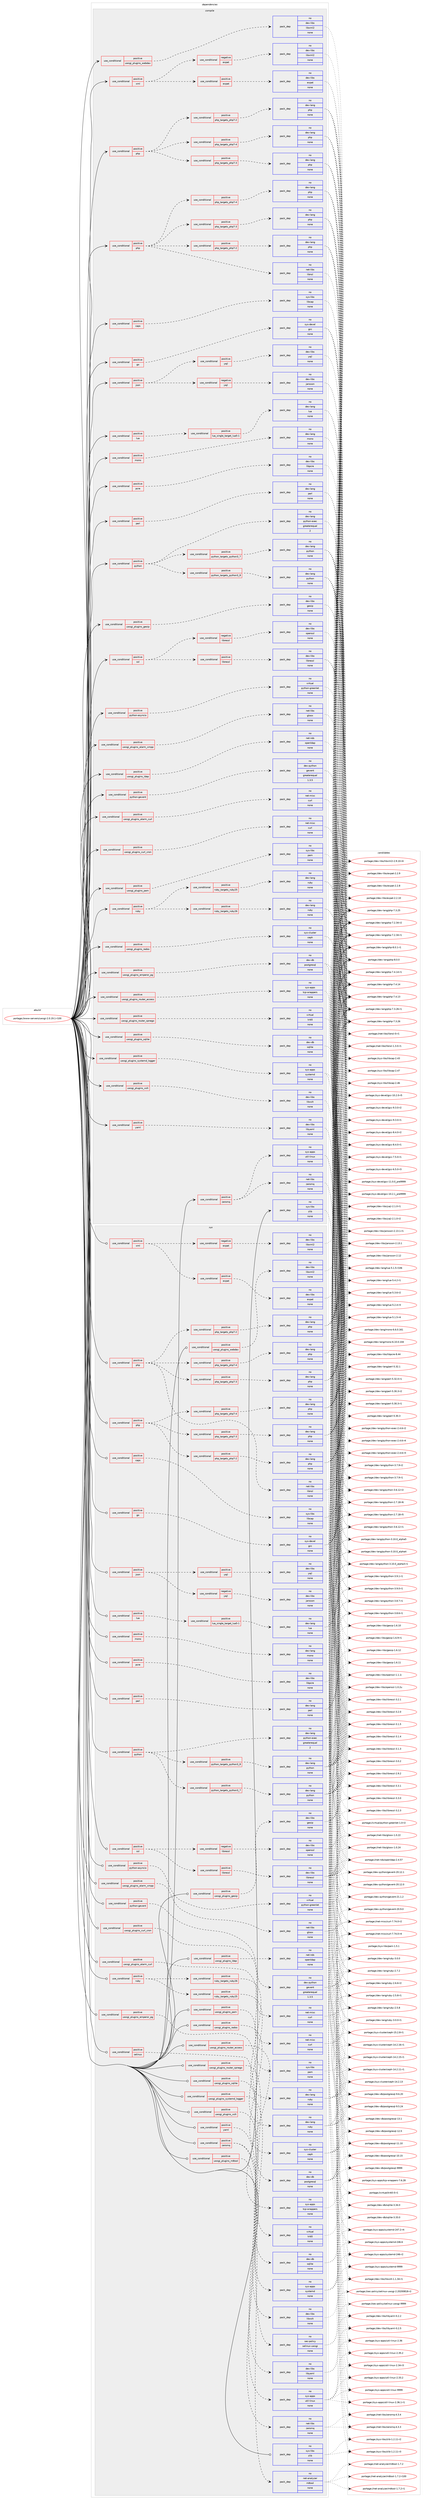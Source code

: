 digraph prolog {

# *************
# Graph options
# *************

newrank=true;
concentrate=true;
compound=true;
graph [rankdir=LR,fontname=Helvetica,fontsize=10,ranksep=1.5];#, ranksep=2.5, nodesep=0.2];
edge  [arrowhead=vee];
node  [fontname=Helvetica,fontsize=10];

# **********
# The ebuild
# **********

subgraph cluster_leftcol {
color=gray;
rank=same;
label=<<i>ebuild</i>>;
id [label="portage://www-servers/uwsgi-2.0.19.1-r100", color=red, width=4, href="../www-servers/uwsgi-2.0.19.1-r100.svg"];
}

# ****************
# The dependencies
# ****************

subgraph cluster_midcol {
color=gray;
label=<<i>dependencies</i>>;
subgraph cluster_compile {
fillcolor="#eeeeee";
style=filled;
label=<<i>compile</i>>;
subgraph cond540 {
dependency3200 [label=<<TABLE BORDER="0" CELLBORDER="1" CELLSPACING="0" CELLPADDING="4"><TR><TD ROWSPAN="3" CELLPADDING="10">use_conditional</TD></TR><TR><TD>positive</TD></TR><TR><TD>caps</TD></TR></TABLE>>, shape=none, color=red];
subgraph pack2620 {
dependency3201 [label=<<TABLE BORDER="0" CELLBORDER="1" CELLSPACING="0" CELLPADDING="4" WIDTH="220"><TR><TD ROWSPAN="6" CELLPADDING="30">pack_dep</TD></TR><TR><TD WIDTH="110">no</TD></TR><TR><TD>sys-libs</TD></TR><TR><TD>libcap</TD></TR><TR><TD>none</TD></TR><TR><TD></TD></TR></TABLE>>, shape=none, color=blue];
}
dependency3200:e -> dependency3201:w [weight=20,style="dashed",arrowhead="vee"];
}
id:e -> dependency3200:w [weight=20,style="solid",arrowhead="vee"];
subgraph cond541 {
dependency3202 [label=<<TABLE BORDER="0" CELLBORDER="1" CELLSPACING="0" CELLPADDING="4"><TR><TD ROWSPAN="3" CELLPADDING="10">use_conditional</TD></TR><TR><TD>positive</TD></TR><TR><TD>go</TD></TR></TABLE>>, shape=none, color=red];
subgraph pack2621 {
dependency3203 [label=<<TABLE BORDER="0" CELLBORDER="1" CELLSPACING="0" CELLPADDING="4" WIDTH="220"><TR><TD ROWSPAN="6" CELLPADDING="30">pack_dep</TD></TR><TR><TD WIDTH="110">no</TD></TR><TR><TD>sys-devel</TD></TR><TR><TD>gcc</TD></TR><TR><TD>none</TD></TR><TR><TD></TD></TR></TABLE>>, shape=none, color=blue];
}
dependency3202:e -> dependency3203:w [weight=20,style="dashed",arrowhead="vee"];
}
id:e -> dependency3202:w [weight=20,style="solid",arrowhead="vee"];
subgraph cond542 {
dependency3204 [label=<<TABLE BORDER="0" CELLBORDER="1" CELLSPACING="0" CELLPADDING="4"><TR><TD ROWSPAN="3" CELLPADDING="10">use_conditional</TD></TR><TR><TD>positive</TD></TR><TR><TD>json</TD></TR></TABLE>>, shape=none, color=red];
subgraph cond543 {
dependency3205 [label=<<TABLE BORDER="0" CELLBORDER="1" CELLSPACING="0" CELLPADDING="4"><TR><TD ROWSPAN="3" CELLPADDING="10">use_conditional</TD></TR><TR><TD>negative</TD></TR><TR><TD>yajl</TD></TR></TABLE>>, shape=none, color=red];
subgraph pack2622 {
dependency3206 [label=<<TABLE BORDER="0" CELLBORDER="1" CELLSPACING="0" CELLPADDING="4" WIDTH="220"><TR><TD ROWSPAN="6" CELLPADDING="30">pack_dep</TD></TR><TR><TD WIDTH="110">no</TD></TR><TR><TD>dev-libs</TD></TR><TR><TD>jansson</TD></TR><TR><TD>none</TD></TR><TR><TD></TD></TR></TABLE>>, shape=none, color=blue];
}
dependency3205:e -> dependency3206:w [weight=20,style="dashed",arrowhead="vee"];
}
dependency3204:e -> dependency3205:w [weight=20,style="dashed",arrowhead="vee"];
subgraph cond544 {
dependency3207 [label=<<TABLE BORDER="0" CELLBORDER="1" CELLSPACING="0" CELLPADDING="4"><TR><TD ROWSPAN="3" CELLPADDING="10">use_conditional</TD></TR><TR><TD>positive</TD></TR><TR><TD>yajl</TD></TR></TABLE>>, shape=none, color=red];
subgraph pack2623 {
dependency3208 [label=<<TABLE BORDER="0" CELLBORDER="1" CELLSPACING="0" CELLPADDING="4" WIDTH="220"><TR><TD ROWSPAN="6" CELLPADDING="30">pack_dep</TD></TR><TR><TD WIDTH="110">no</TD></TR><TR><TD>dev-libs</TD></TR><TR><TD>yajl</TD></TR><TR><TD>none</TD></TR><TR><TD></TD></TR></TABLE>>, shape=none, color=blue];
}
dependency3207:e -> dependency3208:w [weight=20,style="dashed",arrowhead="vee"];
}
dependency3204:e -> dependency3207:w [weight=20,style="dashed",arrowhead="vee"];
}
id:e -> dependency3204:w [weight=20,style="solid",arrowhead="vee"];
subgraph cond545 {
dependency3209 [label=<<TABLE BORDER="0" CELLBORDER="1" CELLSPACING="0" CELLPADDING="4"><TR><TD ROWSPAN="3" CELLPADDING="10">use_conditional</TD></TR><TR><TD>positive</TD></TR><TR><TD>lua</TD></TR></TABLE>>, shape=none, color=red];
subgraph cond546 {
dependency3210 [label=<<TABLE BORDER="0" CELLBORDER="1" CELLSPACING="0" CELLPADDING="4"><TR><TD ROWSPAN="3" CELLPADDING="10">use_conditional</TD></TR><TR><TD>positive</TD></TR><TR><TD>lua_single_target_lua5-1</TD></TR></TABLE>>, shape=none, color=red];
subgraph pack2624 {
dependency3211 [label=<<TABLE BORDER="0" CELLBORDER="1" CELLSPACING="0" CELLPADDING="4" WIDTH="220"><TR><TD ROWSPAN="6" CELLPADDING="30">pack_dep</TD></TR><TR><TD WIDTH="110">no</TD></TR><TR><TD>dev-lang</TD></TR><TR><TD>lua</TD></TR><TR><TD>none</TD></TR><TR><TD></TD></TR></TABLE>>, shape=none, color=blue];
}
dependency3210:e -> dependency3211:w [weight=20,style="dashed",arrowhead="vee"];
}
dependency3209:e -> dependency3210:w [weight=20,style="dashed",arrowhead="vee"];
}
id:e -> dependency3209:w [weight=20,style="solid",arrowhead="vee"];
subgraph cond547 {
dependency3212 [label=<<TABLE BORDER="0" CELLBORDER="1" CELLSPACING="0" CELLPADDING="4"><TR><TD ROWSPAN="3" CELLPADDING="10">use_conditional</TD></TR><TR><TD>positive</TD></TR><TR><TD>mono</TD></TR></TABLE>>, shape=none, color=red];
subgraph pack2625 {
dependency3213 [label=<<TABLE BORDER="0" CELLBORDER="1" CELLSPACING="0" CELLPADDING="4" WIDTH="220"><TR><TD ROWSPAN="6" CELLPADDING="30">pack_dep</TD></TR><TR><TD WIDTH="110">no</TD></TR><TR><TD>dev-lang</TD></TR><TR><TD>mono</TD></TR><TR><TD>none</TD></TR><TR><TD></TD></TR></TABLE>>, shape=none, color=blue];
}
dependency3212:e -> dependency3213:w [weight=20,style="dashed",arrowhead="vee"];
}
id:e -> dependency3212:w [weight=20,style="solid",arrowhead="vee"];
subgraph cond548 {
dependency3214 [label=<<TABLE BORDER="0" CELLBORDER="1" CELLSPACING="0" CELLPADDING="4"><TR><TD ROWSPAN="3" CELLPADDING="10">use_conditional</TD></TR><TR><TD>positive</TD></TR><TR><TD>pcre</TD></TR></TABLE>>, shape=none, color=red];
subgraph pack2626 {
dependency3215 [label=<<TABLE BORDER="0" CELLBORDER="1" CELLSPACING="0" CELLPADDING="4" WIDTH="220"><TR><TD ROWSPAN="6" CELLPADDING="30">pack_dep</TD></TR><TR><TD WIDTH="110">no</TD></TR><TR><TD>dev-libs</TD></TR><TR><TD>libpcre</TD></TR><TR><TD>none</TD></TR><TR><TD></TD></TR></TABLE>>, shape=none, color=blue];
}
dependency3214:e -> dependency3215:w [weight=20,style="dashed",arrowhead="vee"];
}
id:e -> dependency3214:w [weight=20,style="solid",arrowhead="vee"];
subgraph cond549 {
dependency3216 [label=<<TABLE BORDER="0" CELLBORDER="1" CELLSPACING="0" CELLPADDING="4"><TR><TD ROWSPAN="3" CELLPADDING="10">use_conditional</TD></TR><TR><TD>positive</TD></TR><TR><TD>perl</TD></TR></TABLE>>, shape=none, color=red];
subgraph pack2627 {
dependency3217 [label=<<TABLE BORDER="0" CELLBORDER="1" CELLSPACING="0" CELLPADDING="4" WIDTH="220"><TR><TD ROWSPAN="6" CELLPADDING="30">pack_dep</TD></TR><TR><TD WIDTH="110">no</TD></TR><TR><TD>dev-lang</TD></TR><TR><TD>perl</TD></TR><TR><TD>none</TD></TR><TR><TD></TD></TR></TABLE>>, shape=none, color=blue];
}
dependency3216:e -> dependency3217:w [weight=20,style="dashed",arrowhead="vee"];
}
id:e -> dependency3216:w [weight=20,style="solid",arrowhead="vee"];
subgraph cond550 {
dependency3218 [label=<<TABLE BORDER="0" CELLBORDER="1" CELLSPACING="0" CELLPADDING="4"><TR><TD ROWSPAN="3" CELLPADDING="10">use_conditional</TD></TR><TR><TD>positive</TD></TR><TR><TD>php</TD></TR></TABLE>>, shape=none, color=red];
subgraph cond551 {
dependency3219 [label=<<TABLE BORDER="0" CELLBORDER="1" CELLSPACING="0" CELLPADDING="4"><TR><TD ROWSPAN="3" CELLPADDING="10">use_conditional</TD></TR><TR><TD>positive</TD></TR><TR><TD>php_targets_php7-2</TD></TR></TABLE>>, shape=none, color=red];
subgraph pack2628 {
dependency3220 [label=<<TABLE BORDER="0" CELLBORDER="1" CELLSPACING="0" CELLPADDING="4" WIDTH="220"><TR><TD ROWSPAN="6" CELLPADDING="30">pack_dep</TD></TR><TR><TD WIDTH="110">no</TD></TR><TR><TD>dev-lang</TD></TR><TR><TD>php</TD></TR><TR><TD>none</TD></TR><TR><TD></TD></TR></TABLE>>, shape=none, color=blue];
}
dependency3219:e -> dependency3220:w [weight=20,style="dashed",arrowhead="vee"];
}
dependency3218:e -> dependency3219:w [weight=20,style="dashed",arrowhead="vee"];
subgraph cond552 {
dependency3221 [label=<<TABLE BORDER="0" CELLBORDER="1" CELLSPACING="0" CELLPADDING="4"><TR><TD ROWSPAN="3" CELLPADDING="10">use_conditional</TD></TR><TR><TD>positive</TD></TR><TR><TD>php_targets_php7-3</TD></TR></TABLE>>, shape=none, color=red];
subgraph pack2629 {
dependency3222 [label=<<TABLE BORDER="0" CELLBORDER="1" CELLSPACING="0" CELLPADDING="4" WIDTH="220"><TR><TD ROWSPAN="6" CELLPADDING="30">pack_dep</TD></TR><TR><TD WIDTH="110">no</TD></TR><TR><TD>dev-lang</TD></TR><TR><TD>php</TD></TR><TR><TD>none</TD></TR><TR><TD></TD></TR></TABLE>>, shape=none, color=blue];
}
dependency3221:e -> dependency3222:w [weight=20,style="dashed",arrowhead="vee"];
}
dependency3218:e -> dependency3221:w [weight=20,style="dashed",arrowhead="vee"];
subgraph cond553 {
dependency3223 [label=<<TABLE BORDER="0" CELLBORDER="1" CELLSPACING="0" CELLPADDING="4"><TR><TD ROWSPAN="3" CELLPADDING="10">use_conditional</TD></TR><TR><TD>positive</TD></TR><TR><TD>php_targets_php7-4</TD></TR></TABLE>>, shape=none, color=red];
subgraph pack2630 {
dependency3224 [label=<<TABLE BORDER="0" CELLBORDER="1" CELLSPACING="0" CELLPADDING="4" WIDTH="220"><TR><TD ROWSPAN="6" CELLPADDING="30">pack_dep</TD></TR><TR><TD WIDTH="110">no</TD></TR><TR><TD>dev-lang</TD></TR><TR><TD>php</TD></TR><TR><TD>none</TD></TR><TR><TD></TD></TR></TABLE>>, shape=none, color=blue];
}
dependency3223:e -> dependency3224:w [weight=20,style="dashed",arrowhead="vee"];
}
dependency3218:e -> dependency3223:w [weight=20,style="dashed",arrowhead="vee"];
}
id:e -> dependency3218:w [weight=20,style="solid",arrowhead="vee"];
subgraph cond554 {
dependency3225 [label=<<TABLE BORDER="0" CELLBORDER="1" CELLSPACING="0" CELLPADDING="4"><TR><TD ROWSPAN="3" CELLPADDING="10">use_conditional</TD></TR><TR><TD>positive</TD></TR><TR><TD>php</TD></TR></TABLE>>, shape=none, color=red];
subgraph pack2631 {
dependency3226 [label=<<TABLE BORDER="0" CELLBORDER="1" CELLSPACING="0" CELLPADDING="4" WIDTH="220"><TR><TD ROWSPAN="6" CELLPADDING="30">pack_dep</TD></TR><TR><TD WIDTH="110">no</TD></TR><TR><TD>net-libs</TD></TR><TR><TD>libnsl</TD></TR><TR><TD>none</TD></TR><TR><TD></TD></TR></TABLE>>, shape=none, color=blue];
}
dependency3225:e -> dependency3226:w [weight=20,style="dashed",arrowhead="vee"];
subgraph cond555 {
dependency3227 [label=<<TABLE BORDER="0" CELLBORDER="1" CELLSPACING="0" CELLPADDING="4"><TR><TD ROWSPAN="3" CELLPADDING="10">use_conditional</TD></TR><TR><TD>positive</TD></TR><TR><TD>php_targets_php7-2</TD></TR></TABLE>>, shape=none, color=red];
subgraph pack2632 {
dependency3228 [label=<<TABLE BORDER="0" CELLBORDER="1" CELLSPACING="0" CELLPADDING="4" WIDTH="220"><TR><TD ROWSPAN="6" CELLPADDING="30">pack_dep</TD></TR><TR><TD WIDTH="110">no</TD></TR><TR><TD>dev-lang</TD></TR><TR><TD>php</TD></TR><TR><TD>none</TD></TR><TR><TD></TD></TR></TABLE>>, shape=none, color=blue];
}
dependency3227:e -> dependency3228:w [weight=20,style="dashed",arrowhead="vee"];
}
dependency3225:e -> dependency3227:w [weight=20,style="dashed",arrowhead="vee"];
subgraph cond556 {
dependency3229 [label=<<TABLE BORDER="0" CELLBORDER="1" CELLSPACING="0" CELLPADDING="4"><TR><TD ROWSPAN="3" CELLPADDING="10">use_conditional</TD></TR><TR><TD>positive</TD></TR><TR><TD>php_targets_php7-3</TD></TR></TABLE>>, shape=none, color=red];
subgraph pack2633 {
dependency3230 [label=<<TABLE BORDER="0" CELLBORDER="1" CELLSPACING="0" CELLPADDING="4" WIDTH="220"><TR><TD ROWSPAN="6" CELLPADDING="30">pack_dep</TD></TR><TR><TD WIDTH="110">no</TD></TR><TR><TD>dev-lang</TD></TR><TR><TD>php</TD></TR><TR><TD>none</TD></TR><TR><TD></TD></TR></TABLE>>, shape=none, color=blue];
}
dependency3229:e -> dependency3230:w [weight=20,style="dashed",arrowhead="vee"];
}
dependency3225:e -> dependency3229:w [weight=20,style="dashed",arrowhead="vee"];
subgraph cond557 {
dependency3231 [label=<<TABLE BORDER="0" CELLBORDER="1" CELLSPACING="0" CELLPADDING="4"><TR><TD ROWSPAN="3" CELLPADDING="10">use_conditional</TD></TR><TR><TD>positive</TD></TR><TR><TD>php_targets_php7-4</TD></TR></TABLE>>, shape=none, color=red];
subgraph pack2634 {
dependency3232 [label=<<TABLE BORDER="0" CELLBORDER="1" CELLSPACING="0" CELLPADDING="4" WIDTH="220"><TR><TD ROWSPAN="6" CELLPADDING="30">pack_dep</TD></TR><TR><TD WIDTH="110">no</TD></TR><TR><TD>dev-lang</TD></TR><TR><TD>php</TD></TR><TR><TD>none</TD></TR><TR><TD></TD></TR></TABLE>>, shape=none, color=blue];
}
dependency3231:e -> dependency3232:w [weight=20,style="dashed",arrowhead="vee"];
}
dependency3225:e -> dependency3231:w [weight=20,style="dashed",arrowhead="vee"];
}
id:e -> dependency3225:w [weight=20,style="solid",arrowhead="vee"];
subgraph cond558 {
dependency3233 [label=<<TABLE BORDER="0" CELLBORDER="1" CELLSPACING="0" CELLPADDING="4"><TR><TD ROWSPAN="3" CELLPADDING="10">use_conditional</TD></TR><TR><TD>positive</TD></TR><TR><TD>python</TD></TR></TABLE>>, shape=none, color=red];
subgraph cond559 {
dependency3234 [label=<<TABLE BORDER="0" CELLBORDER="1" CELLSPACING="0" CELLPADDING="4"><TR><TD ROWSPAN="3" CELLPADDING="10">use_conditional</TD></TR><TR><TD>positive</TD></TR><TR><TD>python_targets_python3_7</TD></TR></TABLE>>, shape=none, color=red];
subgraph pack2635 {
dependency3235 [label=<<TABLE BORDER="0" CELLBORDER="1" CELLSPACING="0" CELLPADDING="4" WIDTH="220"><TR><TD ROWSPAN="6" CELLPADDING="30">pack_dep</TD></TR><TR><TD WIDTH="110">no</TD></TR><TR><TD>dev-lang</TD></TR><TR><TD>python</TD></TR><TR><TD>none</TD></TR><TR><TD></TD></TR></TABLE>>, shape=none, color=blue];
}
dependency3234:e -> dependency3235:w [weight=20,style="dashed",arrowhead="vee"];
}
dependency3233:e -> dependency3234:w [weight=20,style="dashed",arrowhead="vee"];
subgraph cond560 {
dependency3236 [label=<<TABLE BORDER="0" CELLBORDER="1" CELLSPACING="0" CELLPADDING="4"><TR><TD ROWSPAN="3" CELLPADDING="10">use_conditional</TD></TR><TR><TD>positive</TD></TR><TR><TD>python_targets_python3_8</TD></TR></TABLE>>, shape=none, color=red];
subgraph pack2636 {
dependency3237 [label=<<TABLE BORDER="0" CELLBORDER="1" CELLSPACING="0" CELLPADDING="4" WIDTH="220"><TR><TD ROWSPAN="6" CELLPADDING="30">pack_dep</TD></TR><TR><TD WIDTH="110">no</TD></TR><TR><TD>dev-lang</TD></TR><TR><TD>python</TD></TR><TR><TD>none</TD></TR><TR><TD></TD></TR></TABLE>>, shape=none, color=blue];
}
dependency3236:e -> dependency3237:w [weight=20,style="dashed",arrowhead="vee"];
}
dependency3233:e -> dependency3236:w [weight=20,style="dashed",arrowhead="vee"];
subgraph pack2637 {
dependency3238 [label=<<TABLE BORDER="0" CELLBORDER="1" CELLSPACING="0" CELLPADDING="4" WIDTH="220"><TR><TD ROWSPAN="6" CELLPADDING="30">pack_dep</TD></TR><TR><TD WIDTH="110">no</TD></TR><TR><TD>dev-lang</TD></TR><TR><TD>python-exec</TD></TR><TR><TD>greaterequal</TD></TR><TR><TD>2</TD></TR></TABLE>>, shape=none, color=blue];
}
dependency3233:e -> dependency3238:w [weight=20,style="dashed",arrowhead="vee"];
}
id:e -> dependency3233:w [weight=20,style="solid",arrowhead="vee"];
subgraph cond561 {
dependency3239 [label=<<TABLE BORDER="0" CELLBORDER="1" CELLSPACING="0" CELLPADDING="4"><TR><TD ROWSPAN="3" CELLPADDING="10">use_conditional</TD></TR><TR><TD>positive</TD></TR><TR><TD>python-asyncio</TD></TR></TABLE>>, shape=none, color=red];
subgraph pack2638 {
dependency3240 [label=<<TABLE BORDER="0" CELLBORDER="1" CELLSPACING="0" CELLPADDING="4" WIDTH="220"><TR><TD ROWSPAN="6" CELLPADDING="30">pack_dep</TD></TR><TR><TD WIDTH="110">no</TD></TR><TR><TD>virtual</TD></TR><TR><TD>python-greenlet</TD></TR><TR><TD>none</TD></TR><TR><TD></TD></TR></TABLE>>, shape=none, color=blue];
}
dependency3239:e -> dependency3240:w [weight=20,style="dashed",arrowhead="vee"];
}
id:e -> dependency3239:w [weight=20,style="solid",arrowhead="vee"];
subgraph cond562 {
dependency3241 [label=<<TABLE BORDER="0" CELLBORDER="1" CELLSPACING="0" CELLPADDING="4"><TR><TD ROWSPAN="3" CELLPADDING="10">use_conditional</TD></TR><TR><TD>positive</TD></TR><TR><TD>python-gevent</TD></TR></TABLE>>, shape=none, color=red];
subgraph pack2639 {
dependency3242 [label=<<TABLE BORDER="0" CELLBORDER="1" CELLSPACING="0" CELLPADDING="4" WIDTH="220"><TR><TD ROWSPAN="6" CELLPADDING="30">pack_dep</TD></TR><TR><TD WIDTH="110">no</TD></TR><TR><TD>dev-python</TD></TR><TR><TD>gevent</TD></TR><TR><TD>greaterequal</TD></TR><TR><TD>1.3.5</TD></TR></TABLE>>, shape=none, color=blue];
}
dependency3241:e -> dependency3242:w [weight=20,style="dashed",arrowhead="vee"];
}
id:e -> dependency3241:w [weight=20,style="solid",arrowhead="vee"];
subgraph cond563 {
dependency3243 [label=<<TABLE BORDER="0" CELLBORDER="1" CELLSPACING="0" CELLPADDING="4"><TR><TD ROWSPAN="3" CELLPADDING="10">use_conditional</TD></TR><TR><TD>positive</TD></TR><TR><TD>ruby</TD></TR></TABLE>>, shape=none, color=red];
subgraph cond564 {
dependency3244 [label=<<TABLE BORDER="0" CELLBORDER="1" CELLSPACING="0" CELLPADDING="4"><TR><TD ROWSPAN="3" CELLPADDING="10">use_conditional</TD></TR><TR><TD>positive</TD></TR><TR><TD>ruby_targets_ruby25</TD></TR></TABLE>>, shape=none, color=red];
subgraph pack2640 {
dependency3245 [label=<<TABLE BORDER="0" CELLBORDER="1" CELLSPACING="0" CELLPADDING="4" WIDTH="220"><TR><TD ROWSPAN="6" CELLPADDING="30">pack_dep</TD></TR><TR><TD WIDTH="110">no</TD></TR><TR><TD>dev-lang</TD></TR><TR><TD>ruby</TD></TR><TR><TD>none</TD></TR><TR><TD></TD></TR></TABLE>>, shape=none, color=blue];
}
dependency3244:e -> dependency3245:w [weight=20,style="dashed",arrowhead="vee"];
}
dependency3243:e -> dependency3244:w [weight=20,style="dashed",arrowhead="vee"];
subgraph cond565 {
dependency3246 [label=<<TABLE BORDER="0" CELLBORDER="1" CELLSPACING="0" CELLPADDING="4"><TR><TD ROWSPAN="3" CELLPADDING="10">use_conditional</TD></TR><TR><TD>positive</TD></TR><TR><TD>ruby_targets_ruby26</TD></TR></TABLE>>, shape=none, color=red];
subgraph pack2641 {
dependency3247 [label=<<TABLE BORDER="0" CELLBORDER="1" CELLSPACING="0" CELLPADDING="4" WIDTH="220"><TR><TD ROWSPAN="6" CELLPADDING="30">pack_dep</TD></TR><TR><TD WIDTH="110">no</TD></TR><TR><TD>dev-lang</TD></TR><TR><TD>ruby</TD></TR><TR><TD>none</TD></TR><TR><TD></TD></TR></TABLE>>, shape=none, color=blue];
}
dependency3246:e -> dependency3247:w [weight=20,style="dashed",arrowhead="vee"];
}
dependency3243:e -> dependency3246:w [weight=20,style="dashed",arrowhead="vee"];
}
id:e -> dependency3243:w [weight=20,style="solid",arrowhead="vee"];
subgraph cond566 {
dependency3248 [label=<<TABLE BORDER="0" CELLBORDER="1" CELLSPACING="0" CELLPADDING="4"><TR><TD ROWSPAN="3" CELLPADDING="10">use_conditional</TD></TR><TR><TD>positive</TD></TR><TR><TD>ssl</TD></TR></TABLE>>, shape=none, color=red];
subgraph cond567 {
dependency3249 [label=<<TABLE BORDER="0" CELLBORDER="1" CELLSPACING="0" CELLPADDING="4"><TR><TD ROWSPAN="3" CELLPADDING="10">use_conditional</TD></TR><TR><TD>negative</TD></TR><TR><TD>libressl</TD></TR></TABLE>>, shape=none, color=red];
subgraph pack2642 {
dependency3250 [label=<<TABLE BORDER="0" CELLBORDER="1" CELLSPACING="0" CELLPADDING="4" WIDTH="220"><TR><TD ROWSPAN="6" CELLPADDING="30">pack_dep</TD></TR><TR><TD WIDTH="110">no</TD></TR><TR><TD>dev-libs</TD></TR><TR><TD>openssl</TD></TR><TR><TD>none</TD></TR><TR><TD></TD></TR></TABLE>>, shape=none, color=blue];
}
dependency3249:e -> dependency3250:w [weight=20,style="dashed",arrowhead="vee"];
}
dependency3248:e -> dependency3249:w [weight=20,style="dashed",arrowhead="vee"];
subgraph cond568 {
dependency3251 [label=<<TABLE BORDER="0" CELLBORDER="1" CELLSPACING="0" CELLPADDING="4"><TR><TD ROWSPAN="3" CELLPADDING="10">use_conditional</TD></TR><TR><TD>positive</TD></TR><TR><TD>libressl</TD></TR></TABLE>>, shape=none, color=red];
subgraph pack2643 {
dependency3252 [label=<<TABLE BORDER="0" CELLBORDER="1" CELLSPACING="0" CELLPADDING="4" WIDTH="220"><TR><TD ROWSPAN="6" CELLPADDING="30">pack_dep</TD></TR><TR><TD WIDTH="110">no</TD></TR><TR><TD>dev-libs</TD></TR><TR><TD>libressl</TD></TR><TR><TD>none</TD></TR><TR><TD></TD></TR></TABLE>>, shape=none, color=blue];
}
dependency3251:e -> dependency3252:w [weight=20,style="dashed",arrowhead="vee"];
}
dependency3248:e -> dependency3251:w [weight=20,style="dashed",arrowhead="vee"];
}
id:e -> dependency3248:w [weight=20,style="solid",arrowhead="vee"];
subgraph cond569 {
dependency3253 [label=<<TABLE BORDER="0" CELLBORDER="1" CELLSPACING="0" CELLPADDING="4"><TR><TD ROWSPAN="3" CELLPADDING="10">use_conditional</TD></TR><TR><TD>positive</TD></TR><TR><TD>uwsgi_plugins_alarm_curl</TD></TR></TABLE>>, shape=none, color=red];
subgraph pack2644 {
dependency3254 [label=<<TABLE BORDER="0" CELLBORDER="1" CELLSPACING="0" CELLPADDING="4" WIDTH="220"><TR><TD ROWSPAN="6" CELLPADDING="30">pack_dep</TD></TR><TR><TD WIDTH="110">no</TD></TR><TR><TD>net-misc</TD></TR><TR><TD>curl</TD></TR><TR><TD>none</TD></TR><TR><TD></TD></TR></TABLE>>, shape=none, color=blue];
}
dependency3253:e -> dependency3254:w [weight=20,style="dashed",arrowhead="vee"];
}
id:e -> dependency3253:w [weight=20,style="solid",arrowhead="vee"];
subgraph cond570 {
dependency3255 [label=<<TABLE BORDER="0" CELLBORDER="1" CELLSPACING="0" CELLPADDING="4"><TR><TD ROWSPAN="3" CELLPADDING="10">use_conditional</TD></TR><TR><TD>positive</TD></TR><TR><TD>uwsgi_plugins_alarm_xmpp</TD></TR></TABLE>>, shape=none, color=red];
subgraph pack2645 {
dependency3256 [label=<<TABLE BORDER="0" CELLBORDER="1" CELLSPACING="0" CELLPADDING="4" WIDTH="220"><TR><TD ROWSPAN="6" CELLPADDING="30">pack_dep</TD></TR><TR><TD WIDTH="110">no</TD></TR><TR><TD>net-libs</TD></TR><TR><TD>gloox</TD></TR><TR><TD>none</TD></TR><TR><TD></TD></TR></TABLE>>, shape=none, color=blue];
}
dependency3255:e -> dependency3256:w [weight=20,style="dashed",arrowhead="vee"];
}
id:e -> dependency3255:w [weight=20,style="solid",arrowhead="vee"];
subgraph cond571 {
dependency3257 [label=<<TABLE BORDER="0" CELLBORDER="1" CELLSPACING="0" CELLPADDING="4"><TR><TD ROWSPAN="3" CELLPADDING="10">use_conditional</TD></TR><TR><TD>positive</TD></TR><TR><TD>uwsgi_plugins_curl_cron</TD></TR></TABLE>>, shape=none, color=red];
subgraph pack2646 {
dependency3258 [label=<<TABLE BORDER="0" CELLBORDER="1" CELLSPACING="0" CELLPADDING="4" WIDTH="220"><TR><TD ROWSPAN="6" CELLPADDING="30">pack_dep</TD></TR><TR><TD WIDTH="110">no</TD></TR><TR><TD>net-misc</TD></TR><TR><TD>curl</TD></TR><TR><TD>none</TD></TR><TR><TD></TD></TR></TABLE>>, shape=none, color=blue];
}
dependency3257:e -> dependency3258:w [weight=20,style="dashed",arrowhead="vee"];
}
id:e -> dependency3257:w [weight=20,style="solid",arrowhead="vee"];
subgraph cond572 {
dependency3259 [label=<<TABLE BORDER="0" CELLBORDER="1" CELLSPACING="0" CELLPADDING="4"><TR><TD ROWSPAN="3" CELLPADDING="10">use_conditional</TD></TR><TR><TD>positive</TD></TR><TR><TD>uwsgi_plugins_emperor_pg</TD></TR></TABLE>>, shape=none, color=red];
subgraph pack2647 {
dependency3260 [label=<<TABLE BORDER="0" CELLBORDER="1" CELLSPACING="0" CELLPADDING="4" WIDTH="220"><TR><TD ROWSPAN="6" CELLPADDING="30">pack_dep</TD></TR><TR><TD WIDTH="110">no</TD></TR><TR><TD>dev-db</TD></TR><TR><TD>postgresql</TD></TR><TR><TD>none</TD></TR><TR><TD></TD></TR></TABLE>>, shape=none, color=blue];
}
dependency3259:e -> dependency3260:w [weight=20,style="dashed",arrowhead="vee"];
}
id:e -> dependency3259:w [weight=20,style="solid",arrowhead="vee"];
subgraph cond573 {
dependency3261 [label=<<TABLE BORDER="0" CELLBORDER="1" CELLSPACING="0" CELLPADDING="4"><TR><TD ROWSPAN="3" CELLPADDING="10">use_conditional</TD></TR><TR><TD>positive</TD></TR><TR><TD>uwsgi_plugins_geoip</TD></TR></TABLE>>, shape=none, color=red];
subgraph pack2648 {
dependency3262 [label=<<TABLE BORDER="0" CELLBORDER="1" CELLSPACING="0" CELLPADDING="4" WIDTH="220"><TR><TD ROWSPAN="6" CELLPADDING="30">pack_dep</TD></TR><TR><TD WIDTH="110">no</TD></TR><TR><TD>dev-libs</TD></TR><TR><TD>geoip</TD></TR><TR><TD>none</TD></TR><TR><TD></TD></TR></TABLE>>, shape=none, color=blue];
}
dependency3261:e -> dependency3262:w [weight=20,style="dashed",arrowhead="vee"];
}
id:e -> dependency3261:w [weight=20,style="solid",arrowhead="vee"];
subgraph cond574 {
dependency3263 [label=<<TABLE BORDER="0" CELLBORDER="1" CELLSPACING="0" CELLPADDING="4"><TR><TD ROWSPAN="3" CELLPADDING="10">use_conditional</TD></TR><TR><TD>positive</TD></TR><TR><TD>uwsgi_plugins_ldap</TD></TR></TABLE>>, shape=none, color=red];
subgraph pack2649 {
dependency3264 [label=<<TABLE BORDER="0" CELLBORDER="1" CELLSPACING="0" CELLPADDING="4" WIDTH="220"><TR><TD ROWSPAN="6" CELLPADDING="30">pack_dep</TD></TR><TR><TD WIDTH="110">no</TD></TR><TR><TD>net-nds</TD></TR><TR><TD>openldap</TD></TR><TR><TD>none</TD></TR><TR><TD></TD></TR></TABLE>>, shape=none, color=blue];
}
dependency3263:e -> dependency3264:w [weight=20,style="dashed",arrowhead="vee"];
}
id:e -> dependency3263:w [weight=20,style="solid",arrowhead="vee"];
subgraph cond575 {
dependency3265 [label=<<TABLE BORDER="0" CELLBORDER="1" CELLSPACING="0" CELLPADDING="4"><TR><TD ROWSPAN="3" CELLPADDING="10">use_conditional</TD></TR><TR><TD>positive</TD></TR><TR><TD>uwsgi_plugins_pam</TD></TR></TABLE>>, shape=none, color=red];
subgraph pack2650 {
dependency3266 [label=<<TABLE BORDER="0" CELLBORDER="1" CELLSPACING="0" CELLPADDING="4" WIDTH="220"><TR><TD ROWSPAN="6" CELLPADDING="30">pack_dep</TD></TR><TR><TD WIDTH="110">no</TD></TR><TR><TD>sys-libs</TD></TR><TR><TD>pam</TD></TR><TR><TD>none</TD></TR><TR><TD></TD></TR></TABLE>>, shape=none, color=blue];
}
dependency3265:e -> dependency3266:w [weight=20,style="dashed",arrowhead="vee"];
}
id:e -> dependency3265:w [weight=20,style="solid",arrowhead="vee"];
subgraph cond576 {
dependency3267 [label=<<TABLE BORDER="0" CELLBORDER="1" CELLSPACING="0" CELLPADDING="4"><TR><TD ROWSPAN="3" CELLPADDING="10">use_conditional</TD></TR><TR><TD>positive</TD></TR><TR><TD>uwsgi_plugins_rados</TD></TR></TABLE>>, shape=none, color=red];
subgraph pack2651 {
dependency3268 [label=<<TABLE BORDER="0" CELLBORDER="1" CELLSPACING="0" CELLPADDING="4" WIDTH="220"><TR><TD ROWSPAN="6" CELLPADDING="30">pack_dep</TD></TR><TR><TD WIDTH="110">no</TD></TR><TR><TD>sys-cluster</TD></TR><TR><TD>ceph</TD></TR><TR><TD>none</TD></TR><TR><TD></TD></TR></TABLE>>, shape=none, color=blue];
}
dependency3267:e -> dependency3268:w [weight=20,style="dashed",arrowhead="vee"];
}
id:e -> dependency3267:w [weight=20,style="solid",arrowhead="vee"];
subgraph cond577 {
dependency3269 [label=<<TABLE BORDER="0" CELLBORDER="1" CELLSPACING="0" CELLPADDING="4"><TR><TD ROWSPAN="3" CELLPADDING="10">use_conditional</TD></TR><TR><TD>positive</TD></TR><TR><TD>uwsgi_plugins_router_access</TD></TR></TABLE>>, shape=none, color=red];
subgraph pack2652 {
dependency3270 [label=<<TABLE BORDER="0" CELLBORDER="1" CELLSPACING="0" CELLPADDING="4" WIDTH="220"><TR><TD ROWSPAN="6" CELLPADDING="30">pack_dep</TD></TR><TR><TD WIDTH="110">no</TD></TR><TR><TD>sys-apps</TD></TR><TR><TD>tcp-wrappers</TD></TR><TR><TD>none</TD></TR><TR><TD></TD></TR></TABLE>>, shape=none, color=blue];
}
dependency3269:e -> dependency3270:w [weight=20,style="dashed",arrowhead="vee"];
}
id:e -> dependency3269:w [weight=20,style="solid",arrowhead="vee"];
subgraph cond578 {
dependency3271 [label=<<TABLE BORDER="0" CELLBORDER="1" CELLSPACING="0" CELLPADDING="4"><TR><TD ROWSPAN="3" CELLPADDING="10">use_conditional</TD></TR><TR><TD>positive</TD></TR><TR><TD>uwsgi_plugins_router_spnego</TD></TR></TABLE>>, shape=none, color=red];
subgraph pack2653 {
dependency3272 [label=<<TABLE BORDER="0" CELLBORDER="1" CELLSPACING="0" CELLPADDING="4" WIDTH="220"><TR><TD ROWSPAN="6" CELLPADDING="30">pack_dep</TD></TR><TR><TD WIDTH="110">no</TD></TR><TR><TD>virtual</TD></TR><TR><TD>krb5</TD></TR><TR><TD>none</TD></TR><TR><TD></TD></TR></TABLE>>, shape=none, color=blue];
}
dependency3271:e -> dependency3272:w [weight=20,style="dashed",arrowhead="vee"];
}
id:e -> dependency3271:w [weight=20,style="solid",arrowhead="vee"];
subgraph cond579 {
dependency3273 [label=<<TABLE BORDER="0" CELLBORDER="1" CELLSPACING="0" CELLPADDING="4"><TR><TD ROWSPAN="3" CELLPADDING="10">use_conditional</TD></TR><TR><TD>positive</TD></TR><TR><TD>uwsgi_plugins_sqlite</TD></TR></TABLE>>, shape=none, color=red];
subgraph pack2654 {
dependency3274 [label=<<TABLE BORDER="0" CELLBORDER="1" CELLSPACING="0" CELLPADDING="4" WIDTH="220"><TR><TD ROWSPAN="6" CELLPADDING="30">pack_dep</TD></TR><TR><TD WIDTH="110">no</TD></TR><TR><TD>dev-db</TD></TR><TR><TD>sqlite</TD></TR><TR><TD>none</TD></TR><TR><TD></TD></TR></TABLE>>, shape=none, color=blue];
}
dependency3273:e -> dependency3274:w [weight=20,style="dashed",arrowhead="vee"];
}
id:e -> dependency3273:w [weight=20,style="solid",arrowhead="vee"];
subgraph cond580 {
dependency3275 [label=<<TABLE BORDER="0" CELLBORDER="1" CELLSPACING="0" CELLPADDING="4"><TR><TD ROWSPAN="3" CELLPADDING="10">use_conditional</TD></TR><TR><TD>positive</TD></TR><TR><TD>uwsgi_plugins_systemd_logger</TD></TR></TABLE>>, shape=none, color=red];
subgraph pack2655 {
dependency3276 [label=<<TABLE BORDER="0" CELLBORDER="1" CELLSPACING="0" CELLPADDING="4" WIDTH="220"><TR><TD ROWSPAN="6" CELLPADDING="30">pack_dep</TD></TR><TR><TD WIDTH="110">no</TD></TR><TR><TD>sys-apps</TD></TR><TR><TD>systemd</TD></TR><TR><TD>none</TD></TR><TR><TD></TD></TR></TABLE>>, shape=none, color=blue];
}
dependency3275:e -> dependency3276:w [weight=20,style="dashed",arrowhead="vee"];
}
id:e -> dependency3275:w [weight=20,style="solid",arrowhead="vee"];
subgraph cond581 {
dependency3277 [label=<<TABLE BORDER="0" CELLBORDER="1" CELLSPACING="0" CELLPADDING="4"><TR><TD ROWSPAN="3" CELLPADDING="10">use_conditional</TD></TR><TR><TD>positive</TD></TR><TR><TD>uwsgi_plugins_webdav</TD></TR></TABLE>>, shape=none, color=red];
subgraph pack2656 {
dependency3278 [label=<<TABLE BORDER="0" CELLBORDER="1" CELLSPACING="0" CELLPADDING="4" WIDTH="220"><TR><TD ROWSPAN="6" CELLPADDING="30">pack_dep</TD></TR><TR><TD WIDTH="110">no</TD></TR><TR><TD>dev-libs</TD></TR><TR><TD>libxml2</TD></TR><TR><TD>none</TD></TR><TR><TD></TD></TR></TABLE>>, shape=none, color=blue];
}
dependency3277:e -> dependency3278:w [weight=20,style="dashed",arrowhead="vee"];
}
id:e -> dependency3277:w [weight=20,style="solid",arrowhead="vee"];
subgraph cond582 {
dependency3279 [label=<<TABLE BORDER="0" CELLBORDER="1" CELLSPACING="0" CELLPADDING="4"><TR><TD ROWSPAN="3" CELLPADDING="10">use_conditional</TD></TR><TR><TD>positive</TD></TR><TR><TD>uwsgi_plugins_xslt</TD></TR></TABLE>>, shape=none, color=red];
subgraph pack2657 {
dependency3280 [label=<<TABLE BORDER="0" CELLBORDER="1" CELLSPACING="0" CELLPADDING="4" WIDTH="220"><TR><TD ROWSPAN="6" CELLPADDING="30">pack_dep</TD></TR><TR><TD WIDTH="110">no</TD></TR><TR><TD>dev-libs</TD></TR><TR><TD>libxslt</TD></TR><TR><TD>none</TD></TR><TR><TD></TD></TR></TABLE>>, shape=none, color=blue];
}
dependency3279:e -> dependency3280:w [weight=20,style="dashed",arrowhead="vee"];
}
id:e -> dependency3279:w [weight=20,style="solid",arrowhead="vee"];
subgraph cond583 {
dependency3281 [label=<<TABLE BORDER="0" CELLBORDER="1" CELLSPACING="0" CELLPADDING="4"><TR><TD ROWSPAN="3" CELLPADDING="10">use_conditional</TD></TR><TR><TD>positive</TD></TR><TR><TD>xml</TD></TR></TABLE>>, shape=none, color=red];
subgraph cond584 {
dependency3282 [label=<<TABLE BORDER="0" CELLBORDER="1" CELLSPACING="0" CELLPADDING="4"><TR><TD ROWSPAN="3" CELLPADDING="10">use_conditional</TD></TR><TR><TD>negative</TD></TR><TR><TD>expat</TD></TR></TABLE>>, shape=none, color=red];
subgraph pack2658 {
dependency3283 [label=<<TABLE BORDER="0" CELLBORDER="1" CELLSPACING="0" CELLPADDING="4" WIDTH="220"><TR><TD ROWSPAN="6" CELLPADDING="30">pack_dep</TD></TR><TR><TD WIDTH="110">no</TD></TR><TR><TD>dev-libs</TD></TR><TR><TD>libxml2</TD></TR><TR><TD>none</TD></TR><TR><TD></TD></TR></TABLE>>, shape=none, color=blue];
}
dependency3282:e -> dependency3283:w [weight=20,style="dashed",arrowhead="vee"];
}
dependency3281:e -> dependency3282:w [weight=20,style="dashed",arrowhead="vee"];
subgraph cond585 {
dependency3284 [label=<<TABLE BORDER="0" CELLBORDER="1" CELLSPACING="0" CELLPADDING="4"><TR><TD ROWSPAN="3" CELLPADDING="10">use_conditional</TD></TR><TR><TD>positive</TD></TR><TR><TD>expat</TD></TR></TABLE>>, shape=none, color=red];
subgraph pack2659 {
dependency3285 [label=<<TABLE BORDER="0" CELLBORDER="1" CELLSPACING="0" CELLPADDING="4" WIDTH="220"><TR><TD ROWSPAN="6" CELLPADDING="30">pack_dep</TD></TR><TR><TD WIDTH="110">no</TD></TR><TR><TD>dev-libs</TD></TR><TR><TD>expat</TD></TR><TR><TD>none</TD></TR><TR><TD></TD></TR></TABLE>>, shape=none, color=blue];
}
dependency3284:e -> dependency3285:w [weight=20,style="dashed",arrowhead="vee"];
}
dependency3281:e -> dependency3284:w [weight=20,style="dashed",arrowhead="vee"];
}
id:e -> dependency3281:w [weight=20,style="solid",arrowhead="vee"];
subgraph cond586 {
dependency3286 [label=<<TABLE BORDER="0" CELLBORDER="1" CELLSPACING="0" CELLPADDING="4"><TR><TD ROWSPAN="3" CELLPADDING="10">use_conditional</TD></TR><TR><TD>positive</TD></TR><TR><TD>yaml</TD></TR></TABLE>>, shape=none, color=red];
subgraph pack2660 {
dependency3287 [label=<<TABLE BORDER="0" CELLBORDER="1" CELLSPACING="0" CELLPADDING="4" WIDTH="220"><TR><TD ROWSPAN="6" CELLPADDING="30">pack_dep</TD></TR><TR><TD WIDTH="110">no</TD></TR><TR><TD>dev-libs</TD></TR><TR><TD>libyaml</TD></TR><TR><TD>none</TD></TR><TR><TD></TD></TR></TABLE>>, shape=none, color=blue];
}
dependency3286:e -> dependency3287:w [weight=20,style="dashed",arrowhead="vee"];
}
id:e -> dependency3286:w [weight=20,style="solid",arrowhead="vee"];
subgraph cond587 {
dependency3288 [label=<<TABLE BORDER="0" CELLBORDER="1" CELLSPACING="0" CELLPADDING="4"><TR><TD ROWSPAN="3" CELLPADDING="10">use_conditional</TD></TR><TR><TD>positive</TD></TR><TR><TD>zeromq</TD></TR></TABLE>>, shape=none, color=red];
subgraph pack2661 {
dependency3289 [label=<<TABLE BORDER="0" CELLBORDER="1" CELLSPACING="0" CELLPADDING="4" WIDTH="220"><TR><TD ROWSPAN="6" CELLPADDING="30">pack_dep</TD></TR><TR><TD WIDTH="110">no</TD></TR><TR><TD>net-libs</TD></TR><TR><TD>zeromq</TD></TR><TR><TD>none</TD></TR><TR><TD></TD></TR></TABLE>>, shape=none, color=blue];
}
dependency3288:e -> dependency3289:w [weight=20,style="dashed",arrowhead="vee"];
subgraph pack2662 {
dependency3290 [label=<<TABLE BORDER="0" CELLBORDER="1" CELLSPACING="0" CELLPADDING="4" WIDTH="220"><TR><TD ROWSPAN="6" CELLPADDING="30">pack_dep</TD></TR><TR><TD WIDTH="110">no</TD></TR><TR><TD>sys-apps</TD></TR><TR><TD>util-linux</TD></TR><TR><TD>none</TD></TR><TR><TD></TD></TR></TABLE>>, shape=none, color=blue];
}
dependency3288:e -> dependency3290:w [weight=20,style="dashed",arrowhead="vee"];
}
id:e -> dependency3288:w [weight=20,style="solid",arrowhead="vee"];
subgraph pack2663 {
dependency3291 [label=<<TABLE BORDER="0" CELLBORDER="1" CELLSPACING="0" CELLPADDING="4" WIDTH="220"><TR><TD ROWSPAN="6" CELLPADDING="30">pack_dep</TD></TR><TR><TD WIDTH="110">no</TD></TR><TR><TD>sys-libs</TD></TR><TR><TD>zlib</TD></TR><TR><TD>none</TD></TR><TR><TD></TD></TR></TABLE>>, shape=none, color=blue];
}
id:e -> dependency3291:w [weight=20,style="solid",arrowhead="vee"];
}
subgraph cluster_compileandrun {
fillcolor="#eeeeee";
style=filled;
label=<<i>compile and run</i>>;
}
subgraph cluster_run {
fillcolor="#eeeeee";
style=filled;
label=<<i>run</i>>;
subgraph cond588 {
dependency3292 [label=<<TABLE BORDER="0" CELLBORDER="1" CELLSPACING="0" CELLPADDING="4"><TR><TD ROWSPAN="3" CELLPADDING="10">use_conditional</TD></TR><TR><TD>positive</TD></TR><TR><TD>caps</TD></TR></TABLE>>, shape=none, color=red];
subgraph pack2664 {
dependency3293 [label=<<TABLE BORDER="0" CELLBORDER="1" CELLSPACING="0" CELLPADDING="4" WIDTH="220"><TR><TD ROWSPAN="6" CELLPADDING="30">pack_dep</TD></TR><TR><TD WIDTH="110">no</TD></TR><TR><TD>sys-libs</TD></TR><TR><TD>libcap</TD></TR><TR><TD>none</TD></TR><TR><TD></TD></TR></TABLE>>, shape=none, color=blue];
}
dependency3292:e -> dependency3293:w [weight=20,style="dashed",arrowhead="vee"];
}
id:e -> dependency3292:w [weight=20,style="solid",arrowhead="odot"];
subgraph cond589 {
dependency3294 [label=<<TABLE BORDER="0" CELLBORDER="1" CELLSPACING="0" CELLPADDING="4"><TR><TD ROWSPAN="3" CELLPADDING="10">use_conditional</TD></TR><TR><TD>positive</TD></TR><TR><TD>go</TD></TR></TABLE>>, shape=none, color=red];
subgraph pack2665 {
dependency3295 [label=<<TABLE BORDER="0" CELLBORDER="1" CELLSPACING="0" CELLPADDING="4" WIDTH="220"><TR><TD ROWSPAN="6" CELLPADDING="30">pack_dep</TD></TR><TR><TD WIDTH="110">no</TD></TR><TR><TD>sys-devel</TD></TR><TR><TD>gcc</TD></TR><TR><TD>none</TD></TR><TR><TD></TD></TR></TABLE>>, shape=none, color=blue];
}
dependency3294:e -> dependency3295:w [weight=20,style="dashed",arrowhead="vee"];
}
id:e -> dependency3294:w [weight=20,style="solid",arrowhead="odot"];
subgraph cond590 {
dependency3296 [label=<<TABLE BORDER="0" CELLBORDER="1" CELLSPACING="0" CELLPADDING="4"><TR><TD ROWSPAN="3" CELLPADDING="10">use_conditional</TD></TR><TR><TD>positive</TD></TR><TR><TD>json</TD></TR></TABLE>>, shape=none, color=red];
subgraph cond591 {
dependency3297 [label=<<TABLE BORDER="0" CELLBORDER="1" CELLSPACING="0" CELLPADDING="4"><TR><TD ROWSPAN="3" CELLPADDING="10">use_conditional</TD></TR><TR><TD>negative</TD></TR><TR><TD>yajl</TD></TR></TABLE>>, shape=none, color=red];
subgraph pack2666 {
dependency3298 [label=<<TABLE BORDER="0" CELLBORDER="1" CELLSPACING="0" CELLPADDING="4" WIDTH="220"><TR><TD ROWSPAN="6" CELLPADDING="30">pack_dep</TD></TR><TR><TD WIDTH="110">no</TD></TR><TR><TD>dev-libs</TD></TR><TR><TD>jansson</TD></TR><TR><TD>none</TD></TR><TR><TD></TD></TR></TABLE>>, shape=none, color=blue];
}
dependency3297:e -> dependency3298:w [weight=20,style="dashed",arrowhead="vee"];
}
dependency3296:e -> dependency3297:w [weight=20,style="dashed",arrowhead="vee"];
subgraph cond592 {
dependency3299 [label=<<TABLE BORDER="0" CELLBORDER="1" CELLSPACING="0" CELLPADDING="4"><TR><TD ROWSPAN="3" CELLPADDING="10">use_conditional</TD></TR><TR><TD>positive</TD></TR><TR><TD>yajl</TD></TR></TABLE>>, shape=none, color=red];
subgraph pack2667 {
dependency3300 [label=<<TABLE BORDER="0" CELLBORDER="1" CELLSPACING="0" CELLPADDING="4" WIDTH="220"><TR><TD ROWSPAN="6" CELLPADDING="30">pack_dep</TD></TR><TR><TD WIDTH="110">no</TD></TR><TR><TD>dev-libs</TD></TR><TR><TD>yajl</TD></TR><TR><TD>none</TD></TR><TR><TD></TD></TR></TABLE>>, shape=none, color=blue];
}
dependency3299:e -> dependency3300:w [weight=20,style="dashed",arrowhead="vee"];
}
dependency3296:e -> dependency3299:w [weight=20,style="dashed",arrowhead="vee"];
}
id:e -> dependency3296:w [weight=20,style="solid",arrowhead="odot"];
subgraph cond593 {
dependency3301 [label=<<TABLE BORDER="0" CELLBORDER="1" CELLSPACING="0" CELLPADDING="4"><TR><TD ROWSPAN="3" CELLPADDING="10">use_conditional</TD></TR><TR><TD>positive</TD></TR><TR><TD>lua</TD></TR></TABLE>>, shape=none, color=red];
subgraph cond594 {
dependency3302 [label=<<TABLE BORDER="0" CELLBORDER="1" CELLSPACING="0" CELLPADDING="4"><TR><TD ROWSPAN="3" CELLPADDING="10">use_conditional</TD></TR><TR><TD>positive</TD></TR><TR><TD>lua_single_target_lua5-1</TD></TR></TABLE>>, shape=none, color=red];
subgraph pack2668 {
dependency3303 [label=<<TABLE BORDER="0" CELLBORDER="1" CELLSPACING="0" CELLPADDING="4" WIDTH="220"><TR><TD ROWSPAN="6" CELLPADDING="30">pack_dep</TD></TR><TR><TD WIDTH="110">no</TD></TR><TR><TD>dev-lang</TD></TR><TR><TD>lua</TD></TR><TR><TD>none</TD></TR><TR><TD></TD></TR></TABLE>>, shape=none, color=blue];
}
dependency3302:e -> dependency3303:w [weight=20,style="dashed",arrowhead="vee"];
}
dependency3301:e -> dependency3302:w [weight=20,style="dashed",arrowhead="vee"];
}
id:e -> dependency3301:w [weight=20,style="solid",arrowhead="odot"];
subgraph cond595 {
dependency3304 [label=<<TABLE BORDER="0" CELLBORDER="1" CELLSPACING="0" CELLPADDING="4"><TR><TD ROWSPAN="3" CELLPADDING="10">use_conditional</TD></TR><TR><TD>positive</TD></TR><TR><TD>mono</TD></TR></TABLE>>, shape=none, color=red];
subgraph pack2669 {
dependency3305 [label=<<TABLE BORDER="0" CELLBORDER="1" CELLSPACING="0" CELLPADDING="4" WIDTH="220"><TR><TD ROWSPAN="6" CELLPADDING="30">pack_dep</TD></TR><TR><TD WIDTH="110">no</TD></TR><TR><TD>dev-lang</TD></TR><TR><TD>mono</TD></TR><TR><TD>none</TD></TR><TR><TD></TD></TR></TABLE>>, shape=none, color=blue];
}
dependency3304:e -> dependency3305:w [weight=20,style="dashed",arrowhead="vee"];
}
id:e -> dependency3304:w [weight=20,style="solid",arrowhead="odot"];
subgraph cond596 {
dependency3306 [label=<<TABLE BORDER="0" CELLBORDER="1" CELLSPACING="0" CELLPADDING="4"><TR><TD ROWSPAN="3" CELLPADDING="10">use_conditional</TD></TR><TR><TD>positive</TD></TR><TR><TD>pcre</TD></TR></TABLE>>, shape=none, color=red];
subgraph pack2670 {
dependency3307 [label=<<TABLE BORDER="0" CELLBORDER="1" CELLSPACING="0" CELLPADDING="4" WIDTH="220"><TR><TD ROWSPAN="6" CELLPADDING="30">pack_dep</TD></TR><TR><TD WIDTH="110">no</TD></TR><TR><TD>dev-libs</TD></TR><TR><TD>libpcre</TD></TR><TR><TD>none</TD></TR><TR><TD></TD></TR></TABLE>>, shape=none, color=blue];
}
dependency3306:e -> dependency3307:w [weight=20,style="dashed",arrowhead="vee"];
}
id:e -> dependency3306:w [weight=20,style="solid",arrowhead="odot"];
subgraph cond597 {
dependency3308 [label=<<TABLE BORDER="0" CELLBORDER="1" CELLSPACING="0" CELLPADDING="4"><TR><TD ROWSPAN="3" CELLPADDING="10">use_conditional</TD></TR><TR><TD>positive</TD></TR><TR><TD>perl</TD></TR></TABLE>>, shape=none, color=red];
subgraph pack2671 {
dependency3309 [label=<<TABLE BORDER="0" CELLBORDER="1" CELLSPACING="0" CELLPADDING="4" WIDTH="220"><TR><TD ROWSPAN="6" CELLPADDING="30">pack_dep</TD></TR><TR><TD WIDTH="110">no</TD></TR><TR><TD>dev-lang</TD></TR><TR><TD>perl</TD></TR><TR><TD>none</TD></TR><TR><TD></TD></TR></TABLE>>, shape=none, color=blue];
}
dependency3308:e -> dependency3309:w [weight=20,style="dashed",arrowhead="vee"];
}
id:e -> dependency3308:w [weight=20,style="solid",arrowhead="odot"];
subgraph cond598 {
dependency3310 [label=<<TABLE BORDER="0" CELLBORDER="1" CELLSPACING="0" CELLPADDING="4"><TR><TD ROWSPAN="3" CELLPADDING="10">use_conditional</TD></TR><TR><TD>positive</TD></TR><TR><TD>php</TD></TR></TABLE>>, shape=none, color=red];
subgraph cond599 {
dependency3311 [label=<<TABLE BORDER="0" CELLBORDER="1" CELLSPACING="0" CELLPADDING="4"><TR><TD ROWSPAN="3" CELLPADDING="10">use_conditional</TD></TR><TR><TD>positive</TD></TR><TR><TD>php_targets_php7-2</TD></TR></TABLE>>, shape=none, color=red];
subgraph pack2672 {
dependency3312 [label=<<TABLE BORDER="0" CELLBORDER="1" CELLSPACING="0" CELLPADDING="4" WIDTH="220"><TR><TD ROWSPAN="6" CELLPADDING="30">pack_dep</TD></TR><TR><TD WIDTH="110">no</TD></TR><TR><TD>dev-lang</TD></TR><TR><TD>php</TD></TR><TR><TD>none</TD></TR><TR><TD></TD></TR></TABLE>>, shape=none, color=blue];
}
dependency3311:e -> dependency3312:w [weight=20,style="dashed",arrowhead="vee"];
}
dependency3310:e -> dependency3311:w [weight=20,style="dashed",arrowhead="vee"];
subgraph cond600 {
dependency3313 [label=<<TABLE BORDER="0" CELLBORDER="1" CELLSPACING="0" CELLPADDING="4"><TR><TD ROWSPAN="3" CELLPADDING="10">use_conditional</TD></TR><TR><TD>positive</TD></TR><TR><TD>php_targets_php7-3</TD></TR></TABLE>>, shape=none, color=red];
subgraph pack2673 {
dependency3314 [label=<<TABLE BORDER="0" CELLBORDER="1" CELLSPACING="0" CELLPADDING="4" WIDTH="220"><TR><TD ROWSPAN="6" CELLPADDING="30">pack_dep</TD></TR><TR><TD WIDTH="110">no</TD></TR><TR><TD>dev-lang</TD></TR><TR><TD>php</TD></TR><TR><TD>none</TD></TR><TR><TD></TD></TR></TABLE>>, shape=none, color=blue];
}
dependency3313:e -> dependency3314:w [weight=20,style="dashed",arrowhead="vee"];
}
dependency3310:e -> dependency3313:w [weight=20,style="dashed",arrowhead="vee"];
subgraph cond601 {
dependency3315 [label=<<TABLE BORDER="0" CELLBORDER="1" CELLSPACING="0" CELLPADDING="4"><TR><TD ROWSPAN="3" CELLPADDING="10">use_conditional</TD></TR><TR><TD>positive</TD></TR><TR><TD>php_targets_php7-4</TD></TR></TABLE>>, shape=none, color=red];
subgraph pack2674 {
dependency3316 [label=<<TABLE BORDER="0" CELLBORDER="1" CELLSPACING="0" CELLPADDING="4" WIDTH="220"><TR><TD ROWSPAN="6" CELLPADDING="30">pack_dep</TD></TR><TR><TD WIDTH="110">no</TD></TR><TR><TD>dev-lang</TD></TR><TR><TD>php</TD></TR><TR><TD>none</TD></TR><TR><TD></TD></TR></TABLE>>, shape=none, color=blue];
}
dependency3315:e -> dependency3316:w [weight=20,style="dashed",arrowhead="vee"];
}
dependency3310:e -> dependency3315:w [weight=20,style="dashed",arrowhead="vee"];
}
id:e -> dependency3310:w [weight=20,style="solid",arrowhead="odot"];
subgraph cond602 {
dependency3317 [label=<<TABLE BORDER="0" CELLBORDER="1" CELLSPACING="0" CELLPADDING="4"><TR><TD ROWSPAN="3" CELLPADDING="10">use_conditional</TD></TR><TR><TD>positive</TD></TR><TR><TD>php</TD></TR></TABLE>>, shape=none, color=red];
subgraph pack2675 {
dependency3318 [label=<<TABLE BORDER="0" CELLBORDER="1" CELLSPACING="0" CELLPADDING="4" WIDTH="220"><TR><TD ROWSPAN="6" CELLPADDING="30">pack_dep</TD></TR><TR><TD WIDTH="110">no</TD></TR><TR><TD>net-libs</TD></TR><TR><TD>libnsl</TD></TR><TR><TD>none</TD></TR><TR><TD></TD></TR></TABLE>>, shape=none, color=blue];
}
dependency3317:e -> dependency3318:w [weight=20,style="dashed",arrowhead="vee"];
subgraph cond603 {
dependency3319 [label=<<TABLE BORDER="0" CELLBORDER="1" CELLSPACING="0" CELLPADDING="4"><TR><TD ROWSPAN="3" CELLPADDING="10">use_conditional</TD></TR><TR><TD>positive</TD></TR><TR><TD>php_targets_php7-2</TD></TR></TABLE>>, shape=none, color=red];
subgraph pack2676 {
dependency3320 [label=<<TABLE BORDER="0" CELLBORDER="1" CELLSPACING="0" CELLPADDING="4" WIDTH="220"><TR><TD ROWSPAN="6" CELLPADDING="30">pack_dep</TD></TR><TR><TD WIDTH="110">no</TD></TR><TR><TD>dev-lang</TD></TR><TR><TD>php</TD></TR><TR><TD>none</TD></TR><TR><TD></TD></TR></TABLE>>, shape=none, color=blue];
}
dependency3319:e -> dependency3320:w [weight=20,style="dashed",arrowhead="vee"];
}
dependency3317:e -> dependency3319:w [weight=20,style="dashed",arrowhead="vee"];
subgraph cond604 {
dependency3321 [label=<<TABLE BORDER="0" CELLBORDER="1" CELLSPACING="0" CELLPADDING="4"><TR><TD ROWSPAN="3" CELLPADDING="10">use_conditional</TD></TR><TR><TD>positive</TD></TR><TR><TD>php_targets_php7-3</TD></TR></TABLE>>, shape=none, color=red];
subgraph pack2677 {
dependency3322 [label=<<TABLE BORDER="0" CELLBORDER="1" CELLSPACING="0" CELLPADDING="4" WIDTH="220"><TR><TD ROWSPAN="6" CELLPADDING="30">pack_dep</TD></TR><TR><TD WIDTH="110">no</TD></TR><TR><TD>dev-lang</TD></TR><TR><TD>php</TD></TR><TR><TD>none</TD></TR><TR><TD></TD></TR></TABLE>>, shape=none, color=blue];
}
dependency3321:e -> dependency3322:w [weight=20,style="dashed",arrowhead="vee"];
}
dependency3317:e -> dependency3321:w [weight=20,style="dashed",arrowhead="vee"];
subgraph cond605 {
dependency3323 [label=<<TABLE BORDER="0" CELLBORDER="1" CELLSPACING="0" CELLPADDING="4"><TR><TD ROWSPAN="3" CELLPADDING="10">use_conditional</TD></TR><TR><TD>positive</TD></TR><TR><TD>php_targets_php7-4</TD></TR></TABLE>>, shape=none, color=red];
subgraph pack2678 {
dependency3324 [label=<<TABLE BORDER="0" CELLBORDER="1" CELLSPACING="0" CELLPADDING="4" WIDTH="220"><TR><TD ROWSPAN="6" CELLPADDING="30">pack_dep</TD></TR><TR><TD WIDTH="110">no</TD></TR><TR><TD>dev-lang</TD></TR><TR><TD>php</TD></TR><TR><TD>none</TD></TR><TR><TD></TD></TR></TABLE>>, shape=none, color=blue];
}
dependency3323:e -> dependency3324:w [weight=20,style="dashed",arrowhead="vee"];
}
dependency3317:e -> dependency3323:w [weight=20,style="dashed",arrowhead="vee"];
}
id:e -> dependency3317:w [weight=20,style="solid",arrowhead="odot"];
subgraph cond606 {
dependency3325 [label=<<TABLE BORDER="0" CELLBORDER="1" CELLSPACING="0" CELLPADDING="4"><TR><TD ROWSPAN="3" CELLPADDING="10">use_conditional</TD></TR><TR><TD>positive</TD></TR><TR><TD>python</TD></TR></TABLE>>, shape=none, color=red];
subgraph cond607 {
dependency3326 [label=<<TABLE BORDER="0" CELLBORDER="1" CELLSPACING="0" CELLPADDING="4"><TR><TD ROWSPAN="3" CELLPADDING="10">use_conditional</TD></TR><TR><TD>positive</TD></TR><TR><TD>python_targets_python3_7</TD></TR></TABLE>>, shape=none, color=red];
subgraph pack2679 {
dependency3327 [label=<<TABLE BORDER="0" CELLBORDER="1" CELLSPACING="0" CELLPADDING="4" WIDTH="220"><TR><TD ROWSPAN="6" CELLPADDING="30">pack_dep</TD></TR><TR><TD WIDTH="110">no</TD></TR><TR><TD>dev-lang</TD></TR><TR><TD>python</TD></TR><TR><TD>none</TD></TR><TR><TD></TD></TR></TABLE>>, shape=none, color=blue];
}
dependency3326:e -> dependency3327:w [weight=20,style="dashed",arrowhead="vee"];
}
dependency3325:e -> dependency3326:w [weight=20,style="dashed",arrowhead="vee"];
subgraph cond608 {
dependency3328 [label=<<TABLE BORDER="0" CELLBORDER="1" CELLSPACING="0" CELLPADDING="4"><TR><TD ROWSPAN="3" CELLPADDING="10">use_conditional</TD></TR><TR><TD>positive</TD></TR><TR><TD>python_targets_python3_8</TD></TR></TABLE>>, shape=none, color=red];
subgraph pack2680 {
dependency3329 [label=<<TABLE BORDER="0" CELLBORDER="1" CELLSPACING="0" CELLPADDING="4" WIDTH="220"><TR><TD ROWSPAN="6" CELLPADDING="30">pack_dep</TD></TR><TR><TD WIDTH="110">no</TD></TR><TR><TD>dev-lang</TD></TR><TR><TD>python</TD></TR><TR><TD>none</TD></TR><TR><TD></TD></TR></TABLE>>, shape=none, color=blue];
}
dependency3328:e -> dependency3329:w [weight=20,style="dashed",arrowhead="vee"];
}
dependency3325:e -> dependency3328:w [weight=20,style="dashed",arrowhead="vee"];
subgraph pack2681 {
dependency3330 [label=<<TABLE BORDER="0" CELLBORDER="1" CELLSPACING="0" CELLPADDING="4" WIDTH="220"><TR><TD ROWSPAN="6" CELLPADDING="30">pack_dep</TD></TR><TR><TD WIDTH="110">no</TD></TR><TR><TD>dev-lang</TD></TR><TR><TD>python-exec</TD></TR><TR><TD>greaterequal</TD></TR><TR><TD>2</TD></TR></TABLE>>, shape=none, color=blue];
}
dependency3325:e -> dependency3330:w [weight=20,style="dashed",arrowhead="vee"];
}
id:e -> dependency3325:w [weight=20,style="solid",arrowhead="odot"];
subgraph cond609 {
dependency3331 [label=<<TABLE BORDER="0" CELLBORDER="1" CELLSPACING="0" CELLPADDING="4"><TR><TD ROWSPAN="3" CELLPADDING="10">use_conditional</TD></TR><TR><TD>positive</TD></TR><TR><TD>python-asyncio</TD></TR></TABLE>>, shape=none, color=red];
subgraph pack2682 {
dependency3332 [label=<<TABLE BORDER="0" CELLBORDER="1" CELLSPACING="0" CELLPADDING="4" WIDTH="220"><TR><TD ROWSPAN="6" CELLPADDING="30">pack_dep</TD></TR><TR><TD WIDTH="110">no</TD></TR><TR><TD>virtual</TD></TR><TR><TD>python-greenlet</TD></TR><TR><TD>none</TD></TR><TR><TD></TD></TR></TABLE>>, shape=none, color=blue];
}
dependency3331:e -> dependency3332:w [weight=20,style="dashed",arrowhead="vee"];
}
id:e -> dependency3331:w [weight=20,style="solid",arrowhead="odot"];
subgraph cond610 {
dependency3333 [label=<<TABLE BORDER="0" CELLBORDER="1" CELLSPACING="0" CELLPADDING="4"><TR><TD ROWSPAN="3" CELLPADDING="10">use_conditional</TD></TR><TR><TD>positive</TD></TR><TR><TD>python-gevent</TD></TR></TABLE>>, shape=none, color=red];
subgraph pack2683 {
dependency3334 [label=<<TABLE BORDER="0" CELLBORDER="1" CELLSPACING="0" CELLPADDING="4" WIDTH="220"><TR><TD ROWSPAN="6" CELLPADDING="30">pack_dep</TD></TR><TR><TD WIDTH="110">no</TD></TR><TR><TD>dev-python</TD></TR><TR><TD>gevent</TD></TR><TR><TD>greaterequal</TD></TR><TR><TD>1.3.5</TD></TR></TABLE>>, shape=none, color=blue];
}
dependency3333:e -> dependency3334:w [weight=20,style="dashed",arrowhead="vee"];
}
id:e -> dependency3333:w [weight=20,style="solid",arrowhead="odot"];
subgraph cond611 {
dependency3335 [label=<<TABLE BORDER="0" CELLBORDER="1" CELLSPACING="0" CELLPADDING="4"><TR><TD ROWSPAN="3" CELLPADDING="10">use_conditional</TD></TR><TR><TD>positive</TD></TR><TR><TD>ruby</TD></TR></TABLE>>, shape=none, color=red];
subgraph cond612 {
dependency3336 [label=<<TABLE BORDER="0" CELLBORDER="1" CELLSPACING="0" CELLPADDING="4"><TR><TD ROWSPAN="3" CELLPADDING="10">use_conditional</TD></TR><TR><TD>positive</TD></TR><TR><TD>ruby_targets_ruby25</TD></TR></TABLE>>, shape=none, color=red];
subgraph pack2684 {
dependency3337 [label=<<TABLE BORDER="0" CELLBORDER="1" CELLSPACING="0" CELLPADDING="4" WIDTH="220"><TR><TD ROWSPAN="6" CELLPADDING="30">pack_dep</TD></TR><TR><TD WIDTH="110">no</TD></TR><TR><TD>dev-lang</TD></TR><TR><TD>ruby</TD></TR><TR><TD>none</TD></TR><TR><TD></TD></TR></TABLE>>, shape=none, color=blue];
}
dependency3336:e -> dependency3337:w [weight=20,style="dashed",arrowhead="vee"];
}
dependency3335:e -> dependency3336:w [weight=20,style="dashed",arrowhead="vee"];
subgraph cond613 {
dependency3338 [label=<<TABLE BORDER="0" CELLBORDER="1" CELLSPACING="0" CELLPADDING="4"><TR><TD ROWSPAN="3" CELLPADDING="10">use_conditional</TD></TR><TR><TD>positive</TD></TR><TR><TD>ruby_targets_ruby26</TD></TR></TABLE>>, shape=none, color=red];
subgraph pack2685 {
dependency3339 [label=<<TABLE BORDER="0" CELLBORDER="1" CELLSPACING="0" CELLPADDING="4" WIDTH="220"><TR><TD ROWSPAN="6" CELLPADDING="30">pack_dep</TD></TR><TR><TD WIDTH="110">no</TD></TR><TR><TD>dev-lang</TD></TR><TR><TD>ruby</TD></TR><TR><TD>none</TD></TR><TR><TD></TD></TR></TABLE>>, shape=none, color=blue];
}
dependency3338:e -> dependency3339:w [weight=20,style="dashed",arrowhead="vee"];
}
dependency3335:e -> dependency3338:w [weight=20,style="dashed",arrowhead="vee"];
}
id:e -> dependency3335:w [weight=20,style="solid",arrowhead="odot"];
subgraph cond614 {
dependency3340 [label=<<TABLE BORDER="0" CELLBORDER="1" CELLSPACING="0" CELLPADDING="4"><TR><TD ROWSPAN="3" CELLPADDING="10">use_conditional</TD></TR><TR><TD>positive</TD></TR><TR><TD>selinux</TD></TR></TABLE>>, shape=none, color=red];
subgraph pack2686 {
dependency3341 [label=<<TABLE BORDER="0" CELLBORDER="1" CELLSPACING="0" CELLPADDING="4" WIDTH="220"><TR><TD ROWSPAN="6" CELLPADDING="30">pack_dep</TD></TR><TR><TD WIDTH="110">no</TD></TR><TR><TD>sec-policy</TD></TR><TR><TD>selinux-uwsgi</TD></TR><TR><TD>none</TD></TR><TR><TD></TD></TR></TABLE>>, shape=none, color=blue];
}
dependency3340:e -> dependency3341:w [weight=20,style="dashed",arrowhead="vee"];
}
id:e -> dependency3340:w [weight=20,style="solid",arrowhead="odot"];
subgraph cond615 {
dependency3342 [label=<<TABLE BORDER="0" CELLBORDER="1" CELLSPACING="0" CELLPADDING="4"><TR><TD ROWSPAN="3" CELLPADDING="10">use_conditional</TD></TR><TR><TD>positive</TD></TR><TR><TD>ssl</TD></TR></TABLE>>, shape=none, color=red];
subgraph cond616 {
dependency3343 [label=<<TABLE BORDER="0" CELLBORDER="1" CELLSPACING="0" CELLPADDING="4"><TR><TD ROWSPAN="3" CELLPADDING="10">use_conditional</TD></TR><TR><TD>negative</TD></TR><TR><TD>libressl</TD></TR></TABLE>>, shape=none, color=red];
subgraph pack2687 {
dependency3344 [label=<<TABLE BORDER="0" CELLBORDER="1" CELLSPACING="0" CELLPADDING="4" WIDTH="220"><TR><TD ROWSPAN="6" CELLPADDING="30">pack_dep</TD></TR><TR><TD WIDTH="110">no</TD></TR><TR><TD>dev-libs</TD></TR><TR><TD>openssl</TD></TR><TR><TD>none</TD></TR><TR><TD></TD></TR></TABLE>>, shape=none, color=blue];
}
dependency3343:e -> dependency3344:w [weight=20,style="dashed",arrowhead="vee"];
}
dependency3342:e -> dependency3343:w [weight=20,style="dashed",arrowhead="vee"];
subgraph cond617 {
dependency3345 [label=<<TABLE BORDER="0" CELLBORDER="1" CELLSPACING="0" CELLPADDING="4"><TR><TD ROWSPAN="3" CELLPADDING="10">use_conditional</TD></TR><TR><TD>positive</TD></TR><TR><TD>libressl</TD></TR></TABLE>>, shape=none, color=red];
subgraph pack2688 {
dependency3346 [label=<<TABLE BORDER="0" CELLBORDER="1" CELLSPACING="0" CELLPADDING="4" WIDTH="220"><TR><TD ROWSPAN="6" CELLPADDING="30">pack_dep</TD></TR><TR><TD WIDTH="110">no</TD></TR><TR><TD>dev-libs</TD></TR><TR><TD>libressl</TD></TR><TR><TD>none</TD></TR><TR><TD></TD></TR></TABLE>>, shape=none, color=blue];
}
dependency3345:e -> dependency3346:w [weight=20,style="dashed",arrowhead="vee"];
}
dependency3342:e -> dependency3345:w [weight=20,style="dashed",arrowhead="vee"];
}
id:e -> dependency3342:w [weight=20,style="solid",arrowhead="odot"];
subgraph cond618 {
dependency3347 [label=<<TABLE BORDER="0" CELLBORDER="1" CELLSPACING="0" CELLPADDING="4"><TR><TD ROWSPAN="3" CELLPADDING="10">use_conditional</TD></TR><TR><TD>positive</TD></TR><TR><TD>uwsgi_plugins_alarm_curl</TD></TR></TABLE>>, shape=none, color=red];
subgraph pack2689 {
dependency3348 [label=<<TABLE BORDER="0" CELLBORDER="1" CELLSPACING="0" CELLPADDING="4" WIDTH="220"><TR><TD ROWSPAN="6" CELLPADDING="30">pack_dep</TD></TR><TR><TD WIDTH="110">no</TD></TR><TR><TD>net-misc</TD></TR><TR><TD>curl</TD></TR><TR><TD>none</TD></TR><TR><TD></TD></TR></TABLE>>, shape=none, color=blue];
}
dependency3347:e -> dependency3348:w [weight=20,style="dashed",arrowhead="vee"];
}
id:e -> dependency3347:w [weight=20,style="solid",arrowhead="odot"];
subgraph cond619 {
dependency3349 [label=<<TABLE BORDER="0" CELLBORDER="1" CELLSPACING="0" CELLPADDING="4"><TR><TD ROWSPAN="3" CELLPADDING="10">use_conditional</TD></TR><TR><TD>positive</TD></TR><TR><TD>uwsgi_plugins_alarm_xmpp</TD></TR></TABLE>>, shape=none, color=red];
subgraph pack2690 {
dependency3350 [label=<<TABLE BORDER="0" CELLBORDER="1" CELLSPACING="0" CELLPADDING="4" WIDTH="220"><TR><TD ROWSPAN="6" CELLPADDING="30">pack_dep</TD></TR><TR><TD WIDTH="110">no</TD></TR><TR><TD>net-libs</TD></TR><TR><TD>gloox</TD></TR><TR><TD>none</TD></TR><TR><TD></TD></TR></TABLE>>, shape=none, color=blue];
}
dependency3349:e -> dependency3350:w [weight=20,style="dashed",arrowhead="vee"];
}
id:e -> dependency3349:w [weight=20,style="solid",arrowhead="odot"];
subgraph cond620 {
dependency3351 [label=<<TABLE BORDER="0" CELLBORDER="1" CELLSPACING="0" CELLPADDING="4"><TR><TD ROWSPAN="3" CELLPADDING="10">use_conditional</TD></TR><TR><TD>positive</TD></TR><TR><TD>uwsgi_plugins_curl_cron</TD></TR></TABLE>>, shape=none, color=red];
subgraph pack2691 {
dependency3352 [label=<<TABLE BORDER="0" CELLBORDER="1" CELLSPACING="0" CELLPADDING="4" WIDTH="220"><TR><TD ROWSPAN="6" CELLPADDING="30">pack_dep</TD></TR><TR><TD WIDTH="110">no</TD></TR><TR><TD>net-misc</TD></TR><TR><TD>curl</TD></TR><TR><TD>none</TD></TR><TR><TD></TD></TR></TABLE>>, shape=none, color=blue];
}
dependency3351:e -> dependency3352:w [weight=20,style="dashed",arrowhead="vee"];
}
id:e -> dependency3351:w [weight=20,style="solid",arrowhead="odot"];
subgraph cond621 {
dependency3353 [label=<<TABLE BORDER="0" CELLBORDER="1" CELLSPACING="0" CELLPADDING="4"><TR><TD ROWSPAN="3" CELLPADDING="10">use_conditional</TD></TR><TR><TD>positive</TD></TR><TR><TD>uwsgi_plugins_emperor_pg</TD></TR></TABLE>>, shape=none, color=red];
subgraph pack2692 {
dependency3354 [label=<<TABLE BORDER="0" CELLBORDER="1" CELLSPACING="0" CELLPADDING="4" WIDTH="220"><TR><TD ROWSPAN="6" CELLPADDING="30">pack_dep</TD></TR><TR><TD WIDTH="110">no</TD></TR><TR><TD>dev-db</TD></TR><TR><TD>postgresql</TD></TR><TR><TD>none</TD></TR><TR><TD></TD></TR></TABLE>>, shape=none, color=blue];
}
dependency3353:e -> dependency3354:w [weight=20,style="dashed",arrowhead="vee"];
}
id:e -> dependency3353:w [weight=20,style="solid",arrowhead="odot"];
subgraph cond622 {
dependency3355 [label=<<TABLE BORDER="0" CELLBORDER="1" CELLSPACING="0" CELLPADDING="4"><TR><TD ROWSPAN="3" CELLPADDING="10">use_conditional</TD></TR><TR><TD>positive</TD></TR><TR><TD>uwsgi_plugins_geoip</TD></TR></TABLE>>, shape=none, color=red];
subgraph pack2693 {
dependency3356 [label=<<TABLE BORDER="0" CELLBORDER="1" CELLSPACING="0" CELLPADDING="4" WIDTH="220"><TR><TD ROWSPAN="6" CELLPADDING="30">pack_dep</TD></TR><TR><TD WIDTH="110">no</TD></TR><TR><TD>dev-libs</TD></TR><TR><TD>geoip</TD></TR><TR><TD>none</TD></TR><TR><TD></TD></TR></TABLE>>, shape=none, color=blue];
}
dependency3355:e -> dependency3356:w [weight=20,style="dashed",arrowhead="vee"];
}
id:e -> dependency3355:w [weight=20,style="solid",arrowhead="odot"];
subgraph cond623 {
dependency3357 [label=<<TABLE BORDER="0" CELLBORDER="1" CELLSPACING="0" CELLPADDING="4"><TR><TD ROWSPAN="3" CELLPADDING="10">use_conditional</TD></TR><TR><TD>positive</TD></TR><TR><TD>uwsgi_plugins_ldap</TD></TR></TABLE>>, shape=none, color=red];
subgraph pack2694 {
dependency3358 [label=<<TABLE BORDER="0" CELLBORDER="1" CELLSPACING="0" CELLPADDING="4" WIDTH="220"><TR><TD ROWSPAN="6" CELLPADDING="30">pack_dep</TD></TR><TR><TD WIDTH="110">no</TD></TR><TR><TD>net-nds</TD></TR><TR><TD>openldap</TD></TR><TR><TD>none</TD></TR><TR><TD></TD></TR></TABLE>>, shape=none, color=blue];
}
dependency3357:e -> dependency3358:w [weight=20,style="dashed",arrowhead="vee"];
}
id:e -> dependency3357:w [weight=20,style="solid",arrowhead="odot"];
subgraph cond624 {
dependency3359 [label=<<TABLE BORDER="0" CELLBORDER="1" CELLSPACING="0" CELLPADDING="4"><TR><TD ROWSPAN="3" CELLPADDING="10">use_conditional</TD></TR><TR><TD>positive</TD></TR><TR><TD>uwsgi_plugins_pam</TD></TR></TABLE>>, shape=none, color=red];
subgraph pack2695 {
dependency3360 [label=<<TABLE BORDER="0" CELLBORDER="1" CELLSPACING="0" CELLPADDING="4" WIDTH="220"><TR><TD ROWSPAN="6" CELLPADDING="30">pack_dep</TD></TR><TR><TD WIDTH="110">no</TD></TR><TR><TD>sys-libs</TD></TR><TR><TD>pam</TD></TR><TR><TD>none</TD></TR><TR><TD></TD></TR></TABLE>>, shape=none, color=blue];
}
dependency3359:e -> dependency3360:w [weight=20,style="dashed",arrowhead="vee"];
}
id:e -> dependency3359:w [weight=20,style="solid",arrowhead="odot"];
subgraph cond625 {
dependency3361 [label=<<TABLE BORDER="0" CELLBORDER="1" CELLSPACING="0" CELLPADDING="4"><TR><TD ROWSPAN="3" CELLPADDING="10">use_conditional</TD></TR><TR><TD>positive</TD></TR><TR><TD>uwsgi_plugins_rados</TD></TR></TABLE>>, shape=none, color=red];
subgraph pack2696 {
dependency3362 [label=<<TABLE BORDER="0" CELLBORDER="1" CELLSPACING="0" CELLPADDING="4" WIDTH="220"><TR><TD ROWSPAN="6" CELLPADDING="30">pack_dep</TD></TR><TR><TD WIDTH="110">no</TD></TR><TR><TD>sys-cluster</TD></TR><TR><TD>ceph</TD></TR><TR><TD>none</TD></TR><TR><TD></TD></TR></TABLE>>, shape=none, color=blue];
}
dependency3361:e -> dependency3362:w [weight=20,style="dashed",arrowhead="vee"];
}
id:e -> dependency3361:w [weight=20,style="solid",arrowhead="odot"];
subgraph cond626 {
dependency3363 [label=<<TABLE BORDER="0" CELLBORDER="1" CELLSPACING="0" CELLPADDING="4"><TR><TD ROWSPAN="3" CELLPADDING="10">use_conditional</TD></TR><TR><TD>positive</TD></TR><TR><TD>uwsgi_plugins_router_access</TD></TR></TABLE>>, shape=none, color=red];
subgraph pack2697 {
dependency3364 [label=<<TABLE BORDER="0" CELLBORDER="1" CELLSPACING="0" CELLPADDING="4" WIDTH="220"><TR><TD ROWSPAN="6" CELLPADDING="30">pack_dep</TD></TR><TR><TD WIDTH="110">no</TD></TR><TR><TD>sys-apps</TD></TR><TR><TD>tcp-wrappers</TD></TR><TR><TD>none</TD></TR><TR><TD></TD></TR></TABLE>>, shape=none, color=blue];
}
dependency3363:e -> dependency3364:w [weight=20,style="dashed",arrowhead="vee"];
}
id:e -> dependency3363:w [weight=20,style="solid",arrowhead="odot"];
subgraph cond627 {
dependency3365 [label=<<TABLE BORDER="0" CELLBORDER="1" CELLSPACING="0" CELLPADDING="4"><TR><TD ROWSPAN="3" CELLPADDING="10">use_conditional</TD></TR><TR><TD>positive</TD></TR><TR><TD>uwsgi_plugins_router_spnego</TD></TR></TABLE>>, shape=none, color=red];
subgraph pack2698 {
dependency3366 [label=<<TABLE BORDER="0" CELLBORDER="1" CELLSPACING="0" CELLPADDING="4" WIDTH="220"><TR><TD ROWSPAN="6" CELLPADDING="30">pack_dep</TD></TR><TR><TD WIDTH="110">no</TD></TR><TR><TD>virtual</TD></TR><TR><TD>krb5</TD></TR><TR><TD>none</TD></TR><TR><TD></TD></TR></TABLE>>, shape=none, color=blue];
}
dependency3365:e -> dependency3366:w [weight=20,style="dashed",arrowhead="vee"];
}
id:e -> dependency3365:w [weight=20,style="solid",arrowhead="odot"];
subgraph cond628 {
dependency3367 [label=<<TABLE BORDER="0" CELLBORDER="1" CELLSPACING="0" CELLPADDING="4"><TR><TD ROWSPAN="3" CELLPADDING="10">use_conditional</TD></TR><TR><TD>positive</TD></TR><TR><TD>uwsgi_plugins_rrdtool</TD></TR></TABLE>>, shape=none, color=red];
subgraph pack2699 {
dependency3368 [label=<<TABLE BORDER="0" CELLBORDER="1" CELLSPACING="0" CELLPADDING="4" WIDTH="220"><TR><TD ROWSPAN="6" CELLPADDING="30">pack_dep</TD></TR><TR><TD WIDTH="110">no</TD></TR><TR><TD>net-analyzer</TD></TR><TR><TD>rrdtool</TD></TR><TR><TD>none</TD></TR><TR><TD></TD></TR></TABLE>>, shape=none, color=blue];
}
dependency3367:e -> dependency3368:w [weight=20,style="dashed",arrowhead="vee"];
}
id:e -> dependency3367:w [weight=20,style="solid",arrowhead="odot"];
subgraph cond629 {
dependency3369 [label=<<TABLE BORDER="0" CELLBORDER="1" CELLSPACING="0" CELLPADDING="4"><TR><TD ROWSPAN="3" CELLPADDING="10">use_conditional</TD></TR><TR><TD>positive</TD></TR><TR><TD>uwsgi_plugins_sqlite</TD></TR></TABLE>>, shape=none, color=red];
subgraph pack2700 {
dependency3370 [label=<<TABLE BORDER="0" CELLBORDER="1" CELLSPACING="0" CELLPADDING="4" WIDTH="220"><TR><TD ROWSPAN="6" CELLPADDING="30">pack_dep</TD></TR><TR><TD WIDTH="110">no</TD></TR><TR><TD>dev-db</TD></TR><TR><TD>sqlite</TD></TR><TR><TD>none</TD></TR><TR><TD></TD></TR></TABLE>>, shape=none, color=blue];
}
dependency3369:e -> dependency3370:w [weight=20,style="dashed",arrowhead="vee"];
}
id:e -> dependency3369:w [weight=20,style="solid",arrowhead="odot"];
subgraph cond630 {
dependency3371 [label=<<TABLE BORDER="0" CELLBORDER="1" CELLSPACING="0" CELLPADDING="4"><TR><TD ROWSPAN="3" CELLPADDING="10">use_conditional</TD></TR><TR><TD>positive</TD></TR><TR><TD>uwsgi_plugins_systemd_logger</TD></TR></TABLE>>, shape=none, color=red];
subgraph pack2701 {
dependency3372 [label=<<TABLE BORDER="0" CELLBORDER="1" CELLSPACING="0" CELLPADDING="4" WIDTH="220"><TR><TD ROWSPAN="6" CELLPADDING="30">pack_dep</TD></TR><TR><TD WIDTH="110">no</TD></TR><TR><TD>sys-apps</TD></TR><TR><TD>systemd</TD></TR><TR><TD>none</TD></TR><TR><TD></TD></TR></TABLE>>, shape=none, color=blue];
}
dependency3371:e -> dependency3372:w [weight=20,style="dashed",arrowhead="vee"];
}
id:e -> dependency3371:w [weight=20,style="solid",arrowhead="odot"];
subgraph cond631 {
dependency3373 [label=<<TABLE BORDER="0" CELLBORDER="1" CELLSPACING="0" CELLPADDING="4"><TR><TD ROWSPAN="3" CELLPADDING="10">use_conditional</TD></TR><TR><TD>positive</TD></TR><TR><TD>uwsgi_plugins_webdav</TD></TR></TABLE>>, shape=none, color=red];
subgraph pack2702 {
dependency3374 [label=<<TABLE BORDER="0" CELLBORDER="1" CELLSPACING="0" CELLPADDING="4" WIDTH="220"><TR><TD ROWSPAN="6" CELLPADDING="30">pack_dep</TD></TR><TR><TD WIDTH="110">no</TD></TR><TR><TD>dev-libs</TD></TR><TR><TD>libxml2</TD></TR><TR><TD>none</TD></TR><TR><TD></TD></TR></TABLE>>, shape=none, color=blue];
}
dependency3373:e -> dependency3374:w [weight=20,style="dashed",arrowhead="vee"];
}
id:e -> dependency3373:w [weight=20,style="solid",arrowhead="odot"];
subgraph cond632 {
dependency3375 [label=<<TABLE BORDER="0" CELLBORDER="1" CELLSPACING="0" CELLPADDING="4"><TR><TD ROWSPAN="3" CELLPADDING="10">use_conditional</TD></TR><TR><TD>positive</TD></TR><TR><TD>uwsgi_plugins_xslt</TD></TR></TABLE>>, shape=none, color=red];
subgraph pack2703 {
dependency3376 [label=<<TABLE BORDER="0" CELLBORDER="1" CELLSPACING="0" CELLPADDING="4" WIDTH="220"><TR><TD ROWSPAN="6" CELLPADDING="30">pack_dep</TD></TR><TR><TD WIDTH="110">no</TD></TR><TR><TD>dev-libs</TD></TR><TR><TD>libxslt</TD></TR><TR><TD>none</TD></TR><TR><TD></TD></TR></TABLE>>, shape=none, color=blue];
}
dependency3375:e -> dependency3376:w [weight=20,style="dashed",arrowhead="vee"];
}
id:e -> dependency3375:w [weight=20,style="solid",arrowhead="odot"];
subgraph cond633 {
dependency3377 [label=<<TABLE BORDER="0" CELLBORDER="1" CELLSPACING="0" CELLPADDING="4"><TR><TD ROWSPAN="3" CELLPADDING="10">use_conditional</TD></TR><TR><TD>positive</TD></TR><TR><TD>xml</TD></TR></TABLE>>, shape=none, color=red];
subgraph cond634 {
dependency3378 [label=<<TABLE BORDER="0" CELLBORDER="1" CELLSPACING="0" CELLPADDING="4"><TR><TD ROWSPAN="3" CELLPADDING="10">use_conditional</TD></TR><TR><TD>negative</TD></TR><TR><TD>expat</TD></TR></TABLE>>, shape=none, color=red];
subgraph pack2704 {
dependency3379 [label=<<TABLE BORDER="0" CELLBORDER="1" CELLSPACING="0" CELLPADDING="4" WIDTH="220"><TR><TD ROWSPAN="6" CELLPADDING="30">pack_dep</TD></TR><TR><TD WIDTH="110">no</TD></TR><TR><TD>dev-libs</TD></TR><TR><TD>libxml2</TD></TR><TR><TD>none</TD></TR><TR><TD></TD></TR></TABLE>>, shape=none, color=blue];
}
dependency3378:e -> dependency3379:w [weight=20,style="dashed",arrowhead="vee"];
}
dependency3377:e -> dependency3378:w [weight=20,style="dashed",arrowhead="vee"];
subgraph cond635 {
dependency3380 [label=<<TABLE BORDER="0" CELLBORDER="1" CELLSPACING="0" CELLPADDING="4"><TR><TD ROWSPAN="3" CELLPADDING="10">use_conditional</TD></TR><TR><TD>positive</TD></TR><TR><TD>expat</TD></TR></TABLE>>, shape=none, color=red];
subgraph pack2705 {
dependency3381 [label=<<TABLE BORDER="0" CELLBORDER="1" CELLSPACING="0" CELLPADDING="4" WIDTH="220"><TR><TD ROWSPAN="6" CELLPADDING="30">pack_dep</TD></TR><TR><TD WIDTH="110">no</TD></TR><TR><TD>dev-libs</TD></TR><TR><TD>expat</TD></TR><TR><TD>none</TD></TR><TR><TD></TD></TR></TABLE>>, shape=none, color=blue];
}
dependency3380:e -> dependency3381:w [weight=20,style="dashed",arrowhead="vee"];
}
dependency3377:e -> dependency3380:w [weight=20,style="dashed",arrowhead="vee"];
}
id:e -> dependency3377:w [weight=20,style="solid",arrowhead="odot"];
subgraph cond636 {
dependency3382 [label=<<TABLE BORDER="0" CELLBORDER="1" CELLSPACING="0" CELLPADDING="4"><TR><TD ROWSPAN="3" CELLPADDING="10">use_conditional</TD></TR><TR><TD>positive</TD></TR><TR><TD>yaml</TD></TR></TABLE>>, shape=none, color=red];
subgraph pack2706 {
dependency3383 [label=<<TABLE BORDER="0" CELLBORDER="1" CELLSPACING="0" CELLPADDING="4" WIDTH="220"><TR><TD ROWSPAN="6" CELLPADDING="30">pack_dep</TD></TR><TR><TD WIDTH="110">no</TD></TR><TR><TD>dev-libs</TD></TR><TR><TD>libyaml</TD></TR><TR><TD>none</TD></TR><TR><TD></TD></TR></TABLE>>, shape=none, color=blue];
}
dependency3382:e -> dependency3383:w [weight=20,style="dashed",arrowhead="vee"];
}
id:e -> dependency3382:w [weight=20,style="solid",arrowhead="odot"];
subgraph cond637 {
dependency3384 [label=<<TABLE BORDER="0" CELLBORDER="1" CELLSPACING="0" CELLPADDING="4"><TR><TD ROWSPAN="3" CELLPADDING="10">use_conditional</TD></TR><TR><TD>positive</TD></TR><TR><TD>zeromq</TD></TR></TABLE>>, shape=none, color=red];
subgraph pack2707 {
dependency3385 [label=<<TABLE BORDER="0" CELLBORDER="1" CELLSPACING="0" CELLPADDING="4" WIDTH="220"><TR><TD ROWSPAN="6" CELLPADDING="30">pack_dep</TD></TR><TR><TD WIDTH="110">no</TD></TR><TR><TD>net-libs</TD></TR><TR><TD>zeromq</TD></TR><TR><TD>none</TD></TR><TR><TD></TD></TR></TABLE>>, shape=none, color=blue];
}
dependency3384:e -> dependency3385:w [weight=20,style="dashed",arrowhead="vee"];
subgraph pack2708 {
dependency3386 [label=<<TABLE BORDER="0" CELLBORDER="1" CELLSPACING="0" CELLPADDING="4" WIDTH="220"><TR><TD ROWSPAN="6" CELLPADDING="30">pack_dep</TD></TR><TR><TD WIDTH="110">no</TD></TR><TR><TD>sys-apps</TD></TR><TR><TD>util-linux</TD></TR><TR><TD>none</TD></TR><TR><TD></TD></TR></TABLE>>, shape=none, color=blue];
}
dependency3384:e -> dependency3386:w [weight=20,style="dashed",arrowhead="vee"];
}
id:e -> dependency3384:w [weight=20,style="solid",arrowhead="odot"];
subgraph pack2709 {
dependency3387 [label=<<TABLE BORDER="0" CELLBORDER="1" CELLSPACING="0" CELLPADDING="4" WIDTH="220"><TR><TD ROWSPAN="6" CELLPADDING="30">pack_dep</TD></TR><TR><TD WIDTH="110">no</TD></TR><TR><TD>sys-libs</TD></TR><TR><TD>zlib</TD></TR><TR><TD>none</TD></TR><TR><TD></TD></TR></TABLE>>, shape=none, color=blue];
}
id:e -> dependency3387:w [weight=20,style="solid",arrowhead="odot"];
}
}

# **************
# The candidates
# **************

subgraph cluster_choices {
rank=same;
color=gray;
label=<<i>candidates</i>>;

subgraph choice2620 {
color=black;
nodesep=1;
choice1151211154510810598115471081059899971124550465255 [label="portage://sys-libs/libcap-2.47", color=red, width=4,href="../sys-libs/libcap-2.47.svg"];
choice1151211154510810598115471081059899971124550465254 [label="portage://sys-libs/libcap-2.46", color=red, width=4,href="../sys-libs/libcap-2.46.svg"];
choice1151211154510810598115471081059899971124550465251 [label="portage://sys-libs/libcap-2.43", color=red, width=4,href="../sys-libs/libcap-2.43.svg"];
dependency3201:e -> choice1151211154510810598115471081059899971124550465255:w [style=dotted,weight="100"];
dependency3201:e -> choice1151211154510810598115471081059899971124550465254:w [style=dotted,weight="100"];
dependency3201:e -> choice1151211154510810598115471081059899971124550465251:w [style=dotted,weight="100"];
}
subgraph choice2621 {
color=black;
nodesep=1;
choice115121115451001011181011084710399994557465146484511450 [label="portage://sys-devel/gcc-9.3.0-r2", color=red, width=4,href="../sys-devel/gcc-9.3.0-r2.svg"];
choice115121115451001011181011084710399994557465146484511449 [label="portage://sys-devel/gcc-9.3.0-r1", color=red, width=4,href="../sys-devel/gcc-9.3.0-r1.svg"];
choice115121115451001011181011084710399994556465246484511450 [label="portage://sys-devel/gcc-8.4.0-r2", color=red, width=4,href="../sys-devel/gcc-8.4.0-r2.svg"];
choice115121115451001011181011084710399994556465246484511449 [label="portage://sys-devel/gcc-8.4.0-r1", color=red, width=4,href="../sys-devel/gcc-8.4.0-r1.svg"];
choice115121115451001011181011084710399994555465346484511449 [label="portage://sys-devel/gcc-7.5.0-r1", color=red, width=4,href="../sys-devel/gcc-7.5.0-r1.svg"];
choice115121115451001011181011084710399994554465346484511451 [label="portage://sys-devel/gcc-6.5.0-r3", color=red, width=4,href="../sys-devel/gcc-6.5.0-r3.svg"];
choice11512111545100101118101108471039999454949464846489511211410157575757 [label="portage://sys-devel/gcc-11.0.0_pre9999", color=red, width=4,href="../sys-devel/gcc-11.0.0_pre9999.svg"];
choice11512111545100101118101108471039999454948465046499511211410157575757 [label="portage://sys-devel/gcc-10.2.1_pre9999", color=red, width=4,href="../sys-devel/gcc-10.2.1_pre9999.svg"];
choice11512111545100101118101108471039999454948465046484511453 [label="portage://sys-devel/gcc-10.2.0-r5", color=red, width=4,href="../sys-devel/gcc-10.2.0-r5.svg"];
dependency3203:e -> choice115121115451001011181011084710399994557465146484511450:w [style=dotted,weight="100"];
dependency3203:e -> choice115121115451001011181011084710399994557465146484511449:w [style=dotted,weight="100"];
dependency3203:e -> choice115121115451001011181011084710399994556465246484511450:w [style=dotted,weight="100"];
dependency3203:e -> choice115121115451001011181011084710399994556465246484511449:w [style=dotted,weight="100"];
dependency3203:e -> choice115121115451001011181011084710399994555465346484511449:w [style=dotted,weight="100"];
dependency3203:e -> choice115121115451001011181011084710399994554465346484511451:w [style=dotted,weight="100"];
dependency3203:e -> choice11512111545100101118101108471039999454949464846489511211410157575757:w [style=dotted,weight="100"];
dependency3203:e -> choice11512111545100101118101108471039999454948465046499511211410157575757:w [style=dotted,weight="100"];
dependency3203:e -> choice11512111545100101118101108471039999454948465046484511453:w [style=dotted,weight="100"];
}
subgraph choice2622 {
color=black;
nodesep=1;
choice10010111845108105981154710697110115115111110455046495146494511449 [label="portage://dev-libs/jansson-2.13.1-r1", color=red, width=4,href="../dev-libs/jansson-2.13.1-r1.svg"];
choice1001011184510810598115471069711011511511111045504649514649 [label="portage://dev-libs/jansson-2.13.1", color=red, width=4,href="../dev-libs/jansson-2.13.1.svg"];
choice100101118451081059811547106971101151151111104550464950 [label="portage://dev-libs/jansson-2.12", color=red, width=4,href="../dev-libs/jansson-2.12.svg"];
dependency3206:e -> choice10010111845108105981154710697110115115111110455046495146494511449:w [style=dotted,weight="100"];
dependency3206:e -> choice1001011184510810598115471069711011511511111045504649514649:w [style=dotted,weight="100"];
dependency3206:e -> choice100101118451081059811547106971101151151111104550464950:w [style=dotted,weight="100"];
}
subgraph choice2623 {
color=black;
nodesep=1;
choice100101118451081059811547121971061084550464946484511450 [label="portage://dev-libs/yajl-2.1.0-r2", color=red, width=4,href="../dev-libs/yajl-2.1.0-r2.svg"];
choice100101118451081059811547121971061084550464946484511449 [label="portage://dev-libs/yajl-2.1.0-r1", color=red, width=4,href="../dev-libs/yajl-2.1.0-r1.svg"];
dependency3208:e -> choice100101118451081059811547121971061084550464946484511450:w [style=dotted,weight="100"];
dependency3208:e -> choice100101118451081059811547121971061084550464946484511449:w [style=dotted,weight="100"];
}
subgraph choice2624 {
color=black;
nodesep=1;
choice100101118451089711010347108117974553465246504511449 [label="portage://dev-lang/lua-5.4.2-r1", color=red, width=4,href="../dev-lang/lua-5.4.2-r1.svg"];
choice100101118451089711010347108117974553465146544511450 [label="portage://dev-lang/lua-5.3.6-r2", color=red, width=4,href="../dev-lang/lua-5.3.6-r2.svg"];
choice100101118451089711010347108117974553465046524511451 [label="portage://dev-lang/lua-5.2.4-r3", color=red, width=4,href="../dev-lang/lua-5.2.4-r3.svg"];
choice100101118451089711010347108117974553464946534511452 [label="portage://dev-lang/lua-5.1.5-r4", color=red, width=4,href="../dev-lang/lua-5.1.5-r4.svg"];
choice1001011184510897110103471081179745534649465345114494854 [label="portage://dev-lang/lua-5.1.5-r106", color=red, width=4,href="../dev-lang/lua-5.1.5-r106.svg"];
dependency3211:e -> choice100101118451089711010347108117974553465246504511449:w [style=dotted,weight="100"];
dependency3211:e -> choice100101118451089711010347108117974553465146544511450:w [style=dotted,weight="100"];
dependency3211:e -> choice100101118451089711010347108117974553465046524511451:w [style=dotted,weight="100"];
dependency3211:e -> choice100101118451089711010347108117974553464946534511452:w [style=dotted,weight="100"];
dependency3211:e -> choice1001011184510897110103471081179745534649465345114494854:w [style=dotted,weight="100"];
}
subgraph choice2625 {
color=black;
nodesep=1;
choice10010111845108971101034710911111011145544654464846495449 [label="portage://dev-lang/mono-6.6.0.161", color=red, width=4,href="../dev-lang/mono-6.6.0.161.svg"];
choice1001011184510897110103471091111101114554464948464846494852 [label="portage://dev-lang/mono-6.10.0.104", color=red, width=4,href="../dev-lang/mono-6.10.0.104.svg"];
dependency3213:e -> choice10010111845108971101034710911111011145544654464846495449:w [style=dotted,weight="100"];
dependency3213:e -> choice1001011184510897110103471091111101114554464948464846494852:w [style=dotted,weight="100"];
}
subgraph choice2626 {
color=black;
nodesep=1;
choice10010111845108105981154710810598112991141014556465252 [label="portage://dev-libs/libpcre-8.44", color=red, width=4,href="../dev-libs/libpcre-8.44.svg"];
dependency3215:e -> choice10010111845108105981154710810598112991141014556465252:w [style=dotted,weight="100"];
}
subgraph choice2627 {
color=black;
nodesep=1;
choice10010111845108971101034711210111410845534651504649 [label="portage://dev-lang/perl-5.32.1", color=red, width=4,href="../dev-lang/perl-5.32.1.svg"];
choice100101118451089711010347112101114108455346515046484511449 [label="portage://dev-lang/perl-5.32.0-r1", color=red, width=4,href="../dev-lang/perl-5.32.0-r1.svg"];
choice100101118451089711010347112101114108455346514846514511450 [label="portage://dev-lang/perl-5.30.3-r2", color=red, width=4,href="../dev-lang/perl-5.30.3-r2.svg"];
choice100101118451089711010347112101114108455346514846514511449 [label="portage://dev-lang/perl-5.30.3-r1", color=red, width=4,href="../dev-lang/perl-5.30.3-r1.svg"];
choice10010111845108971101034711210111410845534651484651 [label="portage://dev-lang/perl-5.30.3", color=red, width=4,href="../dev-lang/perl-5.30.3.svg"];
dependency3217:e -> choice10010111845108971101034711210111410845534651504649:w [style=dotted,weight="100"];
dependency3217:e -> choice100101118451089711010347112101114108455346515046484511449:w [style=dotted,weight="100"];
dependency3217:e -> choice100101118451089711010347112101114108455346514846514511450:w [style=dotted,weight="100"];
dependency3217:e -> choice100101118451089711010347112101114108455346514846514511449:w [style=dotted,weight="100"];
dependency3217:e -> choice10010111845108971101034711210111410845534651484651:w [style=dotted,weight="100"];
}
subgraph choice2628 {
color=black;
nodesep=1;
choice1001011184510897110103471121041124556464846494511449 [label="portage://dev-lang/php-8.0.1-r1", color=red, width=4,href="../dev-lang/php-8.0.1-r1.svg"];
choice100101118451089711010347112104112455646484648 [label="portage://dev-lang/php-8.0.0", color=red, width=4,href="../dev-lang/php-8.0.0.svg"];
choice100101118451089711010347112104112455546524649524511449 [label="portage://dev-lang/php-7.4.14-r1", color=red, width=4,href="../dev-lang/php-7.4.14-r1.svg"];
choice10010111845108971101034711210411245554652464952 [label="portage://dev-lang/php-7.4.14", color=red, width=4,href="../dev-lang/php-7.4.14.svg"];
choice10010111845108971101034711210411245554652464951 [label="portage://dev-lang/php-7.4.13", color=red, width=4,href="../dev-lang/php-7.4.13.svg"];
choice100101118451089711010347112104112455546514650544511449 [label="portage://dev-lang/php-7.3.26-r1", color=red, width=4,href="../dev-lang/php-7.3.26-r1.svg"];
choice10010111845108971101034711210411245554651465054 [label="portage://dev-lang/php-7.3.26", color=red, width=4,href="../dev-lang/php-7.3.26.svg"];
choice10010111845108971101034711210411245554651465053 [label="portage://dev-lang/php-7.3.25", color=red, width=4,href="../dev-lang/php-7.3.25.svg"];
choice100101118451089711010347112104112455546504651524511450 [label="portage://dev-lang/php-7.2.34-r2", color=red, width=4,href="../dev-lang/php-7.2.34-r2.svg"];
choice100101118451089711010347112104112455546504651524511449 [label="portage://dev-lang/php-7.2.34-r1", color=red, width=4,href="../dev-lang/php-7.2.34-r1.svg"];
dependency3220:e -> choice1001011184510897110103471121041124556464846494511449:w [style=dotted,weight="100"];
dependency3220:e -> choice100101118451089711010347112104112455646484648:w [style=dotted,weight="100"];
dependency3220:e -> choice100101118451089711010347112104112455546524649524511449:w [style=dotted,weight="100"];
dependency3220:e -> choice10010111845108971101034711210411245554652464952:w [style=dotted,weight="100"];
dependency3220:e -> choice10010111845108971101034711210411245554652464951:w [style=dotted,weight="100"];
dependency3220:e -> choice100101118451089711010347112104112455546514650544511449:w [style=dotted,weight="100"];
dependency3220:e -> choice10010111845108971101034711210411245554651465054:w [style=dotted,weight="100"];
dependency3220:e -> choice10010111845108971101034711210411245554651465053:w [style=dotted,weight="100"];
dependency3220:e -> choice100101118451089711010347112104112455546504651524511450:w [style=dotted,weight="100"];
dependency3220:e -> choice100101118451089711010347112104112455546504651524511449:w [style=dotted,weight="100"];
}
subgraph choice2629 {
color=black;
nodesep=1;
choice1001011184510897110103471121041124556464846494511449 [label="portage://dev-lang/php-8.0.1-r1", color=red, width=4,href="../dev-lang/php-8.0.1-r1.svg"];
choice100101118451089711010347112104112455646484648 [label="portage://dev-lang/php-8.0.0", color=red, width=4,href="../dev-lang/php-8.0.0.svg"];
choice100101118451089711010347112104112455546524649524511449 [label="portage://dev-lang/php-7.4.14-r1", color=red, width=4,href="../dev-lang/php-7.4.14-r1.svg"];
choice10010111845108971101034711210411245554652464952 [label="portage://dev-lang/php-7.4.14", color=red, width=4,href="../dev-lang/php-7.4.14.svg"];
choice10010111845108971101034711210411245554652464951 [label="portage://dev-lang/php-7.4.13", color=red, width=4,href="../dev-lang/php-7.4.13.svg"];
choice100101118451089711010347112104112455546514650544511449 [label="portage://dev-lang/php-7.3.26-r1", color=red, width=4,href="../dev-lang/php-7.3.26-r1.svg"];
choice10010111845108971101034711210411245554651465054 [label="portage://dev-lang/php-7.3.26", color=red, width=4,href="../dev-lang/php-7.3.26.svg"];
choice10010111845108971101034711210411245554651465053 [label="portage://dev-lang/php-7.3.25", color=red, width=4,href="../dev-lang/php-7.3.25.svg"];
choice100101118451089711010347112104112455546504651524511450 [label="portage://dev-lang/php-7.2.34-r2", color=red, width=4,href="../dev-lang/php-7.2.34-r2.svg"];
choice100101118451089711010347112104112455546504651524511449 [label="portage://dev-lang/php-7.2.34-r1", color=red, width=4,href="../dev-lang/php-7.2.34-r1.svg"];
dependency3222:e -> choice1001011184510897110103471121041124556464846494511449:w [style=dotted,weight="100"];
dependency3222:e -> choice100101118451089711010347112104112455646484648:w [style=dotted,weight="100"];
dependency3222:e -> choice100101118451089711010347112104112455546524649524511449:w [style=dotted,weight="100"];
dependency3222:e -> choice10010111845108971101034711210411245554652464952:w [style=dotted,weight="100"];
dependency3222:e -> choice10010111845108971101034711210411245554652464951:w [style=dotted,weight="100"];
dependency3222:e -> choice100101118451089711010347112104112455546514650544511449:w [style=dotted,weight="100"];
dependency3222:e -> choice10010111845108971101034711210411245554651465054:w [style=dotted,weight="100"];
dependency3222:e -> choice10010111845108971101034711210411245554651465053:w [style=dotted,weight="100"];
dependency3222:e -> choice100101118451089711010347112104112455546504651524511450:w [style=dotted,weight="100"];
dependency3222:e -> choice100101118451089711010347112104112455546504651524511449:w [style=dotted,weight="100"];
}
subgraph choice2630 {
color=black;
nodesep=1;
choice1001011184510897110103471121041124556464846494511449 [label="portage://dev-lang/php-8.0.1-r1", color=red, width=4,href="../dev-lang/php-8.0.1-r1.svg"];
choice100101118451089711010347112104112455646484648 [label="portage://dev-lang/php-8.0.0", color=red, width=4,href="../dev-lang/php-8.0.0.svg"];
choice100101118451089711010347112104112455546524649524511449 [label="portage://dev-lang/php-7.4.14-r1", color=red, width=4,href="../dev-lang/php-7.4.14-r1.svg"];
choice10010111845108971101034711210411245554652464952 [label="portage://dev-lang/php-7.4.14", color=red, width=4,href="../dev-lang/php-7.4.14.svg"];
choice10010111845108971101034711210411245554652464951 [label="portage://dev-lang/php-7.4.13", color=red, width=4,href="../dev-lang/php-7.4.13.svg"];
choice100101118451089711010347112104112455546514650544511449 [label="portage://dev-lang/php-7.3.26-r1", color=red, width=4,href="../dev-lang/php-7.3.26-r1.svg"];
choice10010111845108971101034711210411245554651465054 [label="portage://dev-lang/php-7.3.26", color=red, width=4,href="../dev-lang/php-7.3.26.svg"];
choice10010111845108971101034711210411245554651465053 [label="portage://dev-lang/php-7.3.25", color=red, width=4,href="../dev-lang/php-7.3.25.svg"];
choice100101118451089711010347112104112455546504651524511450 [label="portage://dev-lang/php-7.2.34-r2", color=red, width=4,href="../dev-lang/php-7.2.34-r2.svg"];
choice100101118451089711010347112104112455546504651524511449 [label="portage://dev-lang/php-7.2.34-r1", color=red, width=4,href="../dev-lang/php-7.2.34-r1.svg"];
dependency3224:e -> choice1001011184510897110103471121041124556464846494511449:w [style=dotted,weight="100"];
dependency3224:e -> choice100101118451089711010347112104112455646484648:w [style=dotted,weight="100"];
dependency3224:e -> choice100101118451089711010347112104112455546524649524511449:w [style=dotted,weight="100"];
dependency3224:e -> choice10010111845108971101034711210411245554652464952:w [style=dotted,weight="100"];
dependency3224:e -> choice10010111845108971101034711210411245554652464951:w [style=dotted,weight="100"];
dependency3224:e -> choice100101118451089711010347112104112455546514650544511449:w [style=dotted,weight="100"];
dependency3224:e -> choice10010111845108971101034711210411245554651465054:w [style=dotted,weight="100"];
dependency3224:e -> choice10010111845108971101034711210411245554651465053:w [style=dotted,weight="100"];
dependency3224:e -> choice100101118451089711010347112104112455546504651524511450:w [style=dotted,weight="100"];
dependency3224:e -> choice100101118451089711010347112104112455546504651524511449:w [style=dotted,weight="100"];
}
subgraph choice2631 {
color=black;
nodesep=1;
choice110101116451081059811547108105981101151084549465146484511449 [label="portage://net-libs/libnsl-1.3.0-r1", color=red, width=4,href="../net-libs/libnsl-1.3.0-r1.svg"];
choice1101011164510810598115471081059811011510845484511449 [label="portage://net-libs/libnsl-0-r1", color=red, width=4,href="../net-libs/libnsl-0-r1.svg"];
dependency3226:e -> choice110101116451081059811547108105981101151084549465146484511449:w [style=dotted,weight="100"];
dependency3226:e -> choice1101011164510810598115471081059811011510845484511449:w [style=dotted,weight="100"];
}
subgraph choice2632 {
color=black;
nodesep=1;
choice1001011184510897110103471121041124556464846494511449 [label="portage://dev-lang/php-8.0.1-r1", color=red, width=4,href="../dev-lang/php-8.0.1-r1.svg"];
choice100101118451089711010347112104112455646484648 [label="portage://dev-lang/php-8.0.0", color=red, width=4,href="../dev-lang/php-8.0.0.svg"];
choice100101118451089711010347112104112455546524649524511449 [label="portage://dev-lang/php-7.4.14-r1", color=red, width=4,href="../dev-lang/php-7.4.14-r1.svg"];
choice10010111845108971101034711210411245554652464952 [label="portage://dev-lang/php-7.4.14", color=red, width=4,href="../dev-lang/php-7.4.14.svg"];
choice10010111845108971101034711210411245554652464951 [label="portage://dev-lang/php-7.4.13", color=red, width=4,href="../dev-lang/php-7.4.13.svg"];
choice100101118451089711010347112104112455546514650544511449 [label="portage://dev-lang/php-7.3.26-r1", color=red, width=4,href="../dev-lang/php-7.3.26-r1.svg"];
choice10010111845108971101034711210411245554651465054 [label="portage://dev-lang/php-7.3.26", color=red, width=4,href="../dev-lang/php-7.3.26.svg"];
choice10010111845108971101034711210411245554651465053 [label="portage://dev-lang/php-7.3.25", color=red, width=4,href="../dev-lang/php-7.3.25.svg"];
choice100101118451089711010347112104112455546504651524511450 [label="portage://dev-lang/php-7.2.34-r2", color=red, width=4,href="../dev-lang/php-7.2.34-r2.svg"];
choice100101118451089711010347112104112455546504651524511449 [label="portage://dev-lang/php-7.2.34-r1", color=red, width=4,href="../dev-lang/php-7.2.34-r1.svg"];
dependency3228:e -> choice1001011184510897110103471121041124556464846494511449:w [style=dotted,weight="100"];
dependency3228:e -> choice100101118451089711010347112104112455646484648:w [style=dotted,weight="100"];
dependency3228:e -> choice100101118451089711010347112104112455546524649524511449:w [style=dotted,weight="100"];
dependency3228:e -> choice10010111845108971101034711210411245554652464952:w [style=dotted,weight="100"];
dependency3228:e -> choice10010111845108971101034711210411245554652464951:w [style=dotted,weight="100"];
dependency3228:e -> choice100101118451089711010347112104112455546514650544511449:w [style=dotted,weight="100"];
dependency3228:e -> choice10010111845108971101034711210411245554651465054:w [style=dotted,weight="100"];
dependency3228:e -> choice10010111845108971101034711210411245554651465053:w [style=dotted,weight="100"];
dependency3228:e -> choice100101118451089711010347112104112455546504651524511450:w [style=dotted,weight="100"];
dependency3228:e -> choice100101118451089711010347112104112455546504651524511449:w [style=dotted,weight="100"];
}
subgraph choice2633 {
color=black;
nodesep=1;
choice1001011184510897110103471121041124556464846494511449 [label="portage://dev-lang/php-8.0.1-r1", color=red, width=4,href="../dev-lang/php-8.0.1-r1.svg"];
choice100101118451089711010347112104112455646484648 [label="portage://dev-lang/php-8.0.0", color=red, width=4,href="../dev-lang/php-8.0.0.svg"];
choice100101118451089711010347112104112455546524649524511449 [label="portage://dev-lang/php-7.4.14-r1", color=red, width=4,href="../dev-lang/php-7.4.14-r1.svg"];
choice10010111845108971101034711210411245554652464952 [label="portage://dev-lang/php-7.4.14", color=red, width=4,href="../dev-lang/php-7.4.14.svg"];
choice10010111845108971101034711210411245554652464951 [label="portage://dev-lang/php-7.4.13", color=red, width=4,href="../dev-lang/php-7.4.13.svg"];
choice100101118451089711010347112104112455546514650544511449 [label="portage://dev-lang/php-7.3.26-r1", color=red, width=4,href="../dev-lang/php-7.3.26-r1.svg"];
choice10010111845108971101034711210411245554651465054 [label="portage://dev-lang/php-7.3.26", color=red, width=4,href="../dev-lang/php-7.3.26.svg"];
choice10010111845108971101034711210411245554651465053 [label="portage://dev-lang/php-7.3.25", color=red, width=4,href="../dev-lang/php-7.3.25.svg"];
choice100101118451089711010347112104112455546504651524511450 [label="portage://dev-lang/php-7.2.34-r2", color=red, width=4,href="../dev-lang/php-7.2.34-r2.svg"];
choice100101118451089711010347112104112455546504651524511449 [label="portage://dev-lang/php-7.2.34-r1", color=red, width=4,href="../dev-lang/php-7.2.34-r1.svg"];
dependency3230:e -> choice1001011184510897110103471121041124556464846494511449:w [style=dotted,weight="100"];
dependency3230:e -> choice100101118451089711010347112104112455646484648:w [style=dotted,weight="100"];
dependency3230:e -> choice100101118451089711010347112104112455546524649524511449:w [style=dotted,weight="100"];
dependency3230:e -> choice10010111845108971101034711210411245554652464952:w [style=dotted,weight="100"];
dependency3230:e -> choice10010111845108971101034711210411245554652464951:w [style=dotted,weight="100"];
dependency3230:e -> choice100101118451089711010347112104112455546514650544511449:w [style=dotted,weight="100"];
dependency3230:e -> choice10010111845108971101034711210411245554651465054:w [style=dotted,weight="100"];
dependency3230:e -> choice10010111845108971101034711210411245554651465053:w [style=dotted,weight="100"];
dependency3230:e -> choice100101118451089711010347112104112455546504651524511450:w [style=dotted,weight="100"];
dependency3230:e -> choice100101118451089711010347112104112455546504651524511449:w [style=dotted,weight="100"];
}
subgraph choice2634 {
color=black;
nodesep=1;
choice1001011184510897110103471121041124556464846494511449 [label="portage://dev-lang/php-8.0.1-r1", color=red, width=4,href="../dev-lang/php-8.0.1-r1.svg"];
choice100101118451089711010347112104112455646484648 [label="portage://dev-lang/php-8.0.0", color=red, width=4,href="../dev-lang/php-8.0.0.svg"];
choice100101118451089711010347112104112455546524649524511449 [label="portage://dev-lang/php-7.4.14-r1", color=red, width=4,href="../dev-lang/php-7.4.14-r1.svg"];
choice10010111845108971101034711210411245554652464952 [label="portage://dev-lang/php-7.4.14", color=red, width=4,href="../dev-lang/php-7.4.14.svg"];
choice10010111845108971101034711210411245554652464951 [label="portage://dev-lang/php-7.4.13", color=red, width=4,href="../dev-lang/php-7.4.13.svg"];
choice100101118451089711010347112104112455546514650544511449 [label="portage://dev-lang/php-7.3.26-r1", color=red, width=4,href="../dev-lang/php-7.3.26-r1.svg"];
choice10010111845108971101034711210411245554651465054 [label="portage://dev-lang/php-7.3.26", color=red, width=4,href="../dev-lang/php-7.3.26.svg"];
choice10010111845108971101034711210411245554651465053 [label="portage://dev-lang/php-7.3.25", color=red, width=4,href="../dev-lang/php-7.3.25.svg"];
choice100101118451089711010347112104112455546504651524511450 [label="portage://dev-lang/php-7.2.34-r2", color=red, width=4,href="../dev-lang/php-7.2.34-r2.svg"];
choice100101118451089711010347112104112455546504651524511449 [label="portage://dev-lang/php-7.2.34-r1", color=red, width=4,href="../dev-lang/php-7.2.34-r1.svg"];
dependency3232:e -> choice1001011184510897110103471121041124556464846494511449:w [style=dotted,weight="100"];
dependency3232:e -> choice100101118451089711010347112104112455646484648:w [style=dotted,weight="100"];
dependency3232:e -> choice100101118451089711010347112104112455546524649524511449:w [style=dotted,weight="100"];
dependency3232:e -> choice10010111845108971101034711210411245554652464952:w [style=dotted,weight="100"];
dependency3232:e -> choice10010111845108971101034711210411245554652464951:w [style=dotted,weight="100"];
dependency3232:e -> choice100101118451089711010347112104112455546514650544511449:w [style=dotted,weight="100"];
dependency3232:e -> choice10010111845108971101034711210411245554651465054:w [style=dotted,weight="100"];
dependency3232:e -> choice10010111845108971101034711210411245554651465053:w [style=dotted,weight="100"];
dependency3232:e -> choice100101118451089711010347112104112455546504651524511450:w [style=dotted,weight="100"];
dependency3232:e -> choice100101118451089711010347112104112455546504651524511449:w [style=dotted,weight="100"];
}
subgraph choice2635 {
color=black;
nodesep=1;
choice1001011184510897110103471121211161041111104551465746494511449 [label="portage://dev-lang/python-3.9.1-r1", color=red, width=4,href="../dev-lang/python-3.9.1-r1.svg"];
choice1001011184510897110103471121211161041111104551465746484511449 [label="portage://dev-lang/python-3.9.0-r1", color=red, width=4,href="../dev-lang/python-3.9.0-r1.svg"];
choice1001011184510897110103471121211161041111104551465646554511449 [label="portage://dev-lang/python-3.8.7-r1", color=red, width=4,href="../dev-lang/python-3.8.7-r1.svg"];
choice1001011184510897110103471121211161041111104551465646544511449 [label="portage://dev-lang/python-3.8.6-r1", color=red, width=4,href="../dev-lang/python-3.8.6-r1.svg"];
choice1001011184510897110103471121211161041111104551465546574511450 [label="portage://dev-lang/python-3.7.9-r2", color=red, width=4,href="../dev-lang/python-3.7.9-r2.svg"];
choice1001011184510897110103471121211161041111104551465546574511449 [label="portage://dev-lang/python-3.7.9-r1", color=red, width=4,href="../dev-lang/python-3.7.9-r1.svg"];
choice100101118451089711010347112121116104111110455146544649504511450 [label="portage://dev-lang/python-3.6.12-r2", color=red, width=4,href="../dev-lang/python-3.6.12-r2.svg"];
choice100101118451089711010347112121116104111110455146544649504511449 [label="portage://dev-lang/python-3.6.12-r1", color=red, width=4,href="../dev-lang/python-3.6.12-r1.svg"];
choice1001011184510897110103471121211161041111104551464948464895971081121049753 [label="portage://dev-lang/python-3.10.0_alpha5", color=red, width=4,href="../dev-lang/python-3.10.0_alpha5.svg"];
choice1001011184510897110103471121211161041111104551464948464895971081121049752 [label="portage://dev-lang/python-3.10.0_alpha4", color=red, width=4,href="../dev-lang/python-3.10.0_alpha4.svg"];
choice10010111845108971101034711212111610411111045514649484648959710811210497514511449 [label="portage://dev-lang/python-3.10.0_alpha3-r1", color=red, width=4,href="../dev-lang/python-3.10.0_alpha3-r1.svg"];
choice100101118451089711010347112121116104111110455046554649564511454 [label="portage://dev-lang/python-2.7.18-r6", color=red, width=4,href="../dev-lang/python-2.7.18-r6.svg"];
choice100101118451089711010347112121116104111110455046554649564511453 [label="portage://dev-lang/python-2.7.18-r5", color=red, width=4,href="../dev-lang/python-2.7.18-r5.svg"];
dependency3235:e -> choice1001011184510897110103471121211161041111104551465746494511449:w [style=dotted,weight="100"];
dependency3235:e -> choice1001011184510897110103471121211161041111104551465746484511449:w [style=dotted,weight="100"];
dependency3235:e -> choice1001011184510897110103471121211161041111104551465646554511449:w [style=dotted,weight="100"];
dependency3235:e -> choice1001011184510897110103471121211161041111104551465646544511449:w [style=dotted,weight="100"];
dependency3235:e -> choice1001011184510897110103471121211161041111104551465546574511450:w [style=dotted,weight="100"];
dependency3235:e -> choice1001011184510897110103471121211161041111104551465546574511449:w [style=dotted,weight="100"];
dependency3235:e -> choice100101118451089711010347112121116104111110455146544649504511450:w [style=dotted,weight="100"];
dependency3235:e -> choice100101118451089711010347112121116104111110455146544649504511449:w [style=dotted,weight="100"];
dependency3235:e -> choice1001011184510897110103471121211161041111104551464948464895971081121049753:w [style=dotted,weight="100"];
dependency3235:e -> choice1001011184510897110103471121211161041111104551464948464895971081121049752:w [style=dotted,weight="100"];
dependency3235:e -> choice10010111845108971101034711212111610411111045514649484648959710811210497514511449:w [style=dotted,weight="100"];
dependency3235:e -> choice100101118451089711010347112121116104111110455046554649564511454:w [style=dotted,weight="100"];
dependency3235:e -> choice100101118451089711010347112121116104111110455046554649564511453:w [style=dotted,weight="100"];
}
subgraph choice2636 {
color=black;
nodesep=1;
choice1001011184510897110103471121211161041111104551465746494511449 [label="portage://dev-lang/python-3.9.1-r1", color=red, width=4,href="../dev-lang/python-3.9.1-r1.svg"];
choice1001011184510897110103471121211161041111104551465746484511449 [label="portage://dev-lang/python-3.9.0-r1", color=red, width=4,href="../dev-lang/python-3.9.0-r1.svg"];
choice1001011184510897110103471121211161041111104551465646554511449 [label="portage://dev-lang/python-3.8.7-r1", color=red, width=4,href="../dev-lang/python-3.8.7-r1.svg"];
choice1001011184510897110103471121211161041111104551465646544511449 [label="portage://dev-lang/python-3.8.6-r1", color=red, width=4,href="../dev-lang/python-3.8.6-r1.svg"];
choice1001011184510897110103471121211161041111104551465546574511450 [label="portage://dev-lang/python-3.7.9-r2", color=red, width=4,href="../dev-lang/python-3.7.9-r2.svg"];
choice1001011184510897110103471121211161041111104551465546574511449 [label="portage://dev-lang/python-3.7.9-r1", color=red, width=4,href="../dev-lang/python-3.7.9-r1.svg"];
choice100101118451089711010347112121116104111110455146544649504511450 [label="portage://dev-lang/python-3.6.12-r2", color=red, width=4,href="../dev-lang/python-3.6.12-r2.svg"];
choice100101118451089711010347112121116104111110455146544649504511449 [label="portage://dev-lang/python-3.6.12-r1", color=red, width=4,href="../dev-lang/python-3.6.12-r1.svg"];
choice1001011184510897110103471121211161041111104551464948464895971081121049753 [label="portage://dev-lang/python-3.10.0_alpha5", color=red, width=4,href="../dev-lang/python-3.10.0_alpha5.svg"];
choice1001011184510897110103471121211161041111104551464948464895971081121049752 [label="portage://dev-lang/python-3.10.0_alpha4", color=red, width=4,href="../dev-lang/python-3.10.0_alpha4.svg"];
choice10010111845108971101034711212111610411111045514649484648959710811210497514511449 [label="portage://dev-lang/python-3.10.0_alpha3-r1", color=red, width=4,href="../dev-lang/python-3.10.0_alpha3-r1.svg"];
choice100101118451089711010347112121116104111110455046554649564511454 [label="portage://dev-lang/python-2.7.18-r6", color=red, width=4,href="../dev-lang/python-2.7.18-r6.svg"];
choice100101118451089711010347112121116104111110455046554649564511453 [label="portage://dev-lang/python-2.7.18-r5", color=red, width=4,href="../dev-lang/python-2.7.18-r5.svg"];
dependency3237:e -> choice1001011184510897110103471121211161041111104551465746494511449:w [style=dotted,weight="100"];
dependency3237:e -> choice1001011184510897110103471121211161041111104551465746484511449:w [style=dotted,weight="100"];
dependency3237:e -> choice1001011184510897110103471121211161041111104551465646554511449:w [style=dotted,weight="100"];
dependency3237:e -> choice1001011184510897110103471121211161041111104551465646544511449:w [style=dotted,weight="100"];
dependency3237:e -> choice1001011184510897110103471121211161041111104551465546574511450:w [style=dotted,weight="100"];
dependency3237:e -> choice1001011184510897110103471121211161041111104551465546574511449:w [style=dotted,weight="100"];
dependency3237:e -> choice100101118451089711010347112121116104111110455146544649504511450:w [style=dotted,weight="100"];
dependency3237:e -> choice100101118451089711010347112121116104111110455146544649504511449:w [style=dotted,weight="100"];
dependency3237:e -> choice1001011184510897110103471121211161041111104551464948464895971081121049753:w [style=dotted,weight="100"];
dependency3237:e -> choice1001011184510897110103471121211161041111104551464948464895971081121049752:w [style=dotted,weight="100"];
dependency3237:e -> choice10010111845108971101034711212111610411111045514649484648959710811210497514511449:w [style=dotted,weight="100"];
dependency3237:e -> choice100101118451089711010347112121116104111110455046554649564511454:w [style=dotted,weight="100"];
dependency3237:e -> choice100101118451089711010347112121116104111110455046554649564511453:w [style=dotted,weight="100"];
}
subgraph choice2637 {
color=black;
nodesep=1;
choice10010111845108971101034711212111610411111045101120101994550465246544511452 [label="portage://dev-lang/python-exec-2.4.6-r4", color=red, width=4,href="../dev-lang/python-exec-2.4.6-r4.svg"];
choice10010111845108971101034711212111610411111045101120101994550465246544511451 [label="portage://dev-lang/python-exec-2.4.6-r3", color=red, width=4,href="../dev-lang/python-exec-2.4.6-r3.svg"];
choice10010111845108971101034711212111610411111045101120101994550465246544511450 [label="portage://dev-lang/python-exec-2.4.6-r2", color=red, width=4,href="../dev-lang/python-exec-2.4.6-r2.svg"];
dependency3238:e -> choice10010111845108971101034711212111610411111045101120101994550465246544511452:w [style=dotted,weight="100"];
dependency3238:e -> choice10010111845108971101034711212111610411111045101120101994550465246544511451:w [style=dotted,weight="100"];
dependency3238:e -> choice10010111845108971101034711212111610411111045101120101994550465246544511450:w [style=dotted,weight="100"];
}
subgraph choice2638 {
color=black;
nodesep=1;
choice118105114116117971084711212111610411111045103114101101110108101116454946484511450 [label="portage://virtual/python-greenlet-1.0-r2", color=red, width=4,href="../virtual/python-greenlet-1.0-r2.svg"];
dependency3240:e -> choice118105114116117971084711212111610411111045103114101101110108101116454946484511450:w [style=dotted,weight="100"];
}
subgraph choice2639 {
color=black;
nodesep=1;
choice100101118451121211161041111104710310111810111011645504946494650 [label="portage://dev-python/gevent-21.1.2", color=red, width=4,href="../dev-python/gevent-21.1.2.svg"];
choice100101118451121211161041111104710310111810111011645504846574648 [label="portage://dev-python/gevent-20.9.0", color=red, width=4,href="../dev-python/gevent-20.9.0.svg"];
choice10010111845112121116104111110471031011181011101164550484649504649 [label="portage://dev-python/gevent-20.12.1", color=red, width=4,href="../dev-python/gevent-20.12.1.svg"];
choice10010111845112121116104111110471031011181011101164550484649504648 [label="portage://dev-python/gevent-20.12.0", color=red, width=4,href="../dev-python/gevent-20.12.0.svg"];
dependency3242:e -> choice100101118451121211161041111104710310111810111011645504946494650:w [style=dotted,weight="100"];
dependency3242:e -> choice100101118451121211161041111104710310111810111011645504846574648:w [style=dotted,weight="100"];
dependency3242:e -> choice10010111845112121116104111110471031011181011101164550484649504649:w [style=dotted,weight="100"];
dependency3242:e -> choice10010111845112121116104111110471031011181011101164550484649504648:w [style=dotted,weight="100"];
}
subgraph choice2640 {
color=black;
nodesep=1;
choice100101118451089711010347114117981214551464846484511449 [label="portage://dev-lang/ruby-3.0.0-r1", color=red, width=4,href="../dev-lang/ruby-3.0.0-r1.svg"];
choice10010111845108971101034711411798121455146484648 [label="portage://dev-lang/ruby-3.0.0", color=red, width=4,href="../dev-lang/ruby-3.0.0.svg"];
choice10010111845108971101034711411798121455046554650 [label="portage://dev-lang/ruby-2.7.2", color=red, width=4,href="../dev-lang/ruby-2.7.2.svg"];
choice100101118451089711010347114117981214550465446544511450 [label="portage://dev-lang/ruby-2.6.6-r2", color=red, width=4,href="../dev-lang/ruby-2.6.6-r2.svg"];
choice100101118451089711010347114117981214550465346564511449 [label="portage://dev-lang/ruby-2.5.8-r1", color=red, width=4,href="../dev-lang/ruby-2.5.8-r1.svg"];
choice10010111845108971101034711411798121455046534656 [label="portage://dev-lang/ruby-2.5.8", color=red, width=4,href="../dev-lang/ruby-2.5.8.svg"];
dependency3245:e -> choice100101118451089711010347114117981214551464846484511449:w [style=dotted,weight="100"];
dependency3245:e -> choice10010111845108971101034711411798121455146484648:w [style=dotted,weight="100"];
dependency3245:e -> choice10010111845108971101034711411798121455046554650:w [style=dotted,weight="100"];
dependency3245:e -> choice100101118451089711010347114117981214550465446544511450:w [style=dotted,weight="100"];
dependency3245:e -> choice100101118451089711010347114117981214550465346564511449:w [style=dotted,weight="100"];
dependency3245:e -> choice10010111845108971101034711411798121455046534656:w [style=dotted,weight="100"];
}
subgraph choice2641 {
color=black;
nodesep=1;
choice100101118451089711010347114117981214551464846484511449 [label="portage://dev-lang/ruby-3.0.0-r1", color=red, width=4,href="../dev-lang/ruby-3.0.0-r1.svg"];
choice10010111845108971101034711411798121455146484648 [label="portage://dev-lang/ruby-3.0.0", color=red, width=4,href="../dev-lang/ruby-3.0.0.svg"];
choice10010111845108971101034711411798121455046554650 [label="portage://dev-lang/ruby-2.7.2", color=red, width=4,href="../dev-lang/ruby-2.7.2.svg"];
choice100101118451089711010347114117981214550465446544511450 [label="portage://dev-lang/ruby-2.6.6-r2", color=red, width=4,href="../dev-lang/ruby-2.6.6-r2.svg"];
choice100101118451089711010347114117981214550465346564511449 [label="portage://dev-lang/ruby-2.5.8-r1", color=red, width=4,href="../dev-lang/ruby-2.5.8-r1.svg"];
choice10010111845108971101034711411798121455046534656 [label="portage://dev-lang/ruby-2.5.8", color=red, width=4,href="../dev-lang/ruby-2.5.8.svg"];
dependency3247:e -> choice100101118451089711010347114117981214551464846484511449:w [style=dotted,weight="100"];
dependency3247:e -> choice10010111845108971101034711411798121455146484648:w [style=dotted,weight="100"];
dependency3247:e -> choice10010111845108971101034711411798121455046554650:w [style=dotted,weight="100"];
dependency3247:e -> choice100101118451089711010347114117981214550465446544511450:w [style=dotted,weight="100"];
dependency3247:e -> choice100101118451089711010347114117981214550465346564511449:w [style=dotted,weight="100"];
dependency3247:e -> choice10010111845108971101034711411798121455046534656:w [style=dotted,weight="100"];
}
subgraph choice2642 {
color=black;
nodesep=1;
choice100101118451081059811547111112101110115115108454946494649105 [label="portage://dev-libs/openssl-1.1.1i", color=red, width=4,href="../dev-libs/openssl-1.1.1i.svg"];
choice100101118451081059811547111112101110115115108454946484650117 [label="portage://dev-libs/openssl-1.0.2u", color=red, width=4,href="../dev-libs/openssl-1.0.2u.svg"];
dependency3250:e -> choice100101118451081059811547111112101110115115108454946494649105:w [style=dotted,weight="100"];
dependency3250:e -> choice100101118451081059811547111112101110115115108454946484650117:w [style=dotted,weight="100"];
}
subgraph choice2643 {
color=black;
nodesep=1;
choice10010111845108105981154710810598114101115115108455146514649 [label="portage://dev-libs/libressl-3.3.1", color=red, width=4,href="../dev-libs/libressl-3.3.1.svg"];
choice10010111845108105981154710810598114101115115108455146514648 [label="portage://dev-libs/libressl-3.3.0", color=red, width=4,href="../dev-libs/libressl-3.3.0.svg"];
choice10010111845108105981154710810598114101115115108455146504651 [label="portage://dev-libs/libressl-3.2.3", color=red, width=4,href="../dev-libs/libressl-3.2.3.svg"];
choice10010111845108105981154710810598114101115115108455146504649 [label="portage://dev-libs/libressl-3.2.1", color=red, width=4,href="../dev-libs/libressl-3.2.1.svg"];
choice10010111845108105981154710810598114101115115108455146504648 [label="portage://dev-libs/libressl-3.2.0", color=red, width=4,href="../dev-libs/libressl-3.2.0.svg"];
choice10010111845108105981154710810598114101115115108455146494653 [label="portage://dev-libs/libressl-3.1.5", color=red, width=4,href="../dev-libs/libressl-3.1.5.svg"];
choice10010111845108105981154710810598114101115115108455146494652 [label="portage://dev-libs/libressl-3.1.4", color=red, width=4,href="../dev-libs/libressl-3.1.4.svg"];
choice10010111845108105981154710810598114101115115108455146494651 [label="portage://dev-libs/libressl-3.1.3", color=red, width=4,href="../dev-libs/libressl-3.1.3.svg"];
choice10010111845108105981154710810598114101115115108455146484650 [label="portage://dev-libs/libressl-3.0.2", color=red, width=4,href="../dev-libs/libressl-3.0.2.svg"];
choice10010111845108105981154710810598114101115115108455046574650 [label="portage://dev-libs/libressl-2.9.2", color=red, width=4,href="../dev-libs/libressl-2.9.2.svg"];
dependency3252:e -> choice10010111845108105981154710810598114101115115108455146514649:w [style=dotted,weight="100"];
dependency3252:e -> choice10010111845108105981154710810598114101115115108455146514648:w [style=dotted,weight="100"];
dependency3252:e -> choice10010111845108105981154710810598114101115115108455146504651:w [style=dotted,weight="100"];
dependency3252:e -> choice10010111845108105981154710810598114101115115108455146504649:w [style=dotted,weight="100"];
dependency3252:e -> choice10010111845108105981154710810598114101115115108455146504648:w [style=dotted,weight="100"];
dependency3252:e -> choice10010111845108105981154710810598114101115115108455146494653:w [style=dotted,weight="100"];
dependency3252:e -> choice10010111845108105981154710810598114101115115108455146494652:w [style=dotted,weight="100"];
dependency3252:e -> choice10010111845108105981154710810598114101115115108455146494651:w [style=dotted,weight="100"];
dependency3252:e -> choice10010111845108105981154710810598114101115115108455146484650:w [style=dotted,weight="100"];
dependency3252:e -> choice10010111845108105981154710810598114101115115108455046574650:w [style=dotted,weight="100"];
}
subgraph choice2644 {
color=black;
nodesep=1;
choice11010111645109105115994799117114108455546555246484511452 [label="portage://net-misc/curl-7.74.0-r4", color=red, width=4,href="../net-misc/curl-7.74.0-r4.svg"];
choice11010111645109105115994799117114108455546555246484511450 [label="portage://net-misc/curl-7.74.0-r2", color=red, width=4,href="../net-misc/curl-7.74.0-r2.svg"];
dependency3254:e -> choice11010111645109105115994799117114108455546555246484511452:w [style=dotted,weight="100"];
dependency3254:e -> choice11010111645109105115994799117114108455546555246484511450:w [style=dotted,weight="100"];
}
subgraph choice2645 {
color=black;
nodesep=1;
choice11010111645108105981154710310811111112045494648465052 [label="portage://net-libs/gloox-1.0.24", color=red, width=4,href="../net-libs/gloox-1.0.24.svg"];
choice11010111645108105981154710310811111112045494648465050 [label="portage://net-libs/gloox-1.0.22", color=red, width=4,href="../net-libs/gloox-1.0.22.svg"];
dependency3256:e -> choice11010111645108105981154710310811111112045494648465052:w [style=dotted,weight="100"];
dependency3256:e -> choice11010111645108105981154710310811111112045494648465050:w [style=dotted,weight="100"];
}
subgraph choice2646 {
color=black;
nodesep=1;
choice11010111645109105115994799117114108455546555246484511452 [label="portage://net-misc/curl-7.74.0-r4", color=red, width=4,href="../net-misc/curl-7.74.0-r4.svg"];
choice11010111645109105115994799117114108455546555246484511450 [label="portage://net-misc/curl-7.74.0-r2", color=red, width=4,href="../net-misc/curl-7.74.0-r2.svg"];
dependency3258:e -> choice11010111645109105115994799117114108455546555246484511452:w [style=dotted,weight="100"];
dependency3258:e -> choice11010111645109105115994799117114108455546555246484511450:w [style=dotted,weight="100"];
}
subgraph choice2647 {
color=black;
nodesep=1;
choice1001011184510098471121111151161031141011151131084557575757 [label="portage://dev-db/postgresql-9999", color=red, width=4,href="../dev-db/postgresql-9999.svg"];
choice10010111845100984711211111511610311410111511310845574654465048 [label="portage://dev-db/postgresql-9.6.20", color=red, width=4,href="../dev-db/postgresql-9.6.20.svg"];
choice10010111845100984711211111511610311410111511310845574653465052 [label="portage://dev-db/postgresql-9.5.24", color=red, width=4,href="../dev-db/postgresql-9.5.24.svg"];
choice1001011184510098471121111151161031141011151131084549514649 [label="portage://dev-db/postgresql-13.1", color=red, width=4,href="../dev-db/postgresql-13.1.svg"];
choice1001011184510098471121111151161031141011151131084549504653 [label="portage://dev-db/postgresql-12.5", color=red, width=4,href="../dev-db/postgresql-12.5.svg"];
choice100101118451009847112111115116103114101115113108454949464948 [label="portage://dev-db/postgresql-11.10", color=red, width=4,href="../dev-db/postgresql-11.10.svg"];
choice100101118451009847112111115116103114101115113108454948464953 [label="portage://dev-db/postgresql-10.15", color=red, width=4,href="../dev-db/postgresql-10.15.svg"];
dependency3260:e -> choice1001011184510098471121111151161031141011151131084557575757:w [style=dotted,weight="100"];
dependency3260:e -> choice10010111845100984711211111511610311410111511310845574654465048:w [style=dotted,weight="100"];
dependency3260:e -> choice10010111845100984711211111511610311410111511310845574653465052:w [style=dotted,weight="100"];
dependency3260:e -> choice1001011184510098471121111151161031141011151131084549514649:w [style=dotted,weight="100"];
dependency3260:e -> choice1001011184510098471121111151161031141011151131084549504653:w [style=dotted,weight="100"];
dependency3260:e -> choice100101118451009847112111115116103114101115113108454949464948:w [style=dotted,weight="100"];
dependency3260:e -> choice100101118451009847112111115116103114101115113108454948464953:w [style=dotted,weight="100"];
}
subgraph choice2648 {
color=black;
nodesep=1;
choice1001011184510810598115471031011111051124549465446574511449 [label="portage://dev-libs/geoip-1.6.9-r1", color=red, width=4,href="../dev-libs/geoip-1.6.9-r1.svg"];
choice10010111845108105981154710310111110511245494654464950 [label="portage://dev-libs/geoip-1.6.12", color=red, width=4,href="../dev-libs/geoip-1.6.12.svg"];
choice10010111845108105981154710310111110511245494654464949 [label="portage://dev-libs/geoip-1.6.11", color=red, width=4,href="../dev-libs/geoip-1.6.11.svg"];
choice10010111845108105981154710310111110511245494654464948 [label="portage://dev-libs/geoip-1.6.10", color=red, width=4,href="../dev-libs/geoip-1.6.10.svg"];
dependency3262:e -> choice1001011184510810598115471031011111051124549465446574511449:w [style=dotted,weight="100"];
dependency3262:e -> choice10010111845108105981154710310111110511245494654464950:w [style=dotted,weight="100"];
dependency3262:e -> choice10010111845108105981154710310111110511245494654464949:w [style=dotted,weight="100"];
dependency3262:e -> choice10010111845108105981154710310111110511245494654464948:w [style=dotted,weight="100"];
}
subgraph choice2649 {
color=black;
nodesep=1;
choice11010111645110100115471111121011101081009711245504652465355 [label="portage://net-nds/openldap-2.4.57", color=red, width=4,href="../net-nds/openldap-2.4.57.svg"];
dependency3264:e -> choice11010111645110100115471111121011101081009711245504652465355:w [style=dotted,weight="100"];
}
subgraph choice2650 {
color=black;
nodesep=1;
choice11512111545108105981154711297109454946534649 [label="portage://sys-libs/pam-1.5.1", color=red, width=4,href="../sys-libs/pam-1.5.1.svg"];
dependency3266:e -> choice11512111545108105981154711297109454946534649:w [style=dotted,weight="100"];
}
subgraph choice2651 {
color=black;
nodesep=1;
choice11512111545991081171151161011144799101112104454953465046564511449 [label="portage://sys-cluster/ceph-15.2.8-r1", color=red, width=4,href="../sys-cluster/ceph-15.2.8-r1.svg"];
choice1151211154599108117115116101114479910111210445495246504649544511449 [label="portage://sys-cluster/ceph-14.2.16-r1", color=red, width=4,href="../sys-cluster/ceph-14.2.16-r1.svg"];
choice1151211154599108117115116101114479910111210445495246504649534511449 [label="portage://sys-cluster/ceph-14.2.15-r1", color=red, width=4,href="../sys-cluster/ceph-14.2.15-r1.svg"];
choice115121115459910811711511610111447991011121044549524650464951 [label="portage://sys-cluster/ceph-14.2.13", color=red, width=4,href="../sys-cluster/ceph-14.2.13.svg"];
choice1151211154599108117115116101114479910111210445495246504649494511449 [label="portage://sys-cluster/ceph-14.2.11-r1", color=red, width=4,href="../sys-cluster/ceph-14.2.11-r1.svg"];
dependency3268:e -> choice11512111545991081171151161011144799101112104454953465046564511449:w [style=dotted,weight="100"];
dependency3268:e -> choice1151211154599108117115116101114479910111210445495246504649544511449:w [style=dotted,weight="100"];
dependency3268:e -> choice1151211154599108117115116101114479910111210445495246504649534511449:w [style=dotted,weight="100"];
dependency3268:e -> choice115121115459910811711511610111447991011121044549524650464951:w [style=dotted,weight="100"];
dependency3268:e -> choice1151211154599108117115116101114479910111210445495246504649494511449:w [style=dotted,weight="100"];
}
subgraph choice2652 {
color=black;
nodesep=1;
choice11512111545971121121154711699112451191149711211210111411545554654465056 [label="portage://sys-apps/tcp-wrappers-7.6.28", color=red, width=4,href="../sys-apps/tcp-wrappers-7.6.28.svg"];
dependency3270:e -> choice11512111545971121121154711699112451191149711211210111411545554654465056:w [style=dotted,weight="100"];
}
subgraph choice2653 {
color=black;
nodesep=1;
choice1181051141161179710847107114985345484511449 [label="portage://virtual/krb5-0-r1", color=red, width=4,href="../virtual/krb5-0-r1.svg"];
dependency3272:e -> choice1181051141161179710847107114985345484511449:w [style=dotted,weight="100"];
}
subgraph choice2654 {
color=black;
nodesep=1;
choice10010111845100984711511310810511610145514651524648 [label="portage://dev-db/sqlite-3.34.0", color=red, width=4,href="../dev-db/sqlite-3.34.0.svg"];
choice10010111845100984711511310810511610145514651514648 [label="portage://dev-db/sqlite-3.33.0", color=red, width=4,href="../dev-db/sqlite-3.33.0.svg"];
dependency3274:e -> choice10010111845100984711511310810511610145514651524648:w [style=dotted,weight="100"];
dependency3274:e -> choice10010111845100984711511310810511610145514651514648:w [style=dotted,weight="100"];
}
subgraph choice2655 {
color=black;
nodesep=1;
choice1151211154597112112115471151211151161011091004557575757 [label="portage://sys-apps/systemd-9999", color=red, width=4,href="../sys-apps/systemd-9999.svg"];
choice1151211154597112112115471151211151161011091004550525546504511452 [label="portage://sys-apps/systemd-247.2-r4", color=red, width=4,href="../sys-apps/systemd-247.2-r4.svg"];
choice115121115459711211211547115121115116101109100455052544654 [label="portage://sys-apps/systemd-246.6", color=red, width=4,href="../sys-apps/systemd-246.6.svg"];
choice115121115459711211211547115121115116101109100455052544511450 [label="portage://sys-apps/systemd-246-r2", color=red, width=4,href="../sys-apps/systemd-246-r2.svg"];
dependency3276:e -> choice1151211154597112112115471151211151161011091004557575757:w [style=dotted,weight="100"];
dependency3276:e -> choice1151211154597112112115471151211151161011091004550525546504511452:w [style=dotted,weight="100"];
dependency3276:e -> choice115121115459711211211547115121115116101109100455052544654:w [style=dotted,weight="100"];
dependency3276:e -> choice115121115459711211211547115121115116101109100455052544511450:w [style=dotted,weight="100"];
}
subgraph choice2656 {
color=black;
nodesep=1;
choice1001011184510810598115471081059812010910850455046574649484511452 [label="portage://dev-libs/libxml2-2.9.10-r4", color=red, width=4,href="../dev-libs/libxml2-2.9.10-r4.svg"];
dependency3278:e -> choice1001011184510810598115471081059812010910850455046574649484511452:w [style=dotted,weight="100"];
}
subgraph choice2657 {
color=black;
nodesep=1;
choice10010111845108105981154710810598120115108116454946494651524511449 [label="portage://dev-libs/libxslt-1.1.34-r1", color=red, width=4,href="../dev-libs/libxslt-1.1.34-r1.svg"];
dependency3280:e -> choice10010111845108105981154710810598120115108116454946494651524511449:w [style=dotted,weight="100"];
}
subgraph choice2658 {
color=black;
nodesep=1;
choice1001011184510810598115471081059812010910850455046574649484511452 [label="portage://dev-libs/libxml2-2.9.10-r4", color=red, width=4,href="../dev-libs/libxml2-2.9.10-r4.svg"];
dependency3283:e -> choice1001011184510810598115471081059812010910850455046574649484511452:w [style=dotted,weight="100"];
}
subgraph choice2659 {
color=black;
nodesep=1;
choice10010111845108105981154710112011297116455046504657 [label="portage://dev-libs/expat-2.2.9", color=red, width=4,href="../dev-libs/expat-2.2.9.svg"];
choice10010111845108105981154710112011297116455046504656 [label="portage://dev-libs/expat-2.2.8", color=red, width=4,href="../dev-libs/expat-2.2.8.svg"];
choice1001011184510810598115471011201129711645504650464948 [label="portage://dev-libs/expat-2.2.10", color=red, width=4,href="../dev-libs/expat-2.2.10.svg"];
dependency3285:e -> choice10010111845108105981154710112011297116455046504657:w [style=dotted,weight="100"];
dependency3285:e -> choice10010111845108105981154710112011297116455046504656:w [style=dotted,weight="100"];
dependency3285:e -> choice1001011184510810598115471011201129711645504650464948:w [style=dotted,weight="100"];
}
subgraph choice2660 {
color=black;
nodesep=1;
choice1001011184510810598115471081059812197109108454846504653 [label="portage://dev-libs/libyaml-0.2.5", color=red, width=4,href="../dev-libs/libyaml-0.2.5.svg"];
choice1001011184510810598115471081059812197109108454846504650 [label="portage://dev-libs/libyaml-0.2.2", color=red, width=4,href="../dev-libs/libyaml-0.2.2.svg"];
dependency3287:e -> choice1001011184510810598115471081059812197109108454846504653:w [style=dotted,weight="100"];
dependency3287:e -> choice1001011184510810598115471081059812197109108454846504650:w [style=dotted,weight="100"];
}
subgraph choice2661 {
color=black;
nodesep=1;
choice110101116451081059811547122101114111109113455246514652 [label="portage://net-libs/zeromq-4.3.4", color=red, width=4,href="../net-libs/zeromq-4.3.4.svg"];
choice110101116451081059811547122101114111109113455246514651 [label="portage://net-libs/zeromq-4.3.3", color=red, width=4,href="../net-libs/zeromq-4.3.3.svg"];
dependency3289:e -> choice110101116451081059811547122101114111109113455246514652:w [style=dotted,weight="100"];
dependency3289:e -> choice110101116451081059811547122101114111109113455246514651:w [style=dotted,weight="100"];
}
subgraph choice2662 {
color=black;
nodesep=1;
choice115121115459711211211547117116105108451081051101171204557575757 [label="portage://sys-apps/util-linux-9999", color=red, width=4,href="../sys-apps/util-linux-9999.svg"];
choice11512111545971121121154711711610510845108105110117120455046515446494511449 [label="portage://sys-apps/util-linux-2.36.1-r1", color=red, width=4,href="../sys-apps/util-linux-2.36.1-r1.svg"];
choice115121115459711211211547117116105108451081051101171204550465154 [label="portage://sys-apps/util-linux-2.36", color=red, width=4,href="../sys-apps/util-linux-2.36.svg"];
choice1151211154597112112115471171161051084510810511011712045504651534650 [label="portage://sys-apps/util-linux-2.35.2", color=red, width=4,href="../sys-apps/util-linux-2.35.2.svg"];
choice1151211154597112112115471171161051084510810511011712045504651524511451 [label="portage://sys-apps/util-linux-2.34-r3", color=red, width=4,href="../sys-apps/util-linux-2.34-r3.svg"];
choice1151211154597112112115471171161051084510810511011712045504651514650 [label="portage://sys-apps/util-linux-2.33.2", color=red, width=4,href="../sys-apps/util-linux-2.33.2.svg"];
dependency3290:e -> choice115121115459711211211547117116105108451081051101171204557575757:w [style=dotted,weight="100"];
dependency3290:e -> choice11512111545971121121154711711610510845108105110117120455046515446494511449:w [style=dotted,weight="100"];
dependency3290:e -> choice115121115459711211211547117116105108451081051101171204550465154:w [style=dotted,weight="100"];
dependency3290:e -> choice1151211154597112112115471171161051084510810511011712045504651534650:w [style=dotted,weight="100"];
dependency3290:e -> choice1151211154597112112115471171161051084510810511011712045504651524511451:w [style=dotted,weight="100"];
dependency3290:e -> choice1151211154597112112115471171161051084510810511011712045504651514650:w [style=dotted,weight="100"];
}
subgraph choice2663 {
color=black;
nodesep=1;
choice11512111545108105981154712210810598454946504649494511451 [label="portage://sys-libs/zlib-1.2.11-r3", color=red, width=4,href="../sys-libs/zlib-1.2.11-r3.svg"];
choice11512111545108105981154712210810598454946504649494511450 [label="portage://sys-libs/zlib-1.2.11-r2", color=red, width=4,href="../sys-libs/zlib-1.2.11-r2.svg"];
dependency3291:e -> choice11512111545108105981154712210810598454946504649494511451:w [style=dotted,weight="100"];
dependency3291:e -> choice11512111545108105981154712210810598454946504649494511450:w [style=dotted,weight="100"];
}
subgraph choice2664 {
color=black;
nodesep=1;
choice1151211154510810598115471081059899971124550465255 [label="portage://sys-libs/libcap-2.47", color=red, width=4,href="../sys-libs/libcap-2.47.svg"];
choice1151211154510810598115471081059899971124550465254 [label="portage://sys-libs/libcap-2.46", color=red, width=4,href="../sys-libs/libcap-2.46.svg"];
choice1151211154510810598115471081059899971124550465251 [label="portage://sys-libs/libcap-2.43", color=red, width=4,href="../sys-libs/libcap-2.43.svg"];
dependency3293:e -> choice1151211154510810598115471081059899971124550465255:w [style=dotted,weight="100"];
dependency3293:e -> choice1151211154510810598115471081059899971124550465254:w [style=dotted,weight="100"];
dependency3293:e -> choice1151211154510810598115471081059899971124550465251:w [style=dotted,weight="100"];
}
subgraph choice2665 {
color=black;
nodesep=1;
choice115121115451001011181011084710399994557465146484511450 [label="portage://sys-devel/gcc-9.3.0-r2", color=red, width=4,href="../sys-devel/gcc-9.3.0-r2.svg"];
choice115121115451001011181011084710399994557465146484511449 [label="portage://sys-devel/gcc-9.3.0-r1", color=red, width=4,href="../sys-devel/gcc-9.3.0-r1.svg"];
choice115121115451001011181011084710399994556465246484511450 [label="portage://sys-devel/gcc-8.4.0-r2", color=red, width=4,href="../sys-devel/gcc-8.4.0-r2.svg"];
choice115121115451001011181011084710399994556465246484511449 [label="portage://sys-devel/gcc-8.4.0-r1", color=red, width=4,href="../sys-devel/gcc-8.4.0-r1.svg"];
choice115121115451001011181011084710399994555465346484511449 [label="portage://sys-devel/gcc-7.5.0-r1", color=red, width=4,href="../sys-devel/gcc-7.5.0-r1.svg"];
choice115121115451001011181011084710399994554465346484511451 [label="portage://sys-devel/gcc-6.5.0-r3", color=red, width=4,href="../sys-devel/gcc-6.5.0-r3.svg"];
choice11512111545100101118101108471039999454949464846489511211410157575757 [label="portage://sys-devel/gcc-11.0.0_pre9999", color=red, width=4,href="../sys-devel/gcc-11.0.0_pre9999.svg"];
choice11512111545100101118101108471039999454948465046499511211410157575757 [label="portage://sys-devel/gcc-10.2.1_pre9999", color=red, width=4,href="../sys-devel/gcc-10.2.1_pre9999.svg"];
choice11512111545100101118101108471039999454948465046484511453 [label="portage://sys-devel/gcc-10.2.0-r5", color=red, width=4,href="../sys-devel/gcc-10.2.0-r5.svg"];
dependency3295:e -> choice115121115451001011181011084710399994557465146484511450:w [style=dotted,weight="100"];
dependency3295:e -> choice115121115451001011181011084710399994557465146484511449:w [style=dotted,weight="100"];
dependency3295:e -> choice115121115451001011181011084710399994556465246484511450:w [style=dotted,weight="100"];
dependency3295:e -> choice115121115451001011181011084710399994556465246484511449:w [style=dotted,weight="100"];
dependency3295:e -> choice115121115451001011181011084710399994555465346484511449:w [style=dotted,weight="100"];
dependency3295:e -> choice115121115451001011181011084710399994554465346484511451:w [style=dotted,weight="100"];
dependency3295:e -> choice11512111545100101118101108471039999454949464846489511211410157575757:w [style=dotted,weight="100"];
dependency3295:e -> choice11512111545100101118101108471039999454948465046499511211410157575757:w [style=dotted,weight="100"];
dependency3295:e -> choice11512111545100101118101108471039999454948465046484511453:w [style=dotted,weight="100"];
}
subgraph choice2666 {
color=black;
nodesep=1;
choice10010111845108105981154710697110115115111110455046495146494511449 [label="portage://dev-libs/jansson-2.13.1-r1", color=red, width=4,href="../dev-libs/jansson-2.13.1-r1.svg"];
choice1001011184510810598115471069711011511511111045504649514649 [label="portage://dev-libs/jansson-2.13.1", color=red, width=4,href="../dev-libs/jansson-2.13.1.svg"];
choice100101118451081059811547106971101151151111104550464950 [label="portage://dev-libs/jansson-2.12", color=red, width=4,href="../dev-libs/jansson-2.12.svg"];
dependency3298:e -> choice10010111845108105981154710697110115115111110455046495146494511449:w [style=dotted,weight="100"];
dependency3298:e -> choice1001011184510810598115471069711011511511111045504649514649:w [style=dotted,weight="100"];
dependency3298:e -> choice100101118451081059811547106971101151151111104550464950:w [style=dotted,weight="100"];
}
subgraph choice2667 {
color=black;
nodesep=1;
choice100101118451081059811547121971061084550464946484511450 [label="portage://dev-libs/yajl-2.1.0-r2", color=red, width=4,href="../dev-libs/yajl-2.1.0-r2.svg"];
choice100101118451081059811547121971061084550464946484511449 [label="portage://dev-libs/yajl-2.1.0-r1", color=red, width=4,href="../dev-libs/yajl-2.1.0-r1.svg"];
dependency3300:e -> choice100101118451081059811547121971061084550464946484511450:w [style=dotted,weight="100"];
dependency3300:e -> choice100101118451081059811547121971061084550464946484511449:w [style=dotted,weight="100"];
}
subgraph choice2668 {
color=black;
nodesep=1;
choice100101118451089711010347108117974553465246504511449 [label="portage://dev-lang/lua-5.4.2-r1", color=red, width=4,href="../dev-lang/lua-5.4.2-r1.svg"];
choice100101118451089711010347108117974553465146544511450 [label="portage://dev-lang/lua-5.3.6-r2", color=red, width=4,href="../dev-lang/lua-5.3.6-r2.svg"];
choice100101118451089711010347108117974553465046524511451 [label="portage://dev-lang/lua-5.2.4-r3", color=red, width=4,href="../dev-lang/lua-5.2.4-r3.svg"];
choice100101118451089711010347108117974553464946534511452 [label="portage://dev-lang/lua-5.1.5-r4", color=red, width=4,href="../dev-lang/lua-5.1.5-r4.svg"];
choice1001011184510897110103471081179745534649465345114494854 [label="portage://dev-lang/lua-5.1.5-r106", color=red, width=4,href="../dev-lang/lua-5.1.5-r106.svg"];
dependency3303:e -> choice100101118451089711010347108117974553465246504511449:w [style=dotted,weight="100"];
dependency3303:e -> choice100101118451089711010347108117974553465146544511450:w [style=dotted,weight="100"];
dependency3303:e -> choice100101118451089711010347108117974553465046524511451:w [style=dotted,weight="100"];
dependency3303:e -> choice100101118451089711010347108117974553464946534511452:w [style=dotted,weight="100"];
dependency3303:e -> choice1001011184510897110103471081179745534649465345114494854:w [style=dotted,weight="100"];
}
subgraph choice2669 {
color=black;
nodesep=1;
choice10010111845108971101034710911111011145544654464846495449 [label="portage://dev-lang/mono-6.6.0.161", color=red, width=4,href="../dev-lang/mono-6.6.0.161.svg"];
choice1001011184510897110103471091111101114554464948464846494852 [label="portage://dev-lang/mono-6.10.0.104", color=red, width=4,href="../dev-lang/mono-6.10.0.104.svg"];
dependency3305:e -> choice10010111845108971101034710911111011145544654464846495449:w [style=dotted,weight="100"];
dependency3305:e -> choice1001011184510897110103471091111101114554464948464846494852:w [style=dotted,weight="100"];
}
subgraph choice2670 {
color=black;
nodesep=1;
choice10010111845108105981154710810598112991141014556465252 [label="portage://dev-libs/libpcre-8.44", color=red, width=4,href="../dev-libs/libpcre-8.44.svg"];
dependency3307:e -> choice10010111845108105981154710810598112991141014556465252:w [style=dotted,weight="100"];
}
subgraph choice2671 {
color=black;
nodesep=1;
choice10010111845108971101034711210111410845534651504649 [label="portage://dev-lang/perl-5.32.1", color=red, width=4,href="../dev-lang/perl-5.32.1.svg"];
choice100101118451089711010347112101114108455346515046484511449 [label="portage://dev-lang/perl-5.32.0-r1", color=red, width=4,href="../dev-lang/perl-5.32.0-r1.svg"];
choice100101118451089711010347112101114108455346514846514511450 [label="portage://dev-lang/perl-5.30.3-r2", color=red, width=4,href="../dev-lang/perl-5.30.3-r2.svg"];
choice100101118451089711010347112101114108455346514846514511449 [label="portage://dev-lang/perl-5.30.3-r1", color=red, width=4,href="../dev-lang/perl-5.30.3-r1.svg"];
choice10010111845108971101034711210111410845534651484651 [label="portage://dev-lang/perl-5.30.3", color=red, width=4,href="../dev-lang/perl-5.30.3.svg"];
dependency3309:e -> choice10010111845108971101034711210111410845534651504649:w [style=dotted,weight="100"];
dependency3309:e -> choice100101118451089711010347112101114108455346515046484511449:w [style=dotted,weight="100"];
dependency3309:e -> choice100101118451089711010347112101114108455346514846514511450:w [style=dotted,weight="100"];
dependency3309:e -> choice100101118451089711010347112101114108455346514846514511449:w [style=dotted,weight="100"];
dependency3309:e -> choice10010111845108971101034711210111410845534651484651:w [style=dotted,weight="100"];
}
subgraph choice2672 {
color=black;
nodesep=1;
choice1001011184510897110103471121041124556464846494511449 [label="portage://dev-lang/php-8.0.1-r1", color=red, width=4,href="../dev-lang/php-8.0.1-r1.svg"];
choice100101118451089711010347112104112455646484648 [label="portage://dev-lang/php-8.0.0", color=red, width=4,href="../dev-lang/php-8.0.0.svg"];
choice100101118451089711010347112104112455546524649524511449 [label="portage://dev-lang/php-7.4.14-r1", color=red, width=4,href="../dev-lang/php-7.4.14-r1.svg"];
choice10010111845108971101034711210411245554652464952 [label="portage://dev-lang/php-7.4.14", color=red, width=4,href="../dev-lang/php-7.4.14.svg"];
choice10010111845108971101034711210411245554652464951 [label="portage://dev-lang/php-7.4.13", color=red, width=4,href="../dev-lang/php-7.4.13.svg"];
choice100101118451089711010347112104112455546514650544511449 [label="portage://dev-lang/php-7.3.26-r1", color=red, width=4,href="../dev-lang/php-7.3.26-r1.svg"];
choice10010111845108971101034711210411245554651465054 [label="portage://dev-lang/php-7.3.26", color=red, width=4,href="../dev-lang/php-7.3.26.svg"];
choice10010111845108971101034711210411245554651465053 [label="portage://dev-lang/php-7.3.25", color=red, width=4,href="../dev-lang/php-7.3.25.svg"];
choice100101118451089711010347112104112455546504651524511450 [label="portage://dev-lang/php-7.2.34-r2", color=red, width=4,href="../dev-lang/php-7.2.34-r2.svg"];
choice100101118451089711010347112104112455546504651524511449 [label="portage://dev-lang/php-7.2.34-r1", color=red, width=4,href="../dev-lang/php-7.2.34-r1.svg"];
dependency3312:e -> choice1001011184510897110103471121041124556464846494511449:w [style=dotted,weight="100"];
dependency3312:e -> choice100101118451089711010347112104112455646484648:w [style=dotted,weight="100"];
dependency3312:e -> choice100101118451089711010347112104112455546524649524511449:w [style=dotted,weight="100"];
dependency3312:e -> choice10010111845108971101034711210411245554652464952:w [style=dotted,weight="100"];
dependency3312:e -> choice10010111845108971101034711210411245554652464951:w [style=dotted,weight="100"];
dependency3312:e -> choice100101118451089711010347112104112455546514650544511449:w [style=dotted,weight="100"];
dependency3312:e -> choice10010111845108971101034711210411245554651465054:w [style=dotted,weight="100"];
dependency3312:e -> choice10010111845108971101034711210411245554651465053:w [style=dotted,weight="100"];
dependency3312:e -> choice100101118451089711010347112104112455546504651524511450:w [style=dotted,weight="100"];
dependency3312:e -> choice100101118451089711010347112104112455546504651524511449:w [style=dotted,weight="100"];
}
subgraph choice2673 {
color=black;
nodesep=1;
choice1001011184510897110103471121041124556464846494511449 [label="portage://dev-lang/php-8.0.1-r1", color=red, width=4,href="../dev-lang/php-8.0.1-r1.svg"];
choice100101118451089711010347112104112455646484648 [label="portage://dev-lang/php-8.0.0", color=red, width=4,href="../dev-lang/php-8.0.0.svg"];
choice100101118451089711010347112104112455546524649524511449 [label="portage://dev-lang/php-7.4.14-r1", color=red, width=4,href="../dev-lang/php-7.4.14-r1.svg"];
choice10010111845108971101034711210411245554652464952 [label="portage://dev-lang/php-7.4.14", color=red, width=4,href="../dev-lang/php-7.4.14.svg"];
choice10010111845108971101034711210411245554652464951 [label="portage://dev-lang/php-7.4.13", color=red, width=4,href="../dev-lang/php-7.4.13.svg"];
choice100101118451089711010347112104112455546514650544511449 [label="portage://dev-lang/php-7.3.26-r1", color=red, width=4,href="../dev-lang/php-7.3.26-r1.svg"];
choice10010111845108971101034711210411245554651465054 [label="portage://dev-lang/php-7.3.26", color=red, width=4,href="../dev-lang/php-7.3.26.svg"];
choice10010111845108971101034711210411245554651465053 [label="portage://dev-lang/php-7.3.25", color=red, width=4,href="../dev-lang/php-7.3.25.svg"];
choice100101118451089711010347112104112455546504651524511450 [label="portage://dev-lang/php-7.2.34-r2", color=red, width=4,href="../dev-lang/php-7.2.34-r2.svg"];
choice100101118451089711010347112104112455546504651524511449 [label="portage://dev-lang/php-7.2.34-r1", color=red, width=4,href="../dev-lang/php-7.2.34-r1.svg"];
dependency3314:e -> choice1001011184510897110103471121041124556464846494511449:w [style=dotted,weight="100"];
dependency3314:e -> choice100101118451089711010347112104112455646484648:w [style=dotted,weight="100"];
dependency3314:e -> choice100101118451089711010347112104112455546524649524511449:w [style=dotted,weight="100"];
dependency3314:e -> choice10010111845108971101034711210411245554652464952:w [style=dotted,weight="100"];
dependency3314:e -> choice10010111845108971101034711210411245554652464951:w [style=dotted,weight="100"];
dependency3314:e -> choice100101118451089711010347112104112455546514650544511449:w [style=dotted,weight="100"];
dependency3314:e -> choice10010111845108971101034711210411245554651465054:w [style=dotted,weight="100"];
dependency3314:e -> choice10010111845108971101034711210411245554651465053:w [style=dotted,weight="100"];
dependency3314:e -> choice100101118451089711010347112104112455546504651524511450:w [style=dotted,weight="100"];
dependency3314:e -> choice100101118451089711010347112104112455546504651524511449:w [style=dotted,weight="100"];
}
subgraph choice2674 {
color=black;
nodesep=1;
choice1001011184510897110103471121041124556464846494511449 [label="portage://dev-lang/php-8.0.1-r1", color=red, width=4,href="../dev-lang/php-8.0.1-r1.svg"];
choice100101118451089711010347112104112455646484648 [label="portage://dev-lang/php-8.0.0", color=red, width=4,href="../dev-lang/php-8.0.0.svg"];
choice100101118451089711010347112104112455546524649524511449 [label="portage://dev-lang/php-7.4.14-r1", color=red, width=4,href="../dev-lang/php-7.4.14-r1.svg"];
choice10010111845108971101034711210411245554652464952 [label="portage://dev-lang/php-7.4.14", color=red, width=4,href="../dev-lang/php-7.4.14.svg"];
choice10010111845108971101034711210411245554652464951 [label="portage://dev-lang/php-7.4.13", color=red, width=4,href="../dev-lang/php-7.4.13.svg"];
choice100101118451089711010347112104112455546514650544511449 [label="portage://dev-lang/php-7.3.26-r1", color=red, width=4,href="../dev-lang/php-7.3.26-r1.svg"];
choice10010111845108971101034711210411245554651465054 [label="portage://dev-lang/php-7.3.26", color=red, width=4,href="../dev-lang/php-7.3.26.svg"];
choice10010111845108971101034711210411245554651465053 [label="portage://dev-lang/php-7.3.25", color=red, width=4,href="../dev-lang/php-7.3.25.svg"];
choice100101118451089711010347112104112455546504651524511450 [label="portage://dev-lang/php-7.2.34-r2", color=red, width=4,href="../dev-lang/php-7.2.34-r2.svg"];
choice100101118451089711010347112104112455546504651524511449 [label="portage://dev-lang/php-7.2.34-r1", color=red, width=4,href="../dev-lang/php-7.2.34-r1.svg"];
dependency3316:e -> choice1001011184510897110103471121041124556464846494511449:w [style=dotted,weight="100"];
dependency3316:e -> choice100101118451089711010347112104112455646484648:w [style=dotted,weight="100"];
dependency3316:e -> choice100101118451089711010347112104112455546524649524511449:w [style=dotted,weight="100"];
dependency3316:e -> choice10010111845108971101034711210411245554652464952:w [style=dotted,weight="100"];
dependency3316:e -> choice10010111845108971101034711210411245554652464951:w [style=dotted,weight="100"];
dependency3316:e -> choice100101118451089711010347112104112455546514650544511449:w [style=dotted,weight="100"];
dependency3316:e -> choice10010111845108971101034711210411245554651465054:w [style=dotted,weight="100"];
dependency3316:e -> choice10010111845108971101034711210411245554651465053:w [style=dotted,weight="100"];
dependency3316:e -> choice100101118451089711010347112104112455546504651524511450:w [style=dotted,weight="100"];
dependency3316:e -> choice100101118451089711010347112104112455546504651524511449:w [style=dotted,weight="100"];
}
subgraph choice2675 {
color=black;
nodesep=1;
choice110101116451081059811547108105981101151084549465146484511449 [label="portage://net-libs/libnsl-1.3.0-r1", color=red, width=4,href="../net-libs/libnsl-1.3.0-r1.svg"];
choice1101011164510810598115471081059811011510845484511449 [label="portage://net-libs/libnsl-0-r1", color=red, width=4,href="../net-libs/libnsl-0-r1.svg"];
dependency3318:e -> choice110101116451081059811547108105981101151084549465146484511449:w [style=dotted,weight="100"];
dependency3318:e -> choice1101011164510810598115471081059811011510845484511449:w [style=dotted,weight="100"];
}
subgraph choice2676 {
color=black;
nodesep=1;
choice1001011184510897110103471121041124556464846494511449 [label="portage://dev-lang/php-8.0.1-r1", color=red, width=4,href="../dev-lang/php-8.0.1-r1.svg"];
choice100101118451089711010347112104112455646484648 [label="portage://dev-lang/php-8.0.0", color=red, width=4,href="../dev-lang/php-8.0.0.svg"];
choice100101118451089711010347112104112455546524649524511449 [label="portage://dev-lang/php-7.4.14-r1", color=red, width=4,href="../dev-lang/php-7.4.14-r1.svg"];
choice10010111845108971101034711210411245554652464952 [label="portage://dev-lang/php-7.4.14", color=red, width=4,href="../dev-lang/php-7.4.14.svg"];
choice10010111845108971101034711210411245554652464951 [label="portage://dev-lang/php-7.4.13", color=red, width=4,href="../dev-lang/php-7.4.13.svg"];
choice100101118451089711010347112104112455546514650544511449 [label="portage://dev-lang/php-7.3.26-r1", color=red, width=4,href="../dev-lang/php-7.3.26-r1.svg"];
choice10010111845108971101034711210411245554651465054 [label="portage://dev-lang/php-7.3.26", color=red, width=4,href="../dev-lang/php-7.3.26.svg"];
choice10010111845108971101034711210411245554651465053 [label="portage://dev-lang/php-7.3.25", color=red, width=4,href="../dev-lang/php-7.3.25.svg"];
choice100101118451089711010347112104112455546504651524511450 [label="portage://dev-lang/php-7.2.34-r2", color=red, width=4,href="../dev-lang/php-7.2.34-r2.svg"];
choice100101118451089711010347112104112455546504651524511449 [label="portage://dev-lang/php-7.2.34-r1", color=red, width=4,href="../dev-lang/php-7.2.34-r1.svg"];
dependency3320:e -> choice1001011184510897110103471121041124556464846494511449:w [style=dotted,weight="100"];
dependency3320:e -> choice100101118451089711010347112104112455646484648:w [style=dotted,weight="100"];
dependency3320:e -> choice100101118451089711010347112104112455546524649524511449:w [style=dotted,weight="100"];
dependency3320:e -> choice10010111845108971101034711210411245554652464952:w [style=dotted,weight="100"];
dependency3320:e -> choice10010111845108971101034711210411245554652464951:w [style=dotted,weight="100"];
dependency3320:e -> choice100101118451089711010347112104112455546514650544511449:w [style=dotted,weight="100"];
dependency3320:e -> choice10010111845108971101034711210411245554651465054:w [style=dotted,weight="100"];
dependency3320:e -> choice10010111845108971101034711210411245554651465053:w [style=dotted,weight="100"];
dependency3320:e -> choice100101118451089711010347112104112455546504651524511450:w [style=dotted,weight="100"];
dependency3320:e -> choice100101118451089711010347112104112455546504651524511449:w [style=dotted,weight="100"];
}
subgraph choice2677 {
color=black;
nodesep=1;
choice1001011184510897110103471121041124556464846494511449 [label="portage://dev-lang/php-8.0.1-r1", color=red, width=4,href="../dev-lang/php-8.0.1-r1.svg"];
choice100101118451089711010347112104112455646484648 [label="portage://dev-lang/php-8.0.0", color=red, width=4,href="../dev-lang/php-8.0.0.svg"];
choice100101118451089711010347112104112455546524649524511449 [label="portage://dev-lang/php-7.4.14-r1", color=red, width=4,href="../dev-lang/php-7.4.14-r1.svg"];
choice10010111845108971101034711210411245554652464952 [label="portage://dev-lang/php-7.4.14", color=red, width=4,href="../dev-lang/php-7.4.14.svg"];
choice10010111845108971101034711210411245554652464951 [label="portage://dev-lang/php-7.4.13", color=red, width=4,href="../dev-lang/php-7.4.13.svg"];
choice100101118451089711010347112104112455546514650544511449 [label="portage://dev-lang/php-7.3.26-r1", color=red, width=4,href="../dev-lang/php-7.3.26-r1.svg"];
choice10010111845108971101034711210411245554651465054 [label="portage://dev-lang/php-7.3.26", color=red, width=4,href="../dev-lang/php-7.3.26.svg"];
choice10010111845108971101034711210411245554651465053 [label="portage://dev-lang/php-7.3.25", color=red, width=4,href="../dev-lang/php-7.3.25.svg"];
choice100101118451089711010347112104112455546504651524511450 [label="portage://dev-lang/php-7.2.34-r2", color=red, width=4,href="../dev-lang/php-7.2.34-r2.svg"];
choice100101118451089711010347112104112455546504651524511449 [label="portage://dev-lang/php-7.2.34-r1", color=red, width=4,href="../dev-lang/php-7.2.34-r1.svg"];
dependency3322:e -> choice1001011184510897110103471121041124556464846494511449:w [style=dotted,weight="100"];
dependency3322:e -> choice100101118451089711010347112104112455646484648:w [style=dotted,weight="100"];
dependency3322:e -> choice100101118451089711010347112104112455546524649524511449:w [style=dotted,weight="100"];
dependency3322:e -> choice10010111845108971101034711210411245554652464952:w [style=dotted,weight="100"];
dependency3322:e -> choice10010111845108971101034711210411245554652464951:w [style=dotted,weight="100"];
dependency3322:e -> choice100101118451089711010347112104112455546514650544511449:w [style=dotted,weight="100"];
dependency3322:e -> choice10010111845108971101034711210411245554651465054:w [style=dotted,weight="100"];
dependency3322:e -> choice10010111845108971101034711210411245554651465053:w [style=dotted,weight="100"];
dependency3322:e -> choice100101118451089711010347112104112455546504651524511450:w [style=dotted,weight="100"];
dependency3322:e -> choice100101118451089711010347112104112455546504651524511449:w [style=dotted,weight="100"];
}
subgraph choice2678 {
color=black;
nodesep=1;
choice1001011184510897110103471121041124556464846494511449 [label="portage://dev-lang/php-8.0.1-r1", color=red, width=4,href="../dev-lang/php-8.0.1-r1.svg"];
choice100101118451089711010347112104112455646484648 [label="portage://dev-lang/php-8.0.0", color=red, width=4,href="../dev-lang/php-8.0.0.svg"];
choice100101118451089711010347112104112455546524649524511449 [label="portage://dev-lang/php-7.4.14-r1", color=red, width=4,href="../dev-lang/php-7.4.14-r1.svg"];
choice10010111845108971101034711210411245554652464952 [label="portage://dev-lang/php-7.4.14", color=red, width=4,href="../dev-lang/php-7.4.14.svg"];
choice10010111845108971101034711210411245554652464951 [label="portage://dev-lang/php-7.4.13", color=red, width=4,href="../dev-lang/php-7.4.13.svg"];
choice100101118451089711010347112104112455546514650544511449 [label="portage://dev-lang/php-7.3.26-r1", color=red, width=4,href="../dev-lang/php-7.3.26-r1.svg"];
choice10010111845108971101034711210411245554651465054 [label="portage://dev-lang/php-7.3.26", color=red, width=4,href="../dev-lang/php-7.3.26.svg"];
choice10010111845108971101034711210411245554651465053 [label="portage://dev-lang/php-7.3.25", color=red, width=4,href="../dev-lang/php-7.3.25.svg"];
choice100101118451089711010347112104112455546504651524511450 [label="portage://dev-lang/php-7.2.34-r2", color=red, width=4,href="../dev-lang/php-7.2.34-r2.svg"];
choice100101118451089711010347112104112455546504651524511449 [label="portage://dev-lang/php-7.2.34-r1", color=red, width=4,href="../dev-lang/php-7.2.34-r1.svg"];
dependency3324:e -> choice1001011184510897110103471121041124556464846494511449:w [style=dotted,weight="100"];
dependency3324:e -> choice100101118451089711010347112104112455646484648:w [style=dotted,weight="100"];
dependency3324:e -> choice100101118451089711010347112104112455546524649524511449:w [style=dotted,weight="100"];
dependency3324:e -> choice10010111845108971101034711210411245554652464952:w [style=dotted,weight="100"];
dependency3324:e -> choice10010111845108971101034711210411245554652464951:w [style=dotted,weight="100"];
dependency3324:e -> choice100101118451089711010347112104112455546514650544511449:w [style=dotted,weight="100"];
dependency3324:e -> choice10010111845108971101034711210411245554651465054:w [style=dotted,weight="100"];
dependency3324:e -> choice10010111845108971101034711210411245554651465053:w [style=dotted,weight="100"];
dependency3324:e -> choice100101118451089711010347112104112455546504651524511450:w [style=dotted,weight="100"];
dependency3324:e -> choice100101118451089711010347112104112455546504651524511449:w [style=dotted,weight="100"];
}
subgraph choice2679 {
color=black;
nodesep=1;
choice1001011184510897110103471121211161041111104551465746494511449 [label="portage://dev-lang/python-3.9.1-r1", color=red, width=4,href="../dev-lang/python-3.9.1-r1.svg"];
choice1001011184510897110103471121211161041111104551465746484511449 [label="portage://dev-lang/python-3.9.0-r1", color=red, width=4,href="../dev-lang/python-3.9.0-r1.svg"];
choice1001011184510897110103471121211161041111104551465646554511449 [label="portage://dev-lang/python-3.8.7-r1", color=red, width=4,href="../dev-lang/python-3.8.7-r1.svg"];
choice1001011184510897110103471121211161041111104551465646544511449 [label="portage://dev-lang/python-3.8.6-r1", color=red, width=4,href="../dev-lang/python-3.8.6-r1.svg"];
choice1001011184510897110103471121211161041111104551465546574511450 [label="portage://dev-lang/python-3.7.9-r2", color=red, width=4,href="../dev-lang/python-3.7.9-r2.svg"];
choice1001011184510897110103471121211161041111104551465546574511449 [label="portage://dev-lang/python-3.7.9-r1", color=red, width=4,href="../dev-lang/python-3.7.9-r1.svg"];
choice100101118451089711010347112121116104111110455146544649504511450 [label="portage://dev-lang/python-3.6.12-r2", color=red, width=4,href="../dev-lang/python-3.6.12-r2.svg"];
choice100101118451089711010347112121116104111110455146544649504511449 [label="portage://dev-lang/python-3.6.12-r1", color=red, width=4,href="../dev-lang/python-3.6.12-r1.svg"];
choice1001011184510897110103471121211161041111104551464948464895971081121049753 [label="portage://dev-lang/python-3.10.0_alpha5", color=red, width=4,href="../dev-lang/python-3.10.0_alpha5.svg"];
choice1001011184510897110103471121211161041111104551464948464895971081121049752 [label="portage://dev-lang/python-3.10.0_alpha4", color=red, width=4,href="../dev-lang/python-3.10.0_alpha4.svg"];
choice10010111845108971101034711212111610411111045514649484648959710811210497514511449 [label="portage://dev-lang/python-3.10.0_alpha3-r1", color=red, width=4,href="../dev-lang/python-3.10.0_alpha3-r1.svg"];
choice100101118451089711010347112121116104111110455046554649564511454 [label="portage://dev-lang/python-2.7.18-r6", color=red, width=4,href="../dev-lang/python-2.7.18-r6.svg"];
choice100101118451089711010347112121116104111110455046554649564511453 [label="portage://dev-lang/python-2.7.18-r5", color=red, width=4,href="../dev-lang/python-2.7.18-r5.svg"];
dependency3327:e -> choice1001011184510897110103471121211161041111104551465746494511449:w [style=dotted,weight="100"];
dependency3327:e -> choice1001011184510897110103471121211161041111104551465746484511449:w [style=dotted,weight="100"];
dependency3327:e -> choice1001011184510897110103471121211161041111104551465646554511449:w [style=dotted,weight="100"];
dependency3327:e -> choice1001011184510897110103471121211161041111104551465646544511449:w [style=dotted,weight="100"];
dependency3327:e -> choice1001011184510897110103471121211161041111104551465546574511450:w [style=dotted,weight="100"];
dependency3327:e -> choice1001011184510897110103471121211161041111104551465546574511449:w [style=dotted,weight="100"];
dependency3327:e -> choice100101118451089711010347112121116104111110455146544649504511450:w [style=dotted,weight="100"];
dependency3327:e -> choice100101118451089711010347112121116104111110455146544649504511449:w [style=dotted,weight="100"];
dependency3327:e -> choice1001011184510897110103471121211161041111104551464948464895971081121049753:w [style=dotted,weight="100"];
dependency3327:e -> choice1001011184510897110103471121211161041111104551464948464895971081121049752:w [style=dotted,weight="100"];
dependency3327:e -> choice10010111845108971101034711212111610411111045514649484648959710811210497514511449:w [style=dotted,weight="100"];
dependency3327:e -> choice100101118451089711010347112121116104111110455046554649564511454:w [style=dotted,weight="100"];
dependency3327:e -> choice100101118451089711010347112121116104111110455046554649564511453:w [style=dotted,weight="100"];
}
subgraph choice2680 {
color=black;
nodesep=1;
choice1001011184510897110103471121211161041111104551465746494511449 [label="portage://dev-lang/python-3.9.1-r1", color=red, width=4,href="../dev-lang/python-3.9.1-r1.svg"];
choice1001011184510897110103471121211161041111104551465746484511449 [label="portage://dev-lang/python-3.9.0-r1", color=red, width=4,href="../dev-lang/python-3.9.0-r1.svg"];
choice1001011184510897110103471121211161041111104551465646554511449 [label="portage://dev-lang/python-3.8.7-r1", color=red, width=4,href="../dev-lang/python-3.8.7-r1.svg"];
choice1001011184510897110103471121211161041111104551465646544511449 [label="portage://dev-lang/python-3.8.6-r1", color=red, width=4,href="../dev-lang/python-3.8.6-r1.svg"];
choice1001011184510897110103471121211161041111104551465546574511450 [label="portage://dev-lang/python-3.7.9-r2", color=red, width=4,href="../dev-lang/python-3.7.9-r2.svg"];
choice1001011184510897110103471121211161041111104551465546574511449 [label="portage://dev-lang/python-3.7.9-r1", color=red, width=4,href="../dev-lang/python-3.7.9-r1.svg"];
choice100101118451089711010347112121116104111110455146544649504511450 [label="portage://dev-lang/python-3.6.12-r2", color=red, width=4,href="../dev-lang/python-3.6.12-r2.svg"];
choice100101118451089711010347112121116104111110455146544649504511449 [label="portage://dev-lang/python-3.6.12-r1", color=red, width=4,href="../dev-lang/python-3.6.12-r1.svg"];
choice1001011184510897110103471121211161041111104551464948464895971081121049753 [label="portage://dev-lang/python-3.10.0_alpha5", color=red, width=4,href="../dev-lang/python-3.10.0_alpha5.svg"];
choice1001011184510897110103471121211161041111104551464948464895971081121049752 [label="portage://dev-lang/python-3.10.0_alpha4", color=red, width=4,href="../dev-lang/python-3.10.0_alpha4.svg"];
choice10010111845108971101034711212111610411111045514649484648959710811210497514511449 [label="portage://dev-lang/python-3.10.0_alpha3-r1", color=red, width=4,href="../dev-lang/python-3.10.0_alpha3-r1.svg"];
choice100101118451089711010347112121116104111110455046554649564511454 [label="portage://dev-lang/python-2.7.18-r6", color=red, width=4,href="../dev-lang/python-2.7.18-r6.svg"];
choice100101118451089711010347112121116104111110455046554649564511453 [label="portage://dev-lang/python-2.7.18-r5", color=red, width=4,href="../dev-lang/python-2.7.18-r5.svg"];
dependency3329:e -> choice1001011184510897110103471121211161041111104551465746494511449:w [style=dotted,weight="100"];
dependency3329:e -> choice1001011184510897110103471121211161041111104551465746484511449:w [style=dotted,weight="100"];
dependency3329:e -> choice1001011184510897110103471121211161041111104551465646554511449:w [style=dotted,weight="100"];
dependency3329:e -> choice1001011184510897110103471121211161041111104551465646544511449:w [style=dotted,weight="100"];
dependency3329:e -> choice1001011184510897110103471121211161041111104551465546574511450:w [style=dotted,weight="100"];
dependency3329:e -> choice1001011184510897110103471121211161041111104551465546574511449:w [style=dotted,weight="100"];
dependency3329:e -> choice100101118451089711010347112121116104111110455146544649504511450:w [style=dotted,weight="100"];
dependency3329:e -> choice100101118451089711010347112121116104111110455146544649504511449:w [style=dotted,weight="100"];
dependency3329:e -> choice1001011184510897110103471121211161041111104551464948464895971081121049753:w [style=dotted,weight="100"];
dependency3329:e -> choice1001011184510897110103471121211161041111104551464948464895971081121049752:w [style=dotted,weight="100"];
dependency3329:e -> choice10010111845108971101034711212111610411111045514649484648959710811210497514511449:w [style=dotted,weight="100"];
dependency3329:e -> choice100101118451089711010347112121116104111110455046554649564511454:w [style=dotted,weight="100"];
dependency3329:e -> choice100101118451089711010347112121116104111110455046554649564511453:w [style=dotted,weight="100"];
}
subgraph choice2681 {
color=black;
nodesep=1;
choice10010111845108971101034711212111610411111045101120101994550465246544511452 [label="portage://dev-lang/python-exec-2.4.6-r4", color=red, width=4,href="../dev-lang/python-exec-2.4.6-r4.svg"];
choice10010111845108971101034711212111610411111045101120101994550465246544511451 [label="portage://dev-lang/python-exec-2.4.6-r3", color=red, width=4,href="../dev-lang/python-exec-2.4.6-r3.svg"];
choice10010111845108971101034711212111610411111045101120101994550465246544511450 [label="portage://dev-lang/python-exec-2.4.6-r2", color=red, width=4,href="../dev-lang/python-exec-2.4.6-r2.svg"];
dependency3330:e -> choice10010111845108971101034711212111610411111045101120101994550465246544511452:w [style=dotted,weight="100"];
dependency3330:e -> choice10010111845108971101034711212111610411111045101120101994550465246544511451:w [style=dotted,weight="100"];
dependency3330:e -> choice10010111845108971101034711212111610411111045101120101994550465246544511450:w [style=dotted,weight="100"];
}
subgraph choice2682 {
color=black;
nodesep=1;
choice118105114116117971084711212111610411111045103114101101110108101116454946484511450 [label="portage://virtual/python-greenlet-1.0-r2", color=red, width=4,href="../virtual/python-greenlet-1.0-r2.svg"];
dependency3332:e -> choice118105114116117971084711212111610411111045103114101101110108101116454946484511450:w [style=dotted,weight="100"];
}
subgraph choice2683 {
color=black;
nodesep=1;
choice100101118451121211161041111104710310111810111011645504946494650 [label="portage://dev-python/gevent-21.1.2", color=red, width=4,href="../dev-python/gevent-21.1.2.svg"];
choice100101118451121211161041111104710310111810111011645504846574648 [label="portage://dev-python/gevent-20.9.0", color=red, width=4,href="../dev-python/gevent-20.9.0.svg"];
choice10010111845112121116104111110471031011181011101164550484649504649 [label="portage://dev-python/gevent-20.12.1", color=red, width=4,href="../dev-python/gevent-20.12.1.svg"];
choice10010111845112121116104111110471031011181011101164550484649504648 [label="portage://dev-python/gevent-20.12.0", color=red, width=4,href="../dev-python/gevent-20.12.0.svg"];
dependency3334:e -> choice100101118451121211161041111104710310111810111011645504946494650:w [style=dotted,weight="100"];
dependency3334:e -> choice100101118451121211161041111104710310111810111011645504846574648:w [style=dotted,weight="100"];
dependency3334:e -> choice10010111845112121116104111110471031011181011101164550484649504649:w [style=dotted,weight="100"];
dependency3334:e -> choice10010111845112121116104111110471031011181011101164550484649504648:w [style=dotted,weight="100"];
}
subgraph choice2684 {
color=black;
nodesep=1;
choice100101118451089711010347114117981214551464846484511449 [label="portage://dev-lang/ruby-3.0.0-r1", color=red, width=4,href="../dev-lang/ruby-3.0.0-r1.svg"];
choice10010111845108971101034711411798121455146484648 [label="portage://dev-lang/ruby-3.0.0", color=red, width=4,href="../dev-lang/ruby-3.0.0.svg"];
choice10010111845108971101034711411798121455046554650 [label="portage://dev-lang/ruby-2.7.2", color=red, width=4,href="../dev-lang/ruby-2.7.2.svg"];
choice100101118451089711010347114117981214550465446544511450 [label="portage://dev-lang/ruby-2.6.6-r2", color=red, width=4,href="../dev-lang/ruby-2.6.6-r2.svg"];
choice100101118451089711010347114117981214550465346564511449 [label="portage://dev-lang/ruby-2.5.8-r1", color=red, width=4,href="../dev-lang/ruby-2.5.8-r1.svg"];
choice10010111845108971101034711411798121455046534656 [label="portage://dev-lang/ruby-2.5.8", color=red, width=4,href="../dev-lang/ruby-2.5.8.svg"];
dependency3337:e -> choice100101118451089711010347114117981214551464846484511449:w [style=dotted,weight="100"];
dependency3337:e -> choice10010111845108971101034711411798121455146484648:w [style=dotted,weight="100"];
dependency3337:e -> choice10010111845108971101034711411798121455046554650:w [style=dotted,weight="100"];
dependency3337:e -> choice100101118451089711010347114117981214550465446544511450:w [style=dotted,weight="100"];
dependency3337:e -> choice100101118451089711010347114117981214550465346564511449:w [style=dotted,weight="100"];
dependency3337:e -> choice10010111845108971101034711411798121455046534656:w [style=dotted,weight="100"];
}
subgraph choice2685 {
color=black;
nodesep=1;
choice100101118451089711010347114117981214551464846484511449 [label="portage://dev-lang/ruby-3.0.0-r1", color=red, width=4,href="../dev-lang/ruby-3.0.0-r1.svg"];
choice10010111845108971101034711411798121455146484648 [label="portage://dev-lang/ruby-3.0.0", color=red, width=4,href="../dev-lang/ruby-3.0.0.svg"];
choice10010111845108971101034711411798121455046554650 [label="portage://dev-lang/ruby-2.7.2", color=red, width=4,href="../dev-lang/ruby-2.7.2.svg"];
choice100101118451089711010347114117981214550465446544511450 [label="portage://dev-lang/ruby-2.6.6-r2", color=red, width=4,href="../dev-lang/ruby-2.6.6-r2.svg"];
choice100101118451089711010347114117981214550465346564511449 [label="portage://dev-lang/ruby-2.5.8-r1", color=red, width=4,href="../dev-lang/ruby-2.5.8-r1.svg"];
choice10010111845108971101034711411798121455046534656 [label="portage://dev-lang/ruby-2.5.8", color=red, width=4,href="../dev-lang/ruby-2.5.8.svg"];
dependency3339:e -> choice100101118451089711010347114117981214551464846484511449:w [style=dotted,weight="100"];
dependency3339:e -> choice10010111845108971101034711411798121455146484648:w [style=dotted,weight="100"];
dependency3339:e -> choice10010111845108971101034711411798121455046554650:w [style=dotted,weight="100"];
dependency3339:e -> choice100101118451089711010347114117981214550465446544511450:w [style=dotted,weight="100"];
dependency3339:e -> choice100101118451089711010347114117981214550465346564511449:w [style=dotted,weight="100"];
dependency3339:e -> choice10010111845108971101034711411798121455046534656:w [style=dotted,weight="100"];
}
subgraph choice2686 {
color=black;
nodesep=1;
choice11510199451121111081059912147115101108105110117120451171191151031054557575757 [label="portage://sec-policy/selinux-uwsgi-9999", color=red, width=4,href="../sec-policy/selinux-uwsgi-9999.svg"];
choice115101994511211110810599121471151011081051101171204511711911510310545504650485048485649564511450 [label="portage://sec-policy/selinux-uwsgi-2.20200818-r2", color=red, width=4,href="../sec-policy/selinux-uwsgi-2.20200818-r2.svg"];
dependency3341:e -> choice11510199451121111081059912147115101108105110117120451171191151031054557575757:w [style=dotted,weight="100"];
dependency3341:e -> choice115101994511211110810599121471151011081051101171204511711911510310545504650485048485649564511450:w [style=dotted,weight="100"];
}
subgraph choice2687 {
color=black;
nodesep=1;
choice100101118451081059811547111112101110115115108454946494649105 [label="portage://dev-libs/openssl-1.1.1i", color=red, width=4,href="../dev-libs/openssl-1.1.1i.svg"];
choice100101118451081059811547111112101110115115108454946484650117 [label="portage://dev-libs/openssl-1.0.2u", color=red, width=4,href="../dev-libs/openssl-1.0.2u.svg"];
dependency3344:e -> choice100101118451081059811547111112101110115115108454946494649105:w [style=dotted,weight="100"];
dependency3344:e -> choice100101118451081059811547111112101110115115108454946484650117:w [style=dotted,weight="100"];
}
subgraph choice2688 {
color=black;
nodesep=1;
choice10010111845108105981154710810598114101115115108455146514649 [label="portage://dev-libs/libressl-3.3.1", color=red, width=4,href="../dev-libs/libressl-3.3.1.svg"];
choice10010111845108105981154710810598114101115115108455146514648 [label="portage://dev-libs/libressl-3.3.0", color=red, width=4,href="../dev-libs/libressl-3.3.0.svg"];
choice10010111845108105981154710810598114101115115108455146504651 [label="portage://dev-libs/libressl-3.2.3", color=red, width=4,href="../dev-libs/libressl-3.2.3.svg"];
choice10010111845108105981154710810598114101115115108455146504649 [label="portage://dev-libs/libressl-3.2.1", color=red, width=4,href="../dev-libs/libressl-3.2.1.svg"];
choice10010111845108105981154710810598114101115115108455146504648 [label="portage://dev-libs/libressl-3.2.0", color=red, width=4,href="../dev-libs/libressl-3.2.0.svg"];
choice10010111845108105981154710810598114101115115108455146494653 [label="portage://dev-libs/libressl-3.1.5", color=red, width=4,href="../dev-libs/libressl-3.1.5.svg"];
choice10010111845108105981154710810598114101115115108455146494652 [label="portage://dev-libs/libressl-3.1.4", color=red, width=4,href="../dev-libs/libressl-3.1.4.svg"];
choice10010111845108105981154710810598114101115115108455146494651 [label="portage://dev-libs/libressl-3.1.3", color=red, width=4,href="../dev-libs/libressl-3.1.3.svg"];
choice10010111845108105981154710810598114101115115108455146484650 [label="portage://dev-libs/libressl-3.0.2", color=red, width=4,href="../dev-libs/libressl-3.0.2.svg"];
choice10010111845108105981154710810598114101115115108455046574650 [label="portage://dev-libs/libressl-2.9.2", color=red, width=4,href="../dev-libs/libressl-2.9.2.svg"];
dependency3346:e -> choice10010111845108105981154710810598114101115115108455146514649:w [style=dotted,weight="100"];
dependency3346:e -> choice10010111845108105981154710810598114101115115108455146514648:w [style=dotted,weight="100"];
dependency3346:e -> choice10010111845108105981154710810598114101115115108455146504651:w [style=dotted,weight="100"];
dependency3346:e -> choice10010111845108105981154710810598114101115115108455146504649:w [style=dotted,weight="100"];
dependency3346:e -> choice10010111845108105981154710810598114101115115108455146504648:w [style=dotted,weight="100"];
dependency3346:e -> choice10010111845108105981154710810598114101115115108455146494653:w [style=dotted,weight="100"];
dependency3346:e -> choice10010111845108105981154710810598114101115115108455146494652:w [style=dotted,weight="100"];
dependency3346:e -> choice10010111845108105981154710810598114101115115108455146494651:w [style=dotted,weight="100"];
dependency3346:e -> choice10010111845108105981154710810598114101115115108455146484650:w [style=dotted,weight="100"];
dependency3346:e -> choice10010111845108105981154710810598114101115115108455046574650:w [style=dotted,weight="100"];
}
subgraph choice2689 {
color=black;
nodesep=1;
choice11010111645109105115994799117114108455546555246484511452 [label="portage://net-misc/curl-7.74.0-r4", color=red, width=4,href="../net-misc/curl-7.74.0-r4.svg"];
choice11010111645109105115994799117114108455546555246484511450 [label="portage://net-misc/curl-7.74.0-r2", color=red, width=4,href="../net-misc/curl-7.74.0-r2.svg"];
dependency3348:e -> choice11010111645109105115994799117114108455546555246484511452:w [style=dotted,weight="100"];
dependency3348:e -> choice11010111645109105115994799117114108455546555246484511450:w [style=dotted,weight="100"];
}
subgraph choice2690 {
color=black;
nodesep=1;
choice11010111645108105981154710310811111112045494648465052 [label="portage://net-libs/gloox-1.0.24", color=red, width=4,href="../net-libs/gloox-1.0.24.svg"];
choice11010111645108105981154710310811111112045494648465050 [label="portage://net-libs/gloox-1.0.22", color=red, width=4,href="../net-libs/gloox-1.0.22.svg"];
dependency3350:e -> choice11010111645108105981154710310811111112045494648465052:w [style=dotted,weight="100"];
dependency3350:e -> choice11010111645108105981154710310811111112045494648465050:w [style=dotted,weight="100"];
}
subgraph choice2691 {
color=black;
nodesep=1;
choice11010111645109105115994799117114108455546555246484511452 [label="portage://net-misc/curl-7.74.0-r4", color=red, width=4,href="../net-misc/curl-7.74.0-r4.svg"];
choice11010111645109105115994799117114108455546555246484511450 [label="portage://net-misc/curl-7.74.0-r2", color=red, width=4,href="../net-misc/curl-7.74.0-r2.svg"];
dependency3352:e -> choice11010111645109105115994799117114108455546555246484511452:w [style=dotted,weight="100"];
dependency3352:e -> choice11010111645109105115994799117114108455546555246484511450:w [style=dotted,weight="100"];
}
subgraph choice2692 {
color=black;
nodesep=1;
choice1001011184510098471121111151161031141011151131084557575757 [label="portage://dev-db/postgresql-9999", color=red, width=4,href="../dev-db/postgresql-9999.svg"];
choice10010111845100984711211111511610311410111511310845574654465048 [label="portage://dev-db/postgresql-9.6.20", color=red, width=4,href="../dev-db/postgresql-9.6.20.svg"];
choice10010111845100984711211111511610311410111511310845574653465052 [label="portage://dev-db/postgresql-9.5.24", color=red, width=4,href="../dev-db/postgresql-9.5.24.svg"];
choice1001011184510098471121111151161031141011151131084549514649 [label="portage://dev-db/postgresql-13.1", color=red, width=4,href="../dev-db/postgresql-13.1.svg"];
choice1001011184510098471121111151161031141011151131084549504653 [label="portage://dev-db/postgresql-12.5", color=red, width=4,href="../dev-db/postgresql-12.5.svg"];
choice100101118451009847112111115116103114101115113108454949464948 [label="portage://dev-db/postgresql-11.10", color=red, width=4,href="../dev-db/postgresql-11.10.svg"];
choice100101118451009847112111115116103114101115113108454948464953 [label="portage://dev-db/postgresql-10.15", color=red, width=4,href="../dev-db/postgresql-10.15.svg"];
dependency3354:e -> choice1001011184510098471121111151161031141011151131084557575757:w [style=dotted,weight="100"];
dependency3354:e -> choice10010111845100984711211111511610311410111511310845574654465048:w [style=dotted,weight="100"];
dependency3354:e -> choice10010111845100984711211111511610311410111511310845574653465052:w [style=dotted,weight="100"];
dependency3354:e -> choice1001011184510098471121111151161031141011151131084549514649:w [style=dotted,weight="100"];
dependency3354:e -> choice1001011184510098471121111151161031141011151131084549504653:w [style=dotted,weight="100"];
dependency3354:e -> choice100101118451009847112111115116103114101115113108454949464948:w [style=dotted,weight="100"];
dependency3354:e -> choice100101118451009847112111115116103114101115113108454948464953:w [style=dotted,weight="100"];
}
subgraph choice2693 {
color=black;
nodesep=1;
choice1001011184510810598115471031011111051124549465446574511449 [label="portage://dev-libs/geoip-1.6.9-r1", color=red, width=4,href="../dev-libs/geoip-1.6.9-r1.svg"];
choice10010111845108105981154710310111110511245494654464950 [label="portage://dev-libs/geoip-1.6.12", color=red, width=4,href="../dev-libs/geoip-1.6.12.svg"];
choice10010111845108105981154710310111110511245494654464949 [label="portage://dev-libs/geoip-1.6.11", color=red, width=4,href="../dev-libs/geoip-1.6.11.svg"];
choice10010111845108105981154710310111110511245494654464948 [label="portage://dev-libs/geoip-1.6.10", color=red, width=4,href="../dev-libs/geoip-1.6.10.svg"];
dependency3356:e -> choice1001011184510810598115471031011111051124549465446574511449:w [style=dotted,weight="100"];
dependency3356:e -> choice10010111845108105981154710310111110511245494654464950:w [style=dotted,weight="100"];
dependency3356:e -> choice10010111845108105981154710310111110511245494654464949:w [style=dotted,weight="100"];
dependency3356:e -> choice10010111845108105981154710310111110511245494654464948:w [style=dotted,weight="100"];
}
subgraph choice2694 {
color=black;
nodesep=1;
choice11010111645110100115471111121011101081009711245504652465355 [label="portage://net-nds/openldap-2.4.57", color=red, width=4,href="../net-nds/openldap-2.4.57.svg"];
dependency3358:e -> choice11010111645110100115471111121011101081009711245504652465355:w [style=dotted,weight="100"];
}
subgraph choice2695 {
color=black;
nodesep=1;
choice11512111545108105981154711297109454946534649 [label="portage://sys-libs/pam-1.5.1", color=red, width=4,href="../sys-libs/pam-1.5.1.svg"];
dependency3360:e -> choice11512111545108105981154711297109454946534649:w [style=dotted,weight="100"];
}
subgraph choice2696 {
color=black;
nodesep=1;
choice11512111545991081171151161011144799101112104454953465046564511449 [label="portage://sys-cluster/ceph-15.2.8-r1", color=red, width=4,href="../sys-cluster/ceph-15.2.8-r1.svg"];
choice1151211154599108117115116101114479910111210445495246504649544511449 [label="portage://sys-cluster/ceph-14.2.16-r1", color=red, width=4,href="../sys-cluster/ceph-14.2.16-r1.svg"];
choice1151211154599108117115116101114479910111210445495246504649534511449 [label="portage://sys-cluster/ceph-14.2.15-r1", color=red, width=4,href="../sys-cluster/ceph-14.2.15-r1.svg"];
choice115121115459910811711511610111447991011121044549524650464951 [label="portage://sys-cluster/ceph-14.2.13", color=red, width=4,href="../sys-cluster/ceph-14.2.13.svg"];
choice1151211154599108117115116101114479910111210445495246504649494511449 [label="portage://sys-cluster/ceph-14.2.11-r1", color=red, width=4,href="../sys-cluster/ceph-14.2.11-r1.svg"];
dependency3362:e -> choice11512111545991081171151161011144799101112104454953465046564511449:w [style=dotted,weight="100"];
dependency3362:e -> choice1151211154599108117115116101114479910111210445495246504649544511449:w [style=dotted,weight="100"];
dependency3362:e -> choice1151211154599108117115116101114479910111210445495246504649534511449:w [style=dotted,weight="100"];
dependency3362:e -> choice115121115459910811711511610111447991011121044549524650464951:w [style=dotted,weight="100"];
dependency3362:e -> choice1151211154599108117115116101114479910111210445495246504649494511449:w [style=dotted,weight="100"];
}
subgraph choice2697 {
color=black;
nodesep=1;
choice11512111545971121121154711699112451191149711211210111411545554654465056 [label="portage://sys-apps/tcp-wrappers-7.6.28", color=red, width=4,href="../sys-apps/tcp-wrappers-7.6.28.svg"];
dependency3364:e -> choice11512111545971121121154711699112451191149711211210111411545554654465056:w [style=dotted,weight="100"];
}
subgraph choice2698 {
color=black;
nodesep=1;
choice1181051141161179710847107114985345484511449 [label="portage://virtual/krb5-0-r1", color=red, width=4,href="../virtual/krb5-0-r1.svg"];
dependency3366:e -> choice1181051141161179710847107114985345484511449:w [style=dotted,weight="100"];
}
subgraph choice2699 {
color=black;
nodesep=1;
choice1101011164597110971081211221011144711411410011611111110845494655465045114494848 [label="portage://net-analyzer/rrdtool-1.7.2-r100", color=red, width=4,href="../net-analyzer/rrdtool-1.7.2-r100.svg"];
choice110101116459711097108121122101114471141141001161111111084549465546504511449 [label="portage://net-analyzer/rrdtool-1.7.2-r1", color=red, width=4,href="../net-analyzer/rrdtool-1.7.2-r1.svg"];
choice11010111645971109710812112210111447114114100116111111108454946554650 [label="portage://net-analyzer/rrdtool-1.7.2", color=red, width=4,href="../net-analyzer/rrdtool-1.7.2.svg"];
dependency3368:e -> choice1101011164597110971081211221011144711411410011611111110845494655465045114494848:w [style=dotted,weight="100"];
dependency3368:e -> choice110101116459711097108121122101114471141141001161111111084549465546504511449:w [style=dotted,weight="100"];
dependency3368:e -> choice11010111645971109710812112210111447114114100116111111108454946554650:w [style=dotted,weight="100"];
}
subgraph choice2700 {
color=black;
nodesep=1;
choice10010111845100984711511310810511610145514651524648 [label="portage://dev-db/sqlite-3.34.0", color=red, width=4,href="../dev-db/sqlite-3.34.0.svg"];
choice10010111845100984711511310810511610145514651514648 [label="portage://dev-db/sqlite-3.33.0", color=red, width=4,href="../dev-db/sqlite-3.33.0.svg"];
dependency3370:e -> choice10010111845100984711511310810511610145514651524648:w [style=dotted,weight="100"];
dependency3370:e -> choice10010111845100984711511310810511610145514651514648:w [style=dotted,weight="100"];
}
subgraph choice2701 {
color=black;
nodesep=1;
choice1151211154597112112115471151211151161011091004557575757 [label="portage://sys-apps/systemd-9999", color=red, width=4,href="../sys-apps/systemd-9999.svg"];
choice1151211154597112112115471151211151161011091004550525546504511452 [label="portage://sys-apps/systemd-247.2-r4", color=red, width=4,href="../sys-apps/systemd-247.2-r4.svg"];
choice115121115459711211211547115121115116101109100455052544654 [label="portage://sys-apps/systemd-246.6", color=red, width=4,href="../sys-apps/systemd-246.6.svg"];
choice115121115459711211211547115121115116101109100455052544511450 [label="portage://sys-apps/systemd-246-r2", color=red, width=4,href="../sys-apps/systemd-246-r2.svg"];
dependency3372:e -> choice1151211154597112112115471151211151161011091004557575757:w [style=dotted,weight="100"];
dependency3372:e -> choice1151211154597112112115471151211151161011091004550525546504511452:w [style=dotted,weight="100"];
dependency3372:e -> choice115121115459711211211547115121115116101109100455052544654:w [style=dotted,weight="100"];
dependency3372:e -> choice115121115459711211211547115121115116101109100455052544511450:w [style=dotted,weight="100"];
}
subgraph choice2702 {
color=black;
nodesep=1;
choice1001011184510810598115471081059812010910850455046574649484511452 [label="portage://dev-libs/libxml2-2.9.10-r4", color=red, width=4,href="../dev-libs/libxml2-2.9.10-r4.svg"];
dependency3374:e -> choice1001011184510810598115471081059812010910850455046574649484511452:w [style=dotted,weight="100"];
}
subgraph choice2703 {
color=black;
nodesep=1;
choice10010111845108105981154710810598120115108116454946494651524511449 [label="portage://dev-libs/libxslt-1.1.34-r1", color=red, width=4,href="../dev-libs/libxslt-1.1.34-r1.svg"];
dependency3376:e -> choice10010111845108105981154710810598120115108116454946494651524511449:w [style=dotted,weight="100"];
}
subgraph choice2704 {
color=black;
nodesep=1;
choice1001011184510810598115471081059812010910850455046574649484511452 [label="portage://dev-libs/libxml2-2.9.10-r4", color=red, width=4,href="../dev-libs/libxml2-2.9.10-r4.svg"];
dependency3379:e -> choice1001011184510810598115471081059812010910850455046574649484511452:w [style=dotted,weight="100"];
}
subgraph choice2705 {
color=black;
nodesep=1;
choice10010111845108105981154710112011297116455046504657 [label="portage://dev-libs/expat-2.2.9", color=red, width=4,href="../dev-libs/expat-2.2.9.svg"];
choice10010111845108105981154710112011297116455046504656 [label="portage://dev-libs/expat-2.2.8", color=red, width=4,href="../dev-libs/expat-2.2.8.svg"];
choice1001011184510810598115471011201129711645504650464948 [label="portage://dev-libs/expat-2.2.10", color=red, width=4,href="../dev-libs/expat-2.2.10.svg"];
dependency3381:e -> choice10010111845108105981154710112011297116455046504657:w [style=dotted,weight="100"];
dependency3381:e -> choice10010111845108105981154710112011297116455046504656:w [style=dotted,weight="100"];
dependency3381:e -> choice1001011184510810598115471011201129711645504650464948:w [style=dotted,weight="100"];
}
subgraph choice2706 {
color=black;
nodesep=1;
choice1001011184510810598115471081059812197109108454846504653 [label="portage://dev-libs/libyaml-0.2.5", color=red, width=4,href="../dev-libs/libyaml-0.2.5.svg"];
choice1001011184510810598115471081059812197109108454846504650 [label="portage://dev-libs/libyaml-0.2.2", color=red, width=4,href="../dev-libs/libyaml-0.2.2.svg"];
dependency3383:e -> choice1001011184510810598115471081059812197109108454846504653:w [style=dotted,weight="100"];
dependency3383:e -> choice1001011184510810598115471081059812197109108454846504650:w [style=dotted,weight="100"];
}
subgraph choice2707 {
color=black;
nodesep=1;
choice110101116451081059811547122101114111109113455246514652 [label="portage://net-libs/zeromq-4.3.4", color=red, width=4,href="../net-libs/zeromq-4.3.4.svg"];
choice110101116451081059811547122101114111109113455246514651 [label="portage://net-libs/zeromq-4.3.3", color=red, width=4,href="../net-libs/zeromq-4.3.3.svg"];
dependency3385:e -> choice110101116451081059811547122101114111109113455246514652:w [style=dotted,weight="100"];
dependency3385:e -> choice110101116451081059811547122101114111109113455246514651:w [style=dotted,weight="100"];
}
subgraph choice2708 {
color=black;
nodesep=1;
choice115121115459711211211547117116105108451081051101171204557575757 [label="portage://sys-apps/util-linux-9999", color=red, width=4,href="../sys-apps/util-linux-9999.svg"];
choice11512111545971121121154711711610510845108105110117120455046515446494511449 [label="portage://sys-apps/util-linux-2.36.1-r1", color=red, width=4,href="../sys-apps/util-linux-2.36.1-r1.svg"];
choice115121115459711211211547117116105108451081051101171204550465154 [label="portage://sys-apps/util-linux-2.36", color=red, width=4,href="../sys-apps/util-linux-2.36.svg"];
choice1151211154597112112115471171161051084510810511011712045504651534650 [label="portage://sys-apps/util-linux-2.35.2", color=red, width=4,href="../sys-apps/util-linux-2.35.2.svg"];
choice1151211154597112112115471171161051084510810511011712045504651524511451 [label="portage://sys-apps/util-linux-2.34-r3", color=red, width=4,href="../sys-apps/util-linux-2.34-r3.svg"];
choice1151211154597112112115471171161051084510810511011712045504651514650 [label="portage://sys-apps/util-linux-2.33.2", color=red, width=4,href="../sys-apps/util-linux-2.33.2.svg"];
dependency3386:e -> choice115121115459711211211547117116105108451081051101171204557575757:w [style=dotted,weight="100"];
dependency3386:e -> choice11512111545971121121154711711610510845108105110117120455046515446494511449:w [style=dotted,weight="100"];
dependency3386:e -> choice115121115459711211211547117116105108451081051101171204550465154:w [style=dotted,weight="100"];
dependency3386:e -> choice1151211154597112112115471171161051084510810511011712045504651534650:w [style=dotted,weight="100"];
dependency3386:e -> choice1151211154597112112115471171161051084510810511011712045504651524511451:w [style=dotted,weight="100"];
dependency3386:e -> choice1151211154597112112115471171161051084510810511011712045504651514650:w [style=dotted,weight="100"];
}
subgraph choice2709 {
color=black;
nodesep=1;
choice11512111545108105981154712210810598454946504649494511451 [label="portage://sys-libs/zlib-1.2.11-r3", color=red, width=4,href="../sys-libs/zlib-1.2.11-r3.svg"];
choice11512111545108105981154712210810598454946504649494511450 [label="portage://sys-libs/zlib-1.2.11-r2", color=red, width=4,href="../sys-libs/zlib-1.2.11-r2.svg"];
dependency3387:e -> choice11512111545108105981154712210810598454946504649494511451:w [style=dotted,weight="100"];
dependency3387:e -> choice11512111545108105981154712210810598454946504649494511450:w [style=dotted,weight="100"];
}
}

}
